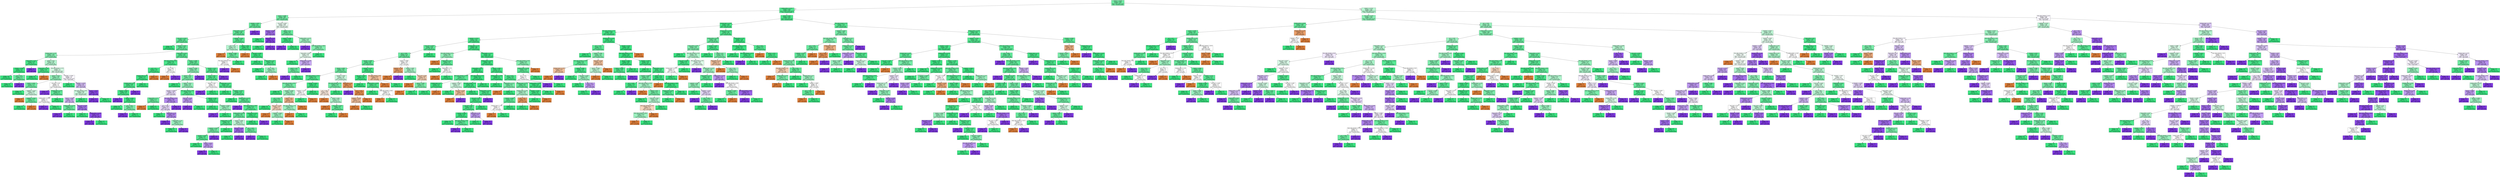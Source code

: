 digraph Tree {
node [shape=box, style="filled", color="black", fontname="helvetica"] ;
edge [fontname="helvetica"] ;
0 [label="alcohol <= 10.625\nentropy = 0.935\nsamples = 5197\nvalue = [197, 3979, 1021]\nclass = Standard quality", fillcolor="#73eda6"] ;
1 [label="volatile_acidity <= 0.215\nentropy = 0.656\nsamples = 3101\nvalue = [139.0, 2718.0, 244.0]\nclass = Standard quality", fillcolor="#54e892"] ;
0 -> 1 [labeldistance=2.5, labelangle=45, headlabel="True"] ;
2 [label="density <= 0.998\nentropy = 0.885\nsamples = 626\nvalue = [13, 480, 133]\nclass = Standard quality", fillcolor="#74eda6"] ;
1 -> 2 ;
3 [label="sulphates <= 0.815\nentropy = 0.79\nsamples = 516\nvalue = [13, 422, 81]\nclass = Standard quality", fillcolor="#64eb9c"] ;
2 -> 3 ;
4 [label="fixed_acidity <= 8.25\nentropy = 0.764\nsamples = 509\nvalue = [13, 422, 74]\nclass = Standard quality", fillcolor="#61ea9a"] ;
3 -> 4 ;
5 [label="citric_acid <= 0.235\nentropy = 0.743\nsamples = 458\nvalue = [7, 378, 73]\nclass = Standard quality", fillcolor="#62ea9b"] ;
4 -> 5 ;
6 [label="entropy = 0.0\nsamples = 35\nvalue = [0, 35, 0]\nclass = Standard quality", fillcolor="#39e581"] ;
5 -> 6 ;
7 [label="chlorides <= 0.041\nentropy = 0.781\nsamples = 423\nvalue = [7, 343, 73]\nclass = Standard quality", fillcolor="#66eb9e"] ;
5 -> 7 ;
8 [label="residual_sugar <= 1.45\nentropy = 1.019\nsamples = 123\nvalue = [4, 87, 32]\nclass = Standard quality", fillcolor="#87efb3"] ;
7 -> 8 ;
9 [label="fixed_acidity <= 8.15\nentropy = 0.378\nsamples = 41\nvalue = [0, 38, 3]\nclass = Standard quality", fillcolor="#49e78b"] ;
8 -> 9 ;
10 [label="chlorides <= 0.038\nentropy = 0.172\nsamples = 39\nvalue = [0, 38, 1]\nclass = Standard quality", fillcolor="#3ee684"] ;
9 -> 10 ;
11 [label="entropy = 0.0\nsamples = 34\nvalue = [0, 34, 0]\nclass = Standard quality", fillcolor="#39e581"] ;
10 -> 11 ;
12 [label="pH <= 3.33\nentropy = 0.722\nsamples = 5\nvalue = [0, 4, 1]\nclass = Standard quality", fillcolor="#6aeca0"] ;
10 -> 12 ;
13 [label="entropy = 0.0\nsamples = 4\nvalue = [0, 4, 0]\nclass = Standard quality", fillcolor="#39e581"] ;
12 -> 13 ;
14 [label="entropy = 0.0\nsamples = 1\nvalue = [0, 0, 1]\nclass = High quality", fillcolor="#8139e5"] ;
12 -> 14 ;
15 [label="entropy = 0.0\nsamples = 2\nvalue = [0, 0, 2]\nclass = High quality", fillcolor="#8139e5"] ;
9 -> 15 ;
16 [label="alcohol <= 9.25\nentropy = 1.187\nsamples = 82\nvalue = [4, 49, 29]\nclass = Standard quality", fillcolor="#b4f5cf"] ;
8 -> 16 ;
17 [label="fixed_acidity <= 7.85\nentropy = 0.414\nsamples = 12\nvalue = [1, 11, 0]\nclass = Standard quality", fillcolor="#4be78c"] ;
16 -> 17 ;
18 [label="entropy = 0.0\nsamples = 11\nvalue = [0, 11, 0]\nclass = Standard quality", fillcolor="#39e581"] ;
17 -> 18 ;
19 [label="entropy = 0.0\nsamples = 1\nvalue = [1, 0, 0]\nclass = Low quality", fillcolor="#e58139"] ;
17 -> 19 ;
20 [label="free_sulfur_dioxide <= 27.5\nentropy = 1.2\nsamples = 70\nvalue = [3.0, 38.0, 29.0]\nclass = Standard quality", fillcolor="#d4f9e3"] ;
16 -> 20 ;
21 [label="alcohol <= 10.35\nentropy = 1.264\nsamples = 23\nvalue = [3, 15, 5]\nclass = Standard quality", fillcolor="#91f1b9"] ;
20 -> 21 ;
22 [label="alcohol <= 10.05\nentropy = 0.779\nsamples = 13\nvalue = [3, 10, 0]\nclass = Standard quality", fillcolor="#74eda7"] ;
21 -> 22 ;
23 [label="entropy = 0.0\nsamples = 6\nvalue = [0, 6, 0]\nclass = Standard quality", fillcolor="#39e581"] ;
22 -> 23 ;
24 [label="sulphates <= 0.515\nentropy = 0.985\nsamples = 7\nvalue = [3, 4, 0]\nclass = Standard quality", fillcolor="#cef8e0"] ;
22 -> 24 ;
25 [label="entropy = 0.0\nsamples = 2\nvalue = [2, 0, 0]\nclass = Low quality", fillcolor="#e58139"] ;
24 -> 25 ;
26 [label="sulphates <= 0.625\nentropy = 0.722\nsamples = 5\nvalue = [1, 4, 0]\nclass = Standard quality", fillcolor="#6aeca0"] ;
24 -> 26 ;
27 [label="entropy = 0.0\nsamples = 4\nvalue = [0, 4, 0]\nclass = Standard quality", fillcolor="#39e581"] ;
26 -> 27 ;
28 [label="entropy = 0.0\nsamples = 1\nvalue = [1, 0, 0]\nclass = Low quality", fillcolor="#e58139"] ;
26 -> 28 ;
29 [label="citric_acid <= 0.29\nentropy = 1.0\nsamples = 10\nvalue = [0, 5, 5]\nclass = Standard quality", fillcolor="#ffffff"] ;
21 -> 29 ;
30 [label="entropy = 0.0\nsamples = 4\nvalue = [0, 0, 4]\nclass = High quality", fillcolor="#8139e5"] ;
29 -> 30 ;
31 [label="residual_sugar <= 4.35\nentropy = 0.65\nsamples = 6\nvalue = [0, 5, 1]\nclass = Standard quality", fillcolor="#61ea9a"] ;
29 -> 31 ;
32 [label="volatile_acidity <= 0.185\nentropy = 1.0\nsamples = 2\nvalue = [0, 1, 1]\nclass = Standard quality", fillcolor="#ffffff"] ;
31 -> 32 ;
33 [label="entropy = 0.0\nsamples = 1\nvalue = [0, 0, 1]\nclass = High quality", fillcolor="#8139e5"] ;
32 -> 33 ;
34 [label="entropy = 0.0\nsamples = 1\nvalue = [0, 1, 0]\nclass = Standard quality", fillcolor="#39e581"] ;
32 -> 34 ;
35 [label="entropy = 0.0\nsamples = 4\nvalue = [0, 4, 0]\nclass = Standard quality", fillcolor="#39e581"] ;
31 -> 35 ;
36 [label="chlorides <= 0.034\nentropy = 1.0\nsamples = 47\nvalue = [0.0, 23.0, 24.0]\nclass = High quality", fillcolor="#faf7fe"] ;
20 -> 36 ;
37 [label="entropy = 0.0\nsamples = 7\nvalue = [0, 7, 0]\nclass = Standard quality", fillcolor="#39e581"] ;
36 -> 37 ;
38 [label="sulphates <= 0.555\nentropy = 0.971\nsamples = 40\nvalue = [0, 16, 24]\nclass = High quality", fillcolor="#d5bdf6"] ;
36 -> 38 ;
39 [label="free_sulfur_dioxide <= 45.5\nentropy = 0.983\nsamples = 26\nvalue = [0.0, 15.0, 11.0]\nclass = Standard quality", fillcolor="#caf8dd"] ;
38 -> 39 ;
40 [label="density <= 0.993\nentropy = 0.964\nsamples = 18\nvalue = [0, 7, 11]\nclass = High quality", fillcolor="#d1b7f6"] ;
39 -> 40 ;
41 [label="volatile_acidity <= 0.145\nentropy = 0.722\nsamples = 5\nvalue = [0, 4, 1]\nclass = Standard quality", fillcolor="#6aeca0"] ;
40 -> 41 ;
42 [label="entropy = 0.0\nsamples = 1\nvalue = [0, 0, 1]\nclass = High quality", fillcolor="#8139e5"] ;
41 -> 42 ;
43 [label="entropy = 0.0\nsamples = 4\nvalue = [0, 4, 0]\nclass = Standard quality", fillcolor="#39e581"] ;
41 -> 43 ;
44 [label="citric_acid <= 0.265\nentropy = 0.779\nsamples = 13\nvalue = [0, 3, 10]\nclass = High quality", fillcolor="#a774ed"] ;
40 -> 44 ;
45 [label="entropy = 0.0\nsamples = 2\nvalue = [0, 2, 0]\nclass = Standard quality", fillcolor="#39e581"] ;
44 -> 45 ;
46 [label="volatile_acidity <= 0.205\nentropy = 0.439\nsamples = 11\nvalue = [0, 1, 10]\nclass = High quality", fillcolor="#8e4de8"] ;
44 -> 46 ;
47 [label="entropy = 0.0\nsamples = 10\nvalue = [0, 0, 10]\nclass = High quality", fillcolor="#8139e5"] ;
46 -> 47 ;
48 [label="entropy = 0.0\nsamples = 1\nvalue = [0, 1, 0]\nclass = Standard quality", fillcolor="#39e581"] ;
46 -> 48 ;
49 [label="entropy = 0.0\nsamples = 8\nvalue = [0, 8, 0]\nclass = Standard quality", fillcolor="#39e581"] ;
39 -> 49 ;
50 [label="alcohol <= 10.55\nentropy = 0.371\nsamples = 14\nvalue = [0, 1, 13]\nclass = High quality", fillcolor="#8b48e7"] ;
38 -> 50 ;
51 [label="entropy = 0.0\nsamples = 13\nvalue = [0, 0, 13]\nclass = High quality", fillcolor="#8139e5"] ;
50 -> 51 ;
52 [label="entropy = 0.0\nsamples = 1\nvalue = [0, 1, 0]\nclass = Standard quality", fillcolor="#39e581"] ;
50 -> 52 ;
53 [label="fixed_acidity <= 6.45\nentropy = 0.654\nsamples = 300\nvalue = [3, 256, 41]\nclass = Standard quality", fillcolor="#5be996"] ;
7 -> 53 ;
54 [label="free_sulfur_dioxide <= 68.5\nentropy = 0.48\nsamples = 74\nvalue = [2, 68, 4]\nclass = Standard quality", fillcolor="#4ae78c"] ;
53 -> 54 ;
55 [label="pH <= 3.7\nentropy = 0.355\nsamples = 72\nvalue = [1, 68, 3]\nclass = Standard quality", fillcolor="#44e788"] ;
54 -> 55 ;
56 [label="residual_sugar <= 3.3\nentropy = 0.253\nsamples = 71\nvalue = [0, 68, 3]\nclass = Standard quality", fillcolor="#42e687"] ;
55 -> 56 ;
57 [label="residual_sugar <= 3.0\nentropy = 0.469\nsamples = 30\nvalue = [0, 27, 3]\nclass = Standard quality", fillcolor="#4fe88f"] ;
56 -> 57 ;
58 [label="chlorides <= 0.042\nentropy = 0.362\nsamples = 29\nvalue = [0, 27, 2]\nclass = Standard quality", fillcolor="#48e78a"] ;
57 -> 58 ;
59 [label="entropy = 0.0\nsamples = 1\nvalue = [0, 0, 1]\nclass = High quality", fillcolor="#8139e5"] ;
58 -> 59 ;
60 [label="density <= 0.994\nentropy = 0.222\nsamples = 28\nvalue = [0, 27, 1]\nclass = Standard quality", fillcolor="#40e686"] ;
58 -> 60 ;
61 [label="entropy = 0.0\nsamples = 24\nvalue = [0, 24, 0]\nclass = Standard quality", fillcolor="#39e581"] ;
60 -> 61 ;
62 [label="pH <= 3.335\nentropy = 0.811\nsamples = 4\nvalue = [0, 3, 1]\nclass = Standard quality", fillcolor="#7beeab"] ;
60 -> 62 ;
63 [label="entropy = 0.0\nsamples = 1\nvalue = [0, 0, 1]\nclass = High quality", fillcolor="#8139e5"] ;
62 -> 63 ;
64 [label="entropy = 0.0\nsamples = 3\nvalue = [0, 3, 0]\nclass = Standard quality", fillcolor="#39e581"] ;
62 -> 64 ;
65 [label="entropy = 0.0\nsamples = 1\nvalue = [0, 0, 1]\nclass = High quality", fillcolor="#8139e5"] ;
57 -> 65 ;
66 [label="entropy = 0.0\nsamples = 41\nvalue = [0, 41, 0]\nclass = Standard quality", fillcolor="#39e581"] ;
56 -> 66 ;
67 [label="entropy = 0.0\nsamples = 1\nvalue = [1, 0, 0]\nclass = Low quality", fillcolor="#e58139"] ;
55 -> 67 ;
68 [label="pH <= 2.945\nentropy = 1.0\nsamples = 2\nvalue = [1, 0, 1]\nclass = Low quality", fillcolor="#ffffff"] ;
54 -> 68 ;
69 [label="entropy = 0.0\nsamples = 1\nvalue = [1, 0, 0]\nclass = Low quality", fillcolor="#e58139"] ;
68 -> 69 ;
70 [label="entropy = 0.0\nsamples = 1\nvalue = [0, 0, 1]\nclass = High quality", fillcolor="#8139e5"] ;
68 -> 70 ;
71 [label="density <= 0.994\nentropy = 0.683\nsamples = 226\nvalue = [1, 188, 37]\nclass = Standard quality", fillcolor="#61ea9a"] ;
53 -> 71 ;
72 [label="density <= 0.994\nentropy = 0.982\nsamples = 59\nvalue = [1, 41, 17]\nclass = Standard quality", fillcolor="#8ef0b7"] ;
71 -> 72 ;
73 [label="alcohol <= 9.25\nentropy = 0.913\nsamples = 55\nvalue = [1, 41, 13]\nclass = Standard quality", fillcolor="#7beeab"] ;
72 -> 73 ;
74 [label="entropy = 0.0\nsamples = 12\nvalue = [0, 12, 0]\nclass = Standard quality", fillcolor="#39e581"] ;
73 -> 74 ;
75 [label="alcohol <= 10.15\nentropy = 1.031\nsamples = 43\nvalue = [1, 29, 13]\nclass = Standard quality", fillcolor="#95f1bc"] ;
73 -> 75 ;
76 [label="chlorides <= 0.044\nentropy = 1.236\nsamples = 19\nvalue = [1, 8, 10]\nclass = High quality", fillcolor="#e8dbfa"] ;
75 -> 76 ;
77 [label="fixed_acidity <= 7.0\nentropy = 0.722\nsamples = 5\nvalue = [1, 4, 0]\nclass = Standard quality", fillcolor="#6aeca0"] ;
76 -> 77 ;
78 [label="entropy = 0.0\nsamples = 1\nvalue = [1, 0, 0]\nclass = Low quality", fillcolor="#e58139"] ;
77 -> 78 ;
79 [label="entropy = 0.0\nsamples = 4\nvalue = [0, 4, 0]\nclass = Standard quality", fillcolor="#39e581"] ;
77 -> 79 ;
80 [label="free_sulfur_dioxide <= 44.0\nentropy = 0.863\nsamples = 14\nvalue = [0, 4, 10]\nclass = High quality", fillcolor="#b388ef"] ;
76 -> 80 ;
81 [label="pH <= 3.135\nentropy = 0.991\nsamples = 9\nvalue = [0, 4, 5]\nclass = High quality", fillcolor="#e6d7fa"] ;
80 -> 81 ;
82 [label="entropy = 0.0\nsamples = 2\nvalue = [0, 2, 0]\nclass = Standard quality", fillcolor="#39e581"] ;
81 -> 82 ;
83 [label="fixed_acidity <= 7.5\nentropy = 0.863\nsamples = 7\nvalue = [0, 2, 5]\nclass = High quality", fillcolor="#b388ef"] ;
81 -> 83 ;
84 [label="entropy = 0.0\nsamples = 4\nvalue = [0, 0, 4]\nclass = High quality", fillcolor="#8139e5"] ;
83 -> 84 ;
85 [label="fixed_acidity <= 7.8\nentropy = 0.918\nsamples = 3\nvalue = [0, 2, 1]\nclass = Standard quality", fillcolor="#9cf2c0"] ;
83 -> 85 ;
86 [label="entropy = 0.0\nsamples = 2\nvalue = [0, 2, 0]\nclass = Standard quality", fillcolor="#39e581"] ;
85 -> 86 ;
87 [label="entropy = 0.0\nsamples = 1\nvalue = [0, 0, 1]\nclass = High quality", fillcolor="#8139e5"] ;
85 -> 87 ;
88 [label="entropy = 0.0\nsamples = 5\nvalue = [0, 0, 5]\nclass = High quality", fillcolor="#8139e5"] ;
80 -> 88 ;
89 [label="total_sulfur_dioxide <= 98.0\nentropy = 0.544\nsamples = 24\nvalue = [0, 21, 3]\nclass = Standard quality", fillcolor="#55e993"] ;
75 -> 89 ;
90 [label="citric_acid <= 0.39\nentropy = 0.918\nsamples = 3\nvalue = [0, 1, 2]\nclass = High quality", fillcolor="#c09cf2"] ;
89 -> 90 ;
91 [label="entropy = 0.0\nsamples = 2\nvalue = [0, 0, 2]\nclass = High quality", fillcolor="#8139e5"] ;
90 -> 91 ;
92 [label="entropy = 0.0\nsamples = 1\nvalue = [0, 1, 0]\nclass = Standard quality", fillcolor="#39e581"] ;
90 -> 92 ;
93 [label="sulphates <= 0.64\nentropy = 0.276\nsamples = 21\nvalue = [0, 20, 1]\nclass = Standard quality", fillcolor="#43e687"] ;
89 -> 93 ;
94 [label="entropy = 0.0\nsamples = 18\nvalue = [0, 18, 0]\nclass = Standard quality", fillcolor="#39e581"] ;
93 -> 94 ;
95 [label="chlorides <= 0.043\nentropy = 0.918\nsamples = 3\nvalue = [0, 2, 1]\nclass = Standard quality", fillcolor="#9cf2c0"] ;
93 -> 95 ;
96 [label="entropy = 0.0\nsamples = 1\nvalue = [0, 0, 1]\nclass = High quality", fillcolor="#8139e5"] ;
95 -> 96 ;
97 [label="entropy = 0.0\nsamples = 2\nvalue = [0, 2, 0]\nclass = Standard quality", fillcolor="#39e581"] ;
95 -> 97 ;
98 [label="entropy = 0.0\nsamples = 4\nvalue = [0, 0, 4]\nclass = High quality", fillcolor="#8139e5"] ;
72 -> 98 ;
99 [label="chlorides <= 0.12\nentropy = 0.529\nsamples = 167\nvalue = [0, 147, 20]\nclass = Standard quality", fillcolor="#54e992"] ;
71 -> 99 ;
100 [label="alcohol <= 9.05\nentropy = 0.497\nsamples = 165\nvalue = [0, 147, 18]\nclass = Standard quality", fillcolor="#51e890"] ;
99 -> 100 ;
101 [label="density <= 0.997\nentropy = 1.0\nsamples = 8\nvalue = [0, 4, 4]\nclass = Standard quality", fillcolor="#ffffff"] ;
100 -> 101 ;
102 [label="entropy = 0.0\nsamples = 4\nvalue = [0, 0, 4]\nclass = High quality", fillcolor="#8139e5"] ;
101 -> 102 ;
103 [label="entropy = 0.0\nsamples = 4\nvalue = [0, 4, 0]\nclass = Standard quality", fillcolor="#39e581"] ;
101 -> 103 ;
104 [label="residual_sugar <= 4.55\nentropy = 0.434\nsamples = 157\nvalue = [0.0, 143.0, 14.0]\nclass = Standard quality", fillcolor="#4ce88d"] ;
100 -> 104 ;
105 [label="entropy = 0.0\nsamples = 34\nvalue = [0, 34, 0]\nclass = Standard quality", fillcolor="#39e581"] ;
104 -> 105 ;
106 [label="sulphates <= 0.395\nentropy = 0.511\nsamples = 123\nvalue = [0, 109, 14]\nclass = Standard quality", fillcolor="#52e891"] ;
104 -> 106 ;
107 [label="entropy = 0.0\nsamples = 29\nvalue = [0, 29, 0]\nclass = Standard quality", fillcolor="#39e581"] ;
106 -> 107 ;
108 [label="volatile_acidity <= 0.113\nentropy = 0.607\nsamples = 94\nvalue = [0, 80, 14]\nclass = Standard quality", fillcolor="#5cea97"] ;
106 -> 108 ;
109 [label="entropy = 0.0\nsamples = 3\nvalue = [0, 0, 3]\nclass = High quality", fillcolor="#8139e5"] ;
108 -> 109 ;
110 [label="total_sulfur_dioxide <= 168.0\nentropy = 0.532\nsamples = 91\nvalue = [0, 80, 11]\nclass = Standard quality", fillcolor="#54e992"] ;
108 -> 110 ;
111 [label="volatile_acidity <= 0.195\nentropy = 0.691\nsamples = 54\nvalue = [0, 44, 10]\nclass = Standard quality", fillcolor="#66eb9e"] ;
110 -> 111 ;
112 [label="volatile_acidity <= 0.16\nentropy = 0.477\nsamples = 39\nvalue = [0, 35, 4]\nclass = Standard quality", fillcolor="#50e88f"] ;
111 -> 112 ;
113 [label="sulphates <= 0.515\nentropy = 0.787\nsamples = 17\nvalue = [0, 13, 4]\nclass = Standard quality", fillcolor="#76eda8"] ;
112 -> 113 ;
114 [label="chlorides <= 0.057\nentropy = 0.567\nsamples = 15\nvalue = [0, 13, 2]\nclass = Standard quality", fillcolor="#57e994"] ;
113 -> 114 ;
115 [label="entropy = 0.0\nsamples = 12\nvalue = [0, 12, 0]\nclass = Standard quality", fillcolor="#39e581"] ;
114 -> 115 ;
116 [label="alcohol <= 10.25\nentropy = 0.918\nsamples = 3\nvalue = [0, 1, 2]\nclass = High quality", fillcolor="#c09cf2"] ;
114 -> 116 ;
117 [label="entropy = 0.0\nsamples = 2\nvalue = [0, 0, 2]\nclass = High quality", fillcolor="#8139e5"] ;
116 -> 117 ;
118 [label="entropy = 0.0\nsamples = 1\nvalue = [0, 1, 0]\nclass = Standard quality", fillcolor="#39e581"] ;
116 -> 118 ;
119 [label="entropy = 0.0\nsamples = 2\nvalue = [0, 0, 2]\nclass = High quality", fillcolor="#8139e5"] ;
113 -> 119 ;
120 [label="entropy = 0.0\nsamples = 22\nvalue = [0, 22, 0]\nclass = Standard quality", fillcolor="#39e581"] ;
112 -> 120 ;
121 [label="density <= 0.995\nentropy = 0.971\nsamples = 15\nvalue = [0, 9, 6]\nclass = Standard quality", fillcolor="#bdf6d5"] ;
111 -> 121 ;
122 [label="citric_acid <= 0.26\nentropy = 0.722\nsamples = 5\nvalue = [0, 1, 4]\nclass = High quality", fillcolor="#a06aec"] ;
121 -> 122 ;
123 [label="entropy = 0.0\nsamples = 1\nvalue = [0, 1, 0]\nclass = Standard quality", fillcolor="#39e581"] ;
122 -> 123 ;
124 [label="entropy = 0.0\nsamples = 4\nvalue = [0, 0, 4]\nclass = High quality", fillcolor="#8139e5"] ;
122 -> 124 ;
125 [label="pH <= 2.935\nentropy = 0.722\nsamples = 10\nvalue = [0, 8, 2]\nclass = Standard quality", fillcolor="#6aeca0"] ;
121 -> 125 ;
126 [label="entropy = 0.0\nsamples = 2\nvalue = [0, 0, 2]\nclass = High quality", fillcolor="#8139e5"] ;
125 -> 126 ;
127 [label="entropy = 0.0\nsamples = 8\nvalue = [0, 8, 0]\nclass = Standard quality", fillcolor="#39e581"] ;
125 -> 127 ;
128 [label="fixed_acidity <= 7.95\nentropy = 0.179\nsamples = 37\nvalue = [0, 36, 1]\nclass = Standard quality", fillcolor="#3ee684"] ;
110 -> 128 ;
129 [label="entropy = 0.0\nsamples = 36\nvalue = [0, 36, 0]\nclass = Standard quality", fillcolor="#39e581"] ;
128 -> 129 ;
130 [label="entropy = 0.0\nsamples = 1\nvalue = [0, 0, 1]\nclass = High quality", fillcolor="#8139e5"] ;
128 -> 130 ;
131 [label="entropy = 0.0\nsamples = 2\nvalue = [0, 0, 2]\nclass = High quality", fillcolor="#8139e5"] ;
99 -> 131 ;
132 [label="sulphates <= 0.365\nentropy = 0.658\nsamples = 51\nvalue = [6, 44, 1]\nclass = Standard quality", fillcolor="#58e995"] ;
4 -> 132 ;
133 [label="pH <= 2.9\nentropy = 1.281\nsamples = 12\nvalue = [4, 7, 1]\nclass = Standard quality", fillcolor="#b5f5d0"] ;
132 -> 133 ;
134 [label="entropy = 0.0\nsamples = 3\nvalue = [3, 0, 0]\nclass = Low quality", fillcolor="#e58139"] ;
133 -> 134 ;
135 [label="density <= 0.992\nentropy = 0.986\nsamples = 9\nvalue = [1, 7, 1]\nclass = Standard quality", fillcolor="#6aeca0"] ;
133 -> 135 ;
136 [label="free_sulfur_dioxide <= 25.5\nentropy = 1.0\nsamples = 2\nvalue = [1, 0, 1]\nclass = Low quality", fillcolor="#ffffff"] ;
135 -> 136 ;
137 [label="entropy = 0.0\nsamples = 1\nvalue = [0, 0, 1]\nclass = High quality", fillcolor="#8139e5"] ;
136 -> 137 ;
138 [label="entropy = 0.0\nsamples = 1\nvalue = [1, 0, 0]\nclass = Low quality", fillcolor="#e58139"] ;
136 -> 138 ;
139 [label="entropy = 0.0\nsamples = 7\nvalue = [0, 7, 0]\nclass = Standard quality", fillcolor="#39e581"] ;
135 -> 139 ;
140 [label="alcohol <= 9.05\nentropy = 0.292\nsamples = 39\nvalue = [2, 37, 0]\nclass = Standard quality", fillcolor="#44e688"] ;
132 -> 140 ;
141 [label="entropy = 0.0\nsamples = 1\nvalue = [1, 0, 0]\nclass = Low quality", fillcolor="#e58139"] ;
140 -> 141 ;
142 [label="citric_acid <= 0.485\nentropy = 0.176\nsamples = 38\nvalue = [1, 37, 0]\nclass = Standard quality", fillcolor="#3ee684"] ;
140 -> 142 ;
143 [label="entropy = 0.0\nsamples = 28\nvalue = [0, 28, 0]\nclass = Standard quality", fillcolor="#39e581"] ;
142 -> 143 ;
144 [label="fixed_acidity <= 8.9\nentropy = 0.469\nsamples = 10\nvalue = [1, 9, 0]\nclass = Standard quality", fillcolor="#4fe88f"] ;
142 -> 144 ;
145 [label="entropy = 0.0\nsamples = 7\nvalue = [0, 7, 0]\nclass = Standard quality", fillcolor="#39e581"] ;
144 -> 145 ;
146 [label="pH <= 3.06\nentropy = 0.918\nsamples = 3\nvalue = [1, 2, 0]\nclass = Standard quality", fillcolor="#9cf2c0"] ;
144 -> 146 ;
147 [label="entropy = 0.0\nsamples = 2\nvalue = [0, 2, 0]\nclass = Standard quality", fillcolor="#39e581"] ;
146 -> 147 ;
148 [label="entropy = 0.0\nsamples = 1\nvalue = [1, 0, 0]\nclass = Low quality", fillcolor="#e58139"] ;
146 -> 148 ;
149 [label="entropy = 0.0\nsamples = 7\nvalue = [0, 0, 7]\nclass = High quality", fillcolor="#8139e5"] ;
3 -> 149 ;
150 [label="citric_acid <= 0.305\nentropy = 0.998\nsamples = 110\nvalue = [0.0, 58.0, 52.0]\nclass = Standard quality", fillcolor="#ebfcf2"] ;
2 -> 150 ;
151 [label="chlorides <= 0.048\nentropy = 0.744\nsamples = 52\nvalue = [0, 11, 41]\nclass = High quality", fillcolor="#a36eec"] ;
150 -> 151 ;
152 [label="entropy = 0.0\nsamples = 9\nvalue = [0, 9, 0]\nclass = Standard quality", fillcolor="#39e581"] ;
151 -> 152 ;
153 [label="fixed_acidity <= 6.7\nentropy = 0.271\nsamples = 43\nvalue = [0, 2, 41]\nclass = High quality", fillcolor="#8743e6"] ;
151 -> 153 ;
154 [label="entropy = 0.0\nsamples = 2\nvalue = [0, 2, 0]\nclass = Standard quality", fillcolor="#39e581"] ;
153 -> 154 ;
155 [label="entropy = 0.0\nsamples = 41\nvalue = [0, 0, 41]\nclass = High quality", fillcolor="#8139e5"] ;
153 -> 155 ;
156 [label="density <= 1.0\nentropy = 0.701\nsamples = 58\nvalue = [0, 47, 11]\nclass = Standard quality", fillcolor="#67eb9e"] ;
150 -> 156 ;
157 [label="density <= 0.998\nentropy = 0.216\nsamples = 29\nvalue = [0, 28, 1]\nclass = Standard quality", fillcolor="#40e686"] ;
156 -> 157 ;
158 [label="entropy = 0.0\nsamples = 1\nvalue = [0, 0, 1]\nclass = High quality", fillcolor="#8139e5"] ;
157 -> 158 ;
159 [label="entropy = 0.0\nsamples = 28\nvalue = [0, 28, 0]\nclass = Standard quality", fillcolor="#39e581"] ;
157 -> 159 ;
160 [label="volatile_acidity <= 0.175\nentropy = 0.929\nsamples = 29\nvalue = [0, 19, 10]\nclass = Standard quality", fillcolor="#a1f3c3"] ;
156 -> 160 ;
161 [label="entropy = 0.0\nsamples = 3\nvalue = [0, 0, 3]\nclass = High quality", fillcolor="#8139e5"] ;
160 -> 161 ;
162 [label="total_sulfur_dioxide <= 168.5\nentropy = 0.84\nsamples = 26\nvalue = [0, 19, 7]\nclass = Standard quality", fillcolor="#82efaf"] ;
160 -> 162 ;
163 [label="fixed_acidity <= 6.85\nentropy = 0.997\nsamples = 15\nvalue = [0, 8, 7]\nclass = Standard quality", fillcolor="#e6fcef"] ;
162 -> 163 ;
164 [label="entropy = 0.0\nsamples = 4\nvalue = [0, 4, 0]\nclass = Standard quality", fillcolor="#39e581"] ;
163 -> 164 ;
165 [label="volatile_acidity <= 0.185\nentropy = 0.946\nsamples = 11\nvalue = [0, 4, 7]\nclass = High quality", fillcolor="#c9aaf4"] ;
163 -> 165 ;
166 [label="alcohol <= 8.8\nentropy = 0.722\nsamples = 5\nvalue = [0, 4, 1]\nclass = Standard quality", fillcolor="#6aeca0"] ;
165 -> 166 ;
167 [label="entropy = 0.0\nsamples = 1\nvalue = [0, 0, 1]\nclass = High quality", fillcolor="#8139e5"] ;
166 -> 167 ;
168 [label="entropy = 0.0\nsamples = 4\nvalue = [0, 4, 0]\nclass = Standard quality", fillcolor="#39e581"] ;
166 -> 168 ;
169 [label="entropy = 0.0\nsamples = 6\nvalue = [0, 0, 6]\nclass = High quality", fillcolor="#8139e5"] ;
165 -> 169 ;
170 [label="entropy = 0.0\nsamples = 11\nvalue = [0, 11, 0]\nclass = Standard quality", fillcolor="#39e581"] ;
162 -> 170 ;
171 [label="alcohol <= 9.925\nentropy = 0.551\nsamples = 2475\nvalue = [126, 2238, 111]\nclass = Standard quality", fillcolor="#4de88e"] ;
1 -> 171 ;
172 [label="residual_sugar <= 13.05\nentropy = 0.449\nsamples = 1742\nvalue = [86, 1613, 43]\nclass = Standard quality", fillcolor="#48e78b"] ;
171 -> 172 ;
173 [label="free_sulfur_dioxide <= 27.5\nentropy = 0.388\nsamples = 1412\nvalue = [78, 1320, 14]\nclass = Standard quality", fillcolor="#47e78a"] ;
172 -> 173 ;
174 [label="sulphates <= 0.515\nentropy = 0.513\nsamples = 704\nvalue = [59, 636, 9]\nclass = Standard quality", fillcolor="#4ee88e"] ;
173 -> 174 ;
175 [label="citric_acid <= 0.405\nentropy = 0.691\nsamples = 244\nvalue = [38, 204, 2]\nclass = Standard quality", fillcolor="#5fea99"] ;
174 -> 175 ;
176 [label="pH <= 3.365\nentropy = 0.772\nsamples = 203\nvalue = [38, 163, 2]\nclass = Standard quality", fillcolor="#69eba0"] ;
175 -> 176 ;
177 [label="chlorides <= 0.069\nentropy = 0.676\nsamples = 184\nvalue = [29, 154, 1]\nclass = Standard quality", fillcolor="#5fea99"] ;
176 -> 177 ;
178 [label="density <= 0.995\nentropy = 0.813\nsamples = 118\nvalue = [25, 92, 1]\nclass = Standard quality", fillcolor="#70eca4"] ;
177 -> 178 ;
179 [label="total_sulfur_dioxide <= 114.0\nentropy = 0.512\nsamples = 79\nvalue = [9, 70, 0]\nclass = Standard quality", fillcolor="#52e891"] ;
178 -> 179 ;
180 [label="total_sulfur_dioxide <= 80.5\nentropy = 0.787\nsamples = 34\nvalue = [8, 26, 0]\nclass = Standard quality", fillcolor="#76eda8"] ;
179 -> 180 ;
181 [label="entropy = 0.0\nsamples = 10\nvalue = [0, 10, 0]\nclass = Standard quality", fillcolor="#39e581"] ;
180 -> 181 ;
182 [label="chlorides <= 0.056\nentropy = 0.918\nsamples = 24\nvalue = [8, 16, 0]\nclass = Standard quality", fillcolor="#9cf2c0"] ;
180 -> 182 ;
183 [label="pH <= 3.215\nentropy = 0.672\nsamples = 17\nvalue = [3, 14, 0]\nclass = Standard quality", fillcolor="#63eb9c"] ;
182 -> 183 ;
184 [label="entropy = 0.0\nsamples = 12\nvalue = [0, 12, 0]\nclass = Standard quality", fillcolor="#39e581"] ;
183 -> 184 ;
185 [label="citric_acid <= 0.195\nentropy = 0.971\nsamples = 5\nvalue = [3, 2, 0]\nclass = Low quality", fillcolor="#f6d5bd"] ;
183 -> 185 ;
186 [label="entropy = 0.0\nsamples = 2\nvalue = [2, 0, 0]\nclass = Low quality", fillcolor="#e58139"] ;
185 -> 186 ;
187 [label="chlorides <= 0.048\nentropy = 0.918\nsamples = 3\nvalue = [1, 2, 0]\nclass = Standard quality", fillcolor="#9cf2c0"] ;
185 -> 187 ;
188 [label="entropy = 0.0\nsamples = 2\nvalue = [0, 2, 0]\nclass = Standard quality", fillcolor="#39e581"] ;
187 -> 188 ;
189 [label="entropy = 0.0\nsamples = 1\nvalue = [1, 0, 0]\nclass = Low quality", fillcolor="#e58139"] ;
187 -> 189 ;
190 [label="alcohol <= 9.1\nentropy = 0.863\nsamples = 7\nvalue = [5, 2, 0]\nclass = Low quality", fillcolor="#efb388"] ;
182 -> 190 ;
191 [label="free_sulfur_dioxide <= 13.5\nentropy = 0.918\nsamples = 3\nvalue = [1, 2, 0]\nclass = Standard quality", fillcolor="#9cf2c0"] ;
190 -> 191 ;
192 [label="entropy = 0.0\nsamples = 1\nvalue = [1, 0, 0]\nclass = Low quality", fillcolor="#e58139"] ;
191 -> 192 ;
193 [label="entropy = 0.0\nsamples = 2\nvalue = [0, 2, 0]\nclass = Standard quality", fillcolor="#39e581"] ;
191 -> 193 ;
194 [label="entropy = 0.0\nsamples = 4\nvalue = [4, 0, 0]\nclass = Low quality", fillcolor="#e58139"] ;
190 -> 194 ;
195 [label="chlorides <= 0.035\nentropy = 0.154\nsamples = 45\nvalue = [1, 44, 0]\nclass = Standard quality", fillcolor="#3de684"] ;
179 -> 195 ;
196 [label="sulphates <= 0.43\nentropy = 1.0\nsamples = 2\nvalue = [1, 1, 0]\nclass = Low quality", fillcolor="#ffffff"] ;
195 -> 196 ;
197 [label="entropy = 0.0\nsamples = 1\nvalue = [0, 1, 0]\nclass = Standard quality", fillcolor="#39e581"] ;
196 -> 197 ;
198 [label="entropy = 0.0\nsamples = 1\nvalue = [1, 0, 0]\nclass = Low quality", fillcolor="#e58139"] ;
196 -> 198 ;
199 [label="entropy = 0.0\nsamples = 43\nvalue = [0, 43, 0]\nclass = Standard quality", fillcolor="#39e581"] ;
195 -> 199 ;
200 [label="chlorides <= 0.053\nentropy = 1.129\nsamples = 39\nvalue = [16, 22, 1]\nclass = Standard quality", fillcolor="#cbf8de"] ;
178 -> 200 ;
201 [label="free_sulfur_dioxide <= 17.0\nentropy = 0.764\nsamples = 27\nvalue = [6, 21, 0]\nclass = Standard quality", fillcolor="#72eca5"] ;
200 -> 201 ;
202 [label="pH <= 3.165\nentropy = 0.994\nsamples = 11\nvalue = [6, 5, 0]\nclass = Low quality", fillcolor="#fbeade"] ;
201 -> 202 ;
203 [label="entropy = 0.0\nsamples = 3\nvalue = [3, 0, 0]\nclass = Low quality", fillcolor="#e58139"] ;
202 -> 203 ;
204 [label="alcohol <= 8.95\nentropy = 0.954\nsamples = 8\nvalue = [3, 5, 0]\nclass = Standard quality", fillcolor="#b0f5cd"] ;
202 -> 204 ;
205 [label="entropy = 0.0\nsamples = 2\nvalue = [2, 0, 0]\nclass = Low quality", fillcolor="#e58139"] ;
204 -> 205 ;
206 [label="citric_acid <= 0.355\nentropy = 0.65\nsamples = 6\nvalue = [1, 5, 0]\nclass = Standard quality", fillcolor="#61ea9a"] ;
204 -> 206 ;
207 [label="entropy = 0.0\nsamples = 5\nvalue = [0, 5, 0]\nclass = Standard quality", fillcolor="#39e581"] ;
206 -> 207 ;
208 [label="entropy = 0.0\nsamples = 1\nvalue = [1, 0, 0]\nclass = Low quality", fillcolor="#e58139"] ;
206 -> 208 ;
209 [label="entropy = 0.0\nsamples = 16\nvalue = [0, 16, 0]\nclass = Standard quality", fillcolor="#39e581"] ;
201 -> 209 ;
210 [label="fixed_acidity <= 6.2\nentropy = 0.817\nsamples = 12\nvalue = [10, 1, 1]\nclass = Low quality", fillcolor="#ea985d"] ;
200 -> 210 ;
211 [label="entropy = 0.0\nsamples = 1\nvalue = [0, 0, 1]\nclass = High quality", fillcolor="#8139e5"] ;
210 -> 211 ;
212 [label="pH <= 3.125\nentropy = 0.439\nsamples = 11\nvalue = [10, 1, 0]\nclass = Low quality", fillcolor="#e88e4d"] ;
210 -> 212 ;
213 [label="sulphates <= 0.475\nentropy = 0.918\nsamples = 3\nvalue = [2, 1, 0]\nclass = Low quality", fillcolor="#f2c09c"] ;
212 -> 213 ;
214 [label="entropy = 0.0\nsamples = 2\nvalue = [2, 0, 0]\nclass = Low quality", fillcolor="#e58139"] ;
213 -> 214 ;
215 [label="entropy = 0.0\nsamples = 1\nvalue = [0, 1, 0]\nclass = Standard quality", fillcolor="#39e581"] ;
213 -> 215 ;
216 [label="entropy = 0.0\nsamples = 8\nvalue = [8, 0, 0]\nclass = Low quality", fillcolor="#e58139"] ;
212 -> 216 ;
217 [label="chlorides <= 0.128\nentropy = 0.33\nsamples = 66\nvalue = [4, 62, 0]\nclass = Standard quality", fillcolor="#46e789"] ;
177 -> 217 ;
218 [label="citric_acid <= 0.265\nentropy = 0.203\nsamples = 63\nvalue = [2, 61, 0]\nclass = Standard quality", fillcolor="#3fe685"] ;
217 -> 218 ;
219 [label="entropy = 0.0\nsamples = 42\nvalue = [0, 42, 0]\nclass = Standard quality", fillcolor="#39e581"] ;
218 -> 219 ;
220 [label="volatile_acidity <= 0.605\nentropy = 0.454\nsamples = 21\nvalue = [2, 19, 0]\nclass = Standard quality", fillcolor="#4ee88e"] ;
218 -> 220 ;
221 [label="entropy = 0.0\nsamples = 17\nvalue = [0, 17, 0]\nclass = Standard quality", fillcolor="#39e581"] ;
220 -> 221 ;
222 [label="total_sulfur_dioxide <= 68.5\nentropy = 1.0\nsamples = 4\nvalue = [2, 2, 0]\nclass = Low quality", fillcolor="#ffffff"] ;
220 -> 222 ;
223 [label="entropy = 0.0\nsamples = 2\nvalue = [2, 0, 0]\nclass = Low quality", fillcolor="#e58139"] ;
222 -> 223 ;
224 [label="entropy = 0.0\nsamples = 2\nvalue = [0, 2, 0]\nclass = Standard quality", fillcolor="#39e581"] ;
222 -> 224 ;
225 [label="free_sulfur_dioxide <= 16.5\nentropy = 0.918\nsamples = 3\nvalue = [2, 1, 0]\nclass = Low quality", fillcolor="#f2c09c"] ;
217 -> 225 ;
226 [label="entropy = 0.0\nsamples = 2\nvalue = [2, 0, 0]\nclass = Low quality", fillcolor="#e58139"] ;
225 -> 226 ;
227 [label="entropy = 0.0\nsamples = 1\nvalue = [0, 1, 0]\nclass = Standard quality", fillcolor="#39e581"] ;
225 -> 227 ;
228 [label="density <= 0.996\nentropy = 1.245\nsamples = 19\nvalue = [9, 9, 1]\nclass = Low quality", fillcolor="#ffffff"] ;
176 -> 228 ;
229 [label="sulphates <= 0.49\nentropy = 0.722\nsamples = 5\nvalue = [4, 0, 1]\nclass = Low quality", fillcolor="#eca06a"] ;
228 -> 229 ;
230 [label="entropy = 0.0\nsamples = 4\nvalue = [4, 0, 0]\nclass = Low quality", fillcolor="#e58139"] ;
229 -> 230 ;
231 [label="entropy = 0.0\nsamples = 1\nvalue = [0, 0, 1]\nclass = High quality", fillcolor="#8139e5"] ;
229 -> 231 ;
232 [label="density <= 0.997\nentropy = 0.94\nsamples = 14\nvalue = [5, 9, 0]\nclass = Standard quality", fillcolor="#a7f3c7"] ;
228 -> 232 ;
233 [label="entropy = 0.0\nsamples = 6\nvalue = [0, 6, 0]\nclass = Standard quality", fillcolor="#39e581"] ;
232 -> 233 ;
234 [label="citric_acid <= 0.09\nentropy = 0.954\nsamples = 8\nvalue = [5, 3, 0]\nclass = Low quality", fillcolor="#f5cdb0"] ;
232 -> 234 ;
235 [label="entropy = 0.0\nsamples = 4\nvalue = [4, 0, 0]\nclass = Low quality", fillcolor="#e58139"] ;
234 -> 235 ;
236 [label="density <= 0.997\nentropy = 0.811\nsamples = 4\nvalue = [1, 3, 0]\nclass = Standard quality", fillcolor="#7beeab"] ;
234 -> 236 ;
237 [label="entropy = 0.0\nsamples = 1\nvalue = [1, 0, 0]\nclass = Low quality", fillcolor="#e58139"] ;
236 -> 237 ;
238 [label="entropy = 0.0\nsamples = 3\nvalue = [0, 3, 0]\nclass = Standard quality", fillcolor="#39e581"] ;
236 -> 238 ;
239 [label="entropy = 0.0\nsamples = 41\nvalue = [0, 41, 0]\nclass = Standard quality", fillcolor="#39e581"] ;
175 -> 239 ;
240 [label="residual_sugar <= 1.35\nentropy = 0.38\nsamples = 460\nvalue = [21, 432, 7]\nclass = Standard quality", fillcolor="#46e789"] ;
174 -> 240 ;
241 [label="free_sulfur_dioxide <= 8.0\nentropy = 0.896\nsamples = 16\nvalue = [5, 11, 0]\nclass = Standard quality", fillcolor="#93f1ba"] ;
240 -> 241 ;
242 [label="entropy = 0.0\nsamples = 3\nvalue = [3, 0, 0]\nclass = Low quality", fillcolor="#e58139"] ;
241 -> 242 ;
243 [label="fixed_acidity <= 6.8\nentropy = 0.619\nsamples = 13\nvalue = [2, 11, 0]\nclass = Standard quality", fillcolor="#5dea98"] ;
241 -> 243 ;
244 [label="entropy = 0.0\nsamples = 9\nvalue = [0, 9, 0]\nclass = Standard quality", fillcolor="#39e581"] ;
243 -> 244 ;
245 [label="fixed_acidity <= 7.8\nentropy = 1.0\nsamples = 4\nvalue = [2, 2, 0]\nclass = Low quality", fillcolor="#ffffff"] ;
243 -> 245 ;
246 [label="entropy = 0.0\nsamples = 2\nvalue = [2, 0, 0]\nclass = Low quality", fillcolor="#e58139"] ;
245 -> 246 ;
247 [label="entropy = 0.0\nsamples = 2\nvalue = [0, 2, 0]\nclass = Standard quality", fillcolor="#39e581"] ;
245 -> 247 ;
248 [label="fixed_acidity <= 11.55\nentropy = 0.34\nsamples = 444\nvalue = [16.0, 421.0, 7.0]\nclass = Standard quality", fillcolor="#44e688"] ;
240 -> 248 ;
249 [label="volatile_acidity <= 0.587\nentropy = 0.287\nsamples = 428\nvalue = [13, 410, 5]\nclass = Standard quality", fillcolor="#42e686"] ;
248 -> 249 ;
250 [label="fixed_acidity <= 6.45\nentropy = 0.23\nsamples = 257\nvalue = [3, 249, 5]\nclass = Standard quality", fillcolor="#3fe685"] ;
249 -> 250 ;
251 [label="total_sulfur_dioxide <= 150.5\nentropy = 0.725\nsamples = 27\nvalue = [3, 23, 1]\nclass = Standard quality", fillcolor="#5ae996"] ;
250 -> 251 ;
252 [label="residual_sugar <= 6.1\nentropy = 0.276\nsamples = 21\nvalue = [1, 20, 0]\nclass = Standard quality", fillcolor="#43e687"] ;
251 -> 252 ;
253 [label="entropy = 0.0\nsamples = 20\nvalue = [0, 20, 0]\nclass = Standard quality", fillcolor="#39e581"] ;
252 -> 253 ;
254 [label="entropy = 0.0\nsamples = 1\nvalue = [1, 0, 0]\nclass = Low quality", fillcolor="#e58139"] ;
252 -> 254 ;
255 [label="sulphates <= 0.625\nentropy = 1.459\nsamples = 6\nvalue = [2, 3, 1]\nclass = Standard quality", fillcolor="#cef8e0"] ;
251 -> 255 ;
256 [label="entropy = 0.0\nsamples = 3\nvalue = [0, 3, 0]\nclass = Standard quality", fillcolor="#39e581"] ;
255 -> 256 ;
257 [label="citric_acid <= 0.205\nentropy = 0.918\nsamples = 3\nvalue = [2, 0, 1]\nclass = Low quality", fillcolor="#f2c09c"] ;
255 -> 257 ;
258 [label="entropy = 0.0\nsamples = 2\nvalue = [2, 0, 0]\nclass = Low quality", fillcolor="#e58139"] ;
257 -> 258 ;
259 [label="entropy = 0.0\nsamples = 1\nvalue = [0, 0, 1]\nclass = High quality", fillcolor="#8139e5"] ;
257 -> 259 ;
260 [label="total_sulfur_dioxide <= 45.5\nentropy = 0.127\nsamples = 230\nvalue = [0, 226, 4]\nclass = Standard quality", fillcolor="#3de583"] ;
250 -> 260 ;
261 [label="free_sulfur_dioxide <= 8.5\nentropy = 0.227\nsamples = 109\nvalue = [0, 105, 4]\nclass = Standard quality", fillcolor="#41e686"] ;
260 -> 261 ;
262 [label="entropy = 0.0\nsamples = 55\nvalue = [0, 55, 0]\nclass = Standard quality", fillcolor="#39e581"] ;
261 -> 262 ;
263 [label="volatile_acidity <= 0.577\nentropy = 0.381\nsamples = 54\nvalue = [0, 50, 4]\nclass = Standard quality", fillcolor="#49e78b"] ;
261 -> 263 ;
264 [label="citric_acid <= 0.35\nentropy = 0.314\nsamples = 53\nvalue = [0, 50, 3]\nclass = Standard quality", fillcolor="#45e789"] ;
263 -> 264 ;
265 [label="citric_acid <= 0.27\nentropy = 0.449\nsamples = 32\nvalue = [0, 29, 3]\nclass = Standard quality", fillcolor="#4de88e"] ;
264 -> 265 ;
266 [label="chlorides <= 0.083\nentropy = 0.216\nsamples = 29\nvalue = [0, 28, 1]\nclass = Standard quality", fillcolor="#40e686"] ;
265 -> 266 ;
267 [label="entropy = 0.0\nsamples = 22\nvalue = [0, 22, 0]\nclass = Standard quality", fillcolor="#39e581"] ;
266 -> 267 ;
268 [label="total_sulfur_dioxide <= 36.0\nentropy = 0.592\nsamples = 7\nvalue = [0, 6, 1]\nclass = Standard quality", fillcolor="#5ae996"] ;
266 -> 268 ;
269 [label="entropy = 0.0\nsamples = 1\nvalue = [0, 0, 1]\nclass = High quality", fillcolor="#8139e5"] ;
268 -> 269 ;
270 [label="entropy = 0.0\nsamples = 6\nvalue = [0, 6, 0]\nclass = Standard quality", fillcolor="#39e581"] ;
268 -> 270 ;
271 [label="fixed_acidity <= 7.8\nentropy = 0.918\nsamples = 3\nvalue = [0, 1, 2]\nclass = High quality", fillcolor="#c09cf2"] ;
265 -> 271 ;
272 [label="entropy = 0.0\nsamples = 1\nvalue = [0, 1, 0]\nclass = Standard quality", fillcolor="#39e581"] ;
271 -> 272 ;
273 [label="entropy = 0.0\nsamples = 2\nvalue = [0, 0, 2]\nclass = High quality", fillcolor="#8139e5"] ;
271 -> 273 ;
274 [label="entropy = 0.0\nsamples = 21\nvalue = [0, 21, 0]\nclass = Standard quality", fillcolor="#39e581"] ;
264 -> 274 ;
275 [label="entropy = 0.0\nsamples = 1\nvalue = [0, 0, 1]\nclass = High quality", fillcolor="#8139e5"] ;
263 -> 275 ;
276 [label="entropy = 0.0\nsamples = 121\nvalue = [0, 121, 0]\nclass = Standard quality", fillcolor="#39e581"] ;
260 -> 276 ;
277 [label="density <= 0.997\nentropy = 0.321\nsamples = 171\nvalue = [10, 161, 0]\nclass = Standard quality", fillcolor="#45e789"] ;
249 -> 277 ;
278 [label="volatile_acidity <= 0.955\nentropy = 0.1\nsamples = 77\nvalue = [1, 76, 0]\nclass = Standard quality", fillcolor="#3ce583"] ;
277 -> 278 ;
279 [label="entropy = 0.0\nsamples = 73\nvalue = [0, 73, 0]\nclass = Standard quality", fillcolor="#39e581"] ;
278 -> 279 ;
280 [label="fixed_acidity <= 7.15\nentropy = 0.811\nsamples = 4\nvalue = [1, 3, 0]\nclass = Standard quality", fillcolor="#7beeab"] ;
278 -> 280 ;
281 [label="entropy = 0.0\nsamples = 1\nvalue = [1, 0, 0]\nclass = Low quality", fillcolor="#e58139"] ;
280 -> 281 ;
282 [label="entropy = 0.0\nsamples = 3\nvalue = [0, 3, 0]\nclass = Standard quality", fillcolor="#39e581"] ;
280 -> 282 ;
283 [label="pH <= 3.315\nentropy = 0.455\nsamples = 94\nvalue = [9, 85, 0]\nclass = Standard quality", fillcolor="#4ee88e"] ;
277 -> 283 ;
284 [label="residual_sugar <= 2.25\nentropy = 0.675\nsamples = 45\nvalue = [8, 37, 0]\nclass = Standard quality", fillcolor="#64eb9c"] ;
283 -> 284 ;
285 [label="residual_sugar <= 2.05\nentropy = 0.949\nsamples = 19\nvalue = [7, 12, 0]\nclass = Standard quality", fillcolor="#acf4ca"] ;
284 -> 285 ;
286 [label="chlorides <= 0.082\nentropy = 0.619\nsamples = 13\nvalue = [2, 11, 0]\nclass = Standard quality", fillcolor="#5dea98"] ;
285 -> 286 ;
287 [label="residual_sugar <= 1.65\nentropy = 1.0\nsamples = 4\nvalue = [2, 2, 0]\nclass = Low quality", fillcolor="#ffffff"] ;
286 -> 287 ;
288 [label="entropy = 0.0\nsamples = 2\nvalue = [2, 0, 0]\nclass = Low quality", fillcolor="#e58139"] ;
287 -> 288 ;
289 [label="entropy = 0.0\nsamples = 2\nvalue = [0, 2, 0]\nclass = Standard quality", fillcolor="#39e581"] ;
287 -> 289 ;
290 [label="entropy = 0.0\nsamples = 9\nvalue = [0, 9, 0]\nclass = Standard quality", fillcolor="#39e581"] ;
286 -> 290 ;
291 [label="pH <= 3.12\nentropy = 0.65\nsamples = 6\nvalue = [5, 1, 0]\nclass = Low quality", fillcolor="#ea9a61"] ;
285 -> 291 ;
292 [label="entropy = 0.0\nsamples = 1\nvalue = [0, 1, 0]\nclass = Standard quality", fillcolor="#39e581"] ;
291 -> 292 ;
293 [label="entropy = 0.0\nsamples = 5\nvalue = [5, 0, 0]\nclass = Low quality", fillcolor="#e58139"] ;
291 -> 293 ;
294 [label="chlorides <= 0.201\nentropy = 0.235\nsamples = 26\nvalue = [1, 25, 0]\nclass = Standard quality", fillcolor="#41e686"] ;
284 -> 294 ;
295 [label="entropy = 0.0\nsamples = 25\nvalue = [0, 25, 0]\nclass = Standard quality", fillcolor="#39e581"] ;
294 -> 295 ;
296 [label="entropy = 0.0\nsamples = 1\nvalue = [1, 0, 0]\nclass = Low quality", fillcolor="#e58139"] ;
294 -> 296 ;
297 [label="volatile_acidity <= 0.855\nentropy = 0.144\nsamples = 49\nvalue = [1.0, 48.0, 0.0]\nclass = Standard quality", fillcolor="#3de684"] ;
283 -> 297 ;
298 [label="entropy = 0.0\nsamples = 48\nvalue = [0, 48, 0]\nclass = Standard quality", fillcolor="#39e581"] ;
297 -> 298 ;
299 [label="entropy = 0.0\nsamples = 1\nvalue = [1, 0, 0]\nclass = Low quality", fillcolor="#e58139"] ;
297 -> 299 ;
300 [label="total_sulfur_dioxide <= 45.0\nentropy = 1.199\nsamples = 16\nvalue = [3, 11, 2]\nclass = Standard quality", fillcolor="#85efb1"] ;
248 -> 300 ;
301 [label="volatile_acidity <= 0.295\nentropy = 0.619\nsamples = 13\nvalue = [0, 11, 2]\nclass = Standard quality", fillcolor="#5dea98"] ;
300 -> 301 ;
302 [label="pH <= 3.125\nentropy = 1.0\nsamples = 4\nvalue = [0, 2, 2]\nclass = Standard quality", fillcolor="#ffffff"] ;
301 -> 302 ;
303 [label="entropy = 0.0\nsamples = 2\nvalue = [0, 0, 2]\nclass = High quality", fillcolor="#8139e5"] ;
302 -> 303 ;
304 [label="entropy = 0.0\nsamples = 2\nvalue = [0, 2, 0]\nclass = Standard quality", fillcolor="#39e581"] ;
302 -> 304 ;
305 [label="entropy = 0.0\nsamples = 9\nvalue = [0, 9, 0]\nclass = Standard quality", fillcolor="#39e581"] ;
301 -> 305 ;
306 [label="entropy = 0.0\nsamples = 3\nvalue = [3, 0, 0]\nclass = Low quality", fillcolor="#e58139"] ;
300 -> 306 ;
307 [label="residual_sugar <= 1.625\nentropy = 0.239\nsamples = 708\nvalue = [19, 684, 5]\nclass = Standard quality", fillcolor="#40e685"] ;
173 -> 307 ;
308 [label="pH <= 3.135\nentropy = 0.76\nsamples = 70\nvalue = [8, 59, 3]\nclass = Standard quality", fillcolor="#5cea97"] ;
307 -> 308 ;
309 [label="entropy = 0.0\nsamples = 32\nvalue = [0, 32, 0]\nclass = Standard quality", fillcolor="#39e581"] ;
308 -> 309 ;
310 [label="density <= 0.994\nentropy = 1.113\nsamples = 38\nvalue = [8, 27, 3]\nclass = Standard quality", fillcolor="#82efaf"] ;
308 -> 310 ;
311 [label="total_sulfur_dioxide <= 103.0\nentropy = 0.831\nsamples = 29\nvalue = [2, 24, 3]\nclass = Standard quality", fillcolor="#5fea99"] ;
310 -> 311 ;
312 [label="residual_sugar <= 1.25\nentropy = 0.918\nsamples = 3\nvalue = [2, 0, 1]\nclass = Low quality", fillcolor="#f2c09c"] ;
311 -> 312 ;
313 [label="entropy = 0.0\nsamples = 2\nvalue = [2, 0, 0]\nclass = Low quality", fillcolor="#e58139"] ;
312 -> 313 ;
314 [label="entropy = 0.0\nsamples = 1\nvalue = [0, 0, 1]\nclass = High quality", fillcolor="#8139e5"] ;
312 -> 314 ;
315 [label="density <= 0.993\nentropy = 0.391\nsamples = 26\nvalue = [0, 24, 2]\nclass = Standard quality", fillcolor="#49e78c"] ;
311 -> 315 ;
316 [label="entropy = 0.0\nsamples = 20\nvalue = [0, 20, 0]\nclass = Standard quality", fillcolor="#39e581"] ;
315 -> 316 ;
317 [label="citric_acid <= 0.205\nentropy = 0.918\nsamples = 6\nvalue = [0, 4, 2]\nclass = Standard quality", fillcolor="#9cf2c0"] ;
315 -> 317 ;
318 [label="entropy = 0.0\nsamples = 3\nvalue = [0, 3, 0]\nclass = Standard quality", fillcolor="#39e581"] ;
317 -> 318 ;
319 [label="pH <= 3.17\nentropy = 0.918\nsamples = 3\nvalue = [0, 1, 2]\nclass = High quality", fillcolor="#c09cf2"] ;
317 -> 319 ;
320 [label="entropy = 0.0\nsamples = 1\nvalue = [0, 1, 0]\nclass = Standard quality", fillcolor="#39e581"] ;
319 -> 320 ;
321 [label="entropy = 0.0\nsamples = 2\nvalue = [0, 0, 2]\nclass = High quality", fillcolor="#8139e5"] ;
319 -> 321 ;
322 [label="citric_acid <= 0.34\nentropy = 0.918\nsamples = 9\nvalue = [6, 3, 0]\nclass = Low quality", fillcolor="#f2c09c"] ;
310 -> 322 ;
323 [label="density <= 0.995\nentropy = 0.971\nsamples = 5\nvalue = [2, 3, 0]\nclass = Standard quality", fillcolor="#bdf6d5"] ;
322 -> 323 ;
324 [label="entropy = 0.0\nsamples = 2\nvalue = [2, 0, 0]\nclass = Low quality", fillcolor="#e58139"] ;
323 -> 324 ;
325 [label="entropy = 0.0\nsamples = 3\nvalue = [0, 3, 0]\nclass = Standard quality", fillcolor="#39e581"] ;
323 -> 325 ;
326 [label="entropy = 0.0\nsamples = 4\nvalue = [4, 0, 0]\nclass = Low quality", fillcolor="#e58139"] ;
322 -> 326 ;
327 [label="chlorides <= 0.242\nentropy = 0.156\nsamples = 638\nvalue = [11, 625, 2]\nclass = Standard quality", fillcolor="#3de684"] ;
307 -> 327 ;
328 [label="total_sulfur_dioxide <= 179.5\nentropy = 0.138\nsamples = 636\nvalue = [9, 625, 2]\nclass = Standard quality", fillcolor="#3ce583"] ;
327 -> 328 ;
329 [label="density <= 0.993\nentropy = 0.028\nsamples = 357\nvalue = [0, 356, 1]\nclass = Standard quality", fillcolor="#3ae581"] ;
328 -> 329 ;
330 [label="density <= 0.993\nentropy = 0.469\nsamples = 10\nvalue = [0, 9, 1]\nclass = Standard quality", fillcolor="#4fe88f"] ;
329 -> 330 ;
331 [label="entropy = 0.0\nsamples = 9\nvalue = [0, 9, 0]\nclass = Standard quality", fillcolor="#39e581"] ;
330 -> 331 ;
332 [label="entropy = 0.0\nsamples = 1\nvalue = [0, 0, 1]\nclass = High quality", fillcolor="#8139e5"] ;
330 -> 332 ;
333 [label="entropy = 0.0\nsamples = 347\nvalue = [0, 347, 0]\nclass = Standard quality", fillcolor="#39e581"] ;
329 -> 333 ;
334 [label="sulphates <= 0.485\nentropy = 0.24\nsamples = 279\nvalue = [9, 269, 1]\nclass = Standard quality", fillcolor="#40e686"] ;
328 -> 334 ;
335 [label="entropy = 0.0\nsamples = 127\nvalue = [0, 127, 0]\nclass = Standard quality", fillcolor="#39e581"] ;
334 -> 335 ;
336 [label="fixed_acidity <= 6.35\nentropy = 0.381\nsamples = 152\nvalue = [9, 142, 1]\nclass = Standard quality", fillcolor="#47e78a"] ;
334 -> 336 ;
337 [label="chlorides <= 0.048\nentropy = 0.887\nsamples = 32\nvalue = [6, 25, 1]\nclass = Standard quality", fillcolor="#6eeca3"] ;
336 -> 337 ;
338 [label="pH <= 3.345\nentropy = 0.353\nsamples = 15\nvalue = [0, 14, 1]\nclass = Standard quality", fillcolor="#47e78a"] ;
337 -> 338 ;
339 [label="entropy = 0.0\nsamples = 14\nvalue = [0, 14, 0]\nclass = Standard quality", fillcolor="#39e581"] ;
338 -> 339 ;
340 [label="entropy = 0.0\nsamples = 1\nvalue = [0, 0, 1]\nclass = High quality", fillcolor="#8139e5"] ;
338 -> 340 ;
341 [label="total_sulfur_dioxide <= 201.0\nentropy = 0.937\nsamples = 17\nvalue = [6, 11, 0]\nclass = Standard quality", fillcolor="#a5f3c6"] ;
337 -> 341 ;
342 [label="entropy = 0.0\nsamples = 3\nvalue = [3, 0, 0]\nclass = Low quality", fillcolor="#e58139"] ;
341 -> 342 ;
343 [label="alcohol <= 9.25\nentropy = 0.75\nsamples = 14\nvalue = [3, 11, 0]\nclass = Standard quality", fillcolor="#6feca3"] ;
341 -> 343 ;
344 [label="entropy = 0.0\nsamples = 6\nvalue = [0, 6, 0]\nclass = Standard quality", fillcolor="#39e581"] ;
343 -> 344 ;
345 [label="citric_acid <= 0.46\nentropy = 0.954\nsamples = 8\nvalue = [3, 5, 0]\nclass = Standard quality", fillcolor="#b0f5cd"] ;
343 -> 345 ;
346 [label="total_sulfur_dioxide <= 210.5\nentropy = 0.971\nsamples = 5\nvalue = [3, 2, 0]\nclass = Low quality", fillcolor="#f6d5bd"] ;
345 -> 346 ;
347 [label="total_sulfur_dioxide <= 206.5\nentropy = 0.918\nsamples = 3\nvalue = [1, 2, 0]\nclass = Standard quality", fillcolor="#9cf2c0"] ;
346 -> 347 ;
348 [label="entropy = 0.0\nsamples = 1\nvalue = [1, 0, 0]\nclass = Low quality", fillcolor="#e58139"] ;
347 -> 348 ;
349 [label="entropy = 0.0\nsamples = 2\nvalue = [0, 2, 0]\nclass = Standard quality", fillcolor="#39e581"] ;
347 -> 349 ;
350 [label="entropy = 0.0\nsamples = 2\nvalue = [2, 0, 0]\nclass = Low quality", fillcolor="#e58139"] ;
346 -> 350 ;
351 [label="entropy = 0.0\nsamples = 3\nvalue = [0, 3, 0]\nclass = Standard quality", fillcolor="#39e581"] ;
345 -> 351 ;
352 [label="alcohol <= 8.7\nentropy = 0.169\nsamples = 120\nvalue = [3, 117, 0]\nclass = Standard quality", fillcolor="#3ee684"] ;
336 -> 352 ;
353 [label="entropy = 0.0\nsamples = 2\nvalue = [2, 0, 0]\nclass = Low quality", fillcolor="#e58139"] ;
352 -> 353 ;
354 [label="total_sulfur_dioxide <= 180.5\nentropy = 0.071\nsamples = 118\nvalue = [1, 117, 0]\nclass = Standard quality", fillcolor="#3be582"] ;
352 -> 354 ;
355 [label="residual_sugar <= 9.05\nentropy = 0.544\nsamples = 8\nvalue = [1, 7, 0]\nclass = Standard quality", fillcolor="#55e993"] ;
354 -> 355 ;
356 [label="entropy = 0.0\nsamples = 7\nvalue = [0, 7, 0]\nclass = Standard quality", fillcolor="#39e581"] ;
355 -> 356 ;
357 [label="entropy = 0.0\nsamples = 1\nvalue = [1, 0, 0]\nclass = Low quality", fillcolor="#e58139"] ;
355 -> 357 ;
358 [label="entropy = 0.0\nsamples = 110\nvalue = [0, 110, 0]\nclass = Standard quality", fillcolor="#39e581"] ;
354 -> 358 ;
359 [label="entropy = 0.0\nsamples = 2\nvalue = [2, 0, 0]\nclass = Low quality", fillcolor="#e58139"] ;
327 -> 359 ;
360 [label="residual_sugar <= 15.35\nentropy = 0.591\nsamples = 330\nvalue = [8, 293, 29]\nclass = Standard quality", fillcolor="#51e890"] ;
172 -> 360 ;
361 [label="volatile_acidity <= 0.305\nentropy = 0.882\nsamples = 162\nvalue = [6, 128, 28]\nclass = Standard quality", fillcolor="#6beca1"] ;
360 -> 361 ;
362 [label="fixed_acidity <= 6.85\nentropy = 0.942\nsamples = 110\nvalue = [2.0, 80.0, 28.0]\nclass = Standard quality", fillcolor="#81efaf"] ;
361 -> 362 ;
363 [label="entropy = 0.0\nsamples = 32\nvalue = [0, 32, 0]\nclass = Standard quality", fillcolor="#39e581"] ;
362 -> 363 ;
364 [label="free_sulfur_dioxide <= 33.5\nentropy = 1.097\nsamples = 78\nvalue = [2, 48, 28]\nclass = Standard quality", fillcolor="#b0f5cd"] ;
362 -> 364 ;
365 [label="citric_acid <= 0.275\nentropy = 0.353\nsamples = 15\nvalue = [1, 14, 0]\nclass = Standard quality", fillcolor="#47e78a"] ;
364 -> 365 ;
366 [label="residual_sugar <= 14.75\nentropy = 1.0\nsamples = 2\nvalue = [1, 1, 0]\nclass = Low quality", fillcolor="#ffffff"] ;
365 -> 366 ;
367 [label="entropy = 0.0\nsamples = 1\nvalue = [0, 1, 0]\nclass = Standard quality", fillcolor="#39e581"] ;
366 -> 367 ;
368 [label="entropy = 0.0\nsamples = 1\nvalue = [1, 0, 0]\nclass = Low quality", fillcolor="#e58139"] ;
366 -> 368 ;
369 [label="entropy = 0.0\nsamples = 13\nvalue = [0, 13, 0]\nclass = Standard quality", fillcolor="#39e581"] ;
365 -> 369 ;
370 [label="free_sulfur_dioxide <= 39.5\nentropy = 1.095\nsamples = 63\nvalue = [1, 34, 28]\nclass = Standard quality", fillcolor="#ddfbe9"] ;
364 -> 370 ;
371 [label="entropy = 0.0\nsamples = 11\nvalue = [0, 0, 11]\nclass = High quality", fillcolor="#8139e5"] ;
370 -> 371 ;
372 [label="residual_sugar <= 14.35\nentropy = 1.038\nsamples = 52\nvalue = [1, 34, 17]\nclass = Standard quality", fillcolor="#9ff2c2"] ;
370 -> 372 ;
373 [label="fixed_acidity <= 7.35\nentropy = 0.602\nsamples = 34\nvalue = [0, 29, 5]\nclass = Standard quality", fillcolor="#5be997"] ;
372 -> 373 ;
374 [label="sulphates <= 0.46\nentropy = 0.896\nsamples = 16\nvalue = [0, 11, 5]\nclass = Standard quality", fillcolor="#93f1ba"] ;
373 -> 374 ;
375 [label="entropy = 0.0\nsamples = 7\nvalue = [0, 7, 0]\nclass = Standard quality", fillcolor="#39e581"] ;
374 -> 375 ;
376 [label="sulphates <= 0.525\nentropy = 0.991\nsamples = 9\nvalue = [0, 4, 5]\nclass = High quality", fillcolor="#e6d7fa"] ;
374 -> 376 ;
377 [label="entropy = 0.0\nsamples = 4\nvalue = [0, 0, 4]\nclass = High quality", fillcolor="#8139e5"] ;
376 -> 377 ;
378 [label="pH <= 3.265\nentropy = 0.722\nsamples = 5\nvalue = [0, 4, 1]\nclass = Standard quality", fillcolor="#6aeca0"] ;
376 -> 378 ;
379 [label="entropy = 0.0\nsamples = 4\nvalue = [0, 4, 0]\nclass = Standard quality", fillcolor="#39e581"] ;
378 -> 379 ;
380 [label="entropy = 0.0\nsamples = 1\nvalue = [0, 0, 1]\nclass = High quality", fillcolor="#8139e5"] ;
378 -> 380 ;
381 [label="entropy = 0.0\nsamples = 18\nvalue = [0, 18, 0]\nclass = Standard quality", fillcolor="#39e581"] ;
373 -> 381 ;
382 [label="volatile_acidity <= 0.225\nentropy = 1.135\nsamples = 18\nvalue = [1, 5, 12]\nclass = High quality", fillcolor="#bb94f1"] ;
372 -> 382 ;
383 [label="entropy = 0.0\nsamples = 7\nvalue = [0, 0, 7]\nclass = High quality", fillcolor="#8139e5"] ;
382 -> 383 ;
384 [label="free_sulfur_dioxide <= 48.0\nentropy = 1.349\nsamples = 11\nvalue = [1, 5, 5]\nclass = Standard quality", fillcolor="#ffffff"] ;
382 -> 384 ;
385 [label="chlorides <= 0.062\nentropy = 0.722\nsamples = 5\nvalue = [1, 4, 0]\nclass = Standard quality", fillcolor="#6aeca0"] ;
384 -> 385 ;
386 [label="entropy = 0.0\nsamples = 4\nvalue = [0, 4, 0]\nclass = Standard quality", fillcolor="#39e581"] ;
385 -> 386 ;
387 [label="entropy = 0.0\nsamples = 1\nvalue = [1, 0, 0]\nclass = Low quality", fillcolor="#e58139"] ;
385 -> 387 ;
388 [label="free_sulfur_dioxide <= 66.5\nentropy = 0.65\nsamples = 6\nvalue = [0, 1, 5]\nclass = High quality", fillcolor="#9a61ea"] ;
384 -> 388 ;
389 [label="entropy = 0.0\nsamples = 5\nvalue = [0, 0, 5]\nclass = High quality", fillcolor="#8139e5"] ;
388 -> 389 ;
390 [label="entropy = 0.0\nsamples = 1\nvalue = [0, 1, 0]\nclass = Standard quality", fillcolor="#39e581"] ;
388 -> 390 ;
391 [label="chlorides <= 0.054\nentropy = 0.391\nsamples = 52\nvalue = [4, 48, 0]\nclass = Standard quality", fillcolor="#49e78c"] ;
361 -> 391 ;
392 [label="entropy = 0.0\nsamples = 36\nvalue = [0, 36, 0]\nclass = Standard quality", fillcolor="#39e581"] ;
391 -> 392 ;
393 [label="alcohol <= 9.1\nentropy = 0.811\nsamples = 16\nvalue = [4, 12, 0]\nclass = Standard quality", fillcolor="#7beeab"] ;
391 -> 393 ;
394 [label="fixed_acidity <= 7.35\nentropy = 0.918\nsamples = 6\nvalue = [4, 2, 0]\nclass = Low quality", fillcolor="#f2c09c"] ;
393 -> 394 ;
395 [label="entropy = 0.0\nsamples = 3\nvalue = [3, 0, 0]\nclass = Low quality", fillcolor="#e58139"] ;
394 -> 395 ;
396 [label="pH <= 3.19\nentropy = 0.918\nsamples = 3\nvalue = [1, 2, 0]\nclass = Standard quality", fillcolor="#9cf2c0"] ;
394 -> 396 ;
397 [label="entropy = 0.0\nsamples = 2\nvalue = [0, 2, 0]\nclass = Standard quality", fillcolor="#39e581"] ;
396 -> 397 ;
398 [label="entropy = 0.0\nsamples = 1\nvalue = [1, 0, 0]\nclass = Low quality", fillcolor="#e58139"] ;
396 -> 398 ;
399 [label="entropy = 0.0\nsamples = 10\nvalue = [0, 10, 0]\nclass = Standard quality", fillcolor="#39e581"] ;
393 -> 399 ;
400 [label="fixed_acidity <= 7.95\nentropy = 0.146\nsamples = 168\nvalue = [2, 165, 1]\nclass = Standard quality", fillcolor="#3de583"] ;
360 -> 400 ;
401 [label="total_sulfur_dioxide <= 193.0\nentropy = 0.057\nsamples = 151\nvalue = [0, 150, 1]\nclass = Standard quality", fillcolor="#3ae582"] ;
400 -> 401 ;
402 [label="entropy = 0.0\nsamples = 122\nvalue = [0, 122, 0]\nclass = Standard quality", fillcolor="#39e581"] ;
401 -> 402 ;
403 [label="free_sulfur_dioxide <= 42.75\nentropy = 0.216\nsamples = 29\nvalue = [0, 28, 1]\nclass = Standard quality", fillcolor="#40e686"] ;
401 -> 403 ;
404 [label="entropy = 0.0\nsamples = 1\nvalue = [0, 0, 1]\nclass = High quality", fillcolor="#8139e5"] ;
403 -> 404 ;
405 [label="entropy = 0.0\nsamples = 28\nvalue = [0, 28, 0]\nclass = Standard quality", fillcolor="#39e581"] ;
403 -> 405 ;
406 [label="pH <= 2.935\nentropy = 0.523\nsamples = 17\nvalue = [2, 15, 0]\nclass = Standard quality", fillcolor="#53e892"] ;
400 -> 406 ;
407 [label="entropy = 0.0\nsamples = 1\nvalue = [1, 0, 0]\nclass = Low quality", fillcolor="#e58139"] ;
406 -> 407 ;
408 [label="alcohol <= 9.75\nentropy = 0.337\nsamples = 16\nvalue = [1, 15, 0]\nclass = Standard quality", fillcolor="#46e789"] ;
406 -> 408 ;
409 [label="entropy = 0.0\nsamples = 15\nvalue = [0, 15, 0]\nclass = Standard quality", fillcolor="#39e581"] ;
408 -> 409 ;
410 [label="entropy = 0.0\nsamples = 1\nvalue = [1, 0, 0]\nclass = Low quality", fillcolor="#e58139"] ;
408 -> 410 ;
411 [label="free_sulfur_dioxide <= 9.5\nentropy = 0.743\nsamples = 733\nvalue = [40, 625, 68]\nclass = Standard quality", fillcolor="#59e995"] ;
171 -> 411 ;
412 [label="sulphates <= 0.635\nentropy = 1.095\nsamples = 107\nvalue = [19, 78, 10]\nclass = Standard quality", fillcolor="#7aeeab"] ;
411 -> 412 ;
413 [label="total_sulfur_dioxide <= 65.5\nentropy = 0.938\nsamples = 71\nvalue = [19, 51, 1]\nclass = Standard quality", fillcolor="#85efb1"] ;
412 -> 413 ;
414 [label="pH <= 3.505\nentropy = 0.715\nsamples = 61\nvalue = [12, 49, 0]\nclass = Standard quality", fillcolor="#69eba0"] ;
413 -> 414 ;
415 [label="sulphates <= 0.575\nentropy = 0.657\nsamples = 59\nvalue = [10, 49, 0]\nclass = Standard quality", fillcolor="#61ea9b"] ;
414 -> 415 ;
416 [label="residual_sugar <= 1.65\nentropy = 0.811\nsamples = 40\nvalue = [10, 30, 0]\nclass = Standard quality", fillcolor="#7beeab"] ;
415 -> 416 ;
417 [label="free_sulfur_dioxide <= 5.5\nentropy = 0.954\nsamples = 8\nvalue = [5, 3, 0]\nclass = Low quality", fillcolor="#f5cdb0"] ;
416 -> 417 ;
418 [label="entropy = 0.0\nsamples = 4\nvalue = [4, 0, 0]\nclass = Low quality", fillcolor="#e58139"] ;
417 -> 418 ;
419 [label="volatile_acidity <= 0.25\nentropy = 0.811\nsamples = 4\nvalue = [1, 3, 0]\nclass = Standard quality", fillcolor="#7beeab"] ;
417 -> 419 ;
420 [label="entropy = 0.0\nsamples = 1\nvalue = [1, 0, 0]\nclass = Low quality", fillcolor="#e58139"] ;
419 -> 420 ;
421 [label="entropy = 0.0\nsamples = 3\nvalue = [0, 3, 0]\nclass = Standard quality", fillcolor="#39e581"] ;
419 -> 421 ;
422 [label="pH <= 3.25\nentropy = 0.625\nsamples = 32\nvalue = [5, 27, 0]\nclass = Standard quality", fillcolor="#5eea98"] ;
416 -> 422 ;
423 [label="entropy = 0.0\nsamples = 17\nvalue = [0, 17, 0]\nclass = Standard quality", fillcolor="#39e581"] ;
422 -> 423 ;
424 [label="residual_sugar <= 2.0\nentropy = 0.918\nsamples = 15\nvalue = [5, 10, 0]\nclass = Standard quality", fillcolor="#9cf2c0"] ;
422 -> 424 ;
425 [label="entropy = 0.0\nsamples = 5\nvalue = [0, 5, 0]\nclass = Standard quality", fillcolor="#39e581"] ;
424 -> 425 ;
426 [label="density <= 0.996\nentropy = 1.0\nsamples = 10\nvalue = [5, 5, 0]\nclass = Low quality", fillcolor="#ffffff"] ;
424 -> 426 ;
427 [label="pH <= 3.325\nentropy = 0.65\nsamples = 6\nvalue = [1, 5, 0]\nclass = Standard quality", fillcolor="#61ea9a"] ;
426 -> 427 ;
428 [label="entropy = 0.0\nsamples = 1\nvalue = [1, 0, 0]\nclass = Low quality", fillcolor="#e58139"] ;
427 -> 428 ;
429 [label="entropy = 0.0\nsamples = 5\nvalue = [0, 5, 0]\nclass = Standard quality", fillcolor="#39e581"] ;
427 -> 429 ;
430 [label="entropy = 0.0\nsamples = 4\nvalue = [4, 0, 0]\nclass = Low quality", fillcolor="#e58139"] ;
426 -> 430 ;
431 [label="entropy = 0.0\nsamples = 19\nvalue = [0, 19, 0]\nclass = Standard quality", fillcolor="#39e581"] ;
415 -> 431 ;
432 [label="entropy = 0.0\nsamples = 2\nvalue = [2, 0, 0]\nclass = Low quality", fillcolor="#e58139"] ;
414 -> 432 ;
433 [label="volatile_acidity <= 0.405\nentropy = 1.157\nsamples = 10\nvalue = [7, 2, 1]\nclass = Low quality", fillcolor="#efb083"] ;
413 -> 433 ;
434 [label="pH <= 3.395\nentropy = 0.544\nsamples = 8\nvalue = [7, 0, 1]\nclass = Low quality", fillcolor="#e99355"] ;
433 -> 434 ;
435 [label="entropy = 0.0\nsamples = 7\nvalue = [7, 0, 0]\nclass = Low quality", fillcolor="#e58139"] ;
434 -> 435 ;
436 [label="entropy = 0.0\nsamples = 1\nvalue = [0, 0, 1]\nclass = High quality", fillcolor="#8139e5"] ;
434 -> 436 ;
437 [label="entropy = 0.0\nsamples = 2\nvalue = [0, 2, 0]\nclass = Standard quality", fillcolor="#39e581"] ;
433 -> 437 ;
438 [label="fixed_acidity <= 12.7\nentropy = 0.811\nsamples = 36\nvalue = [0, 27, 9]\nclass = Standard quality", fillcolor="#7beeab"] ;
412 -> 438 ;
439 [label="volatile_acidity <= 0.34\nentropy = 0.734\nsamples = 34\nvalue = [0, 27, 7]\nclass = Standard quality", fillcolor="#6ceca2"] ;
438 -> 439 ;
440 [label="volatile_acidity <= 0.285\nentropy = 0.918\nsamples = 6\nvalue = [0, 2, 4]\nclass = High quality", fillcolor="#c09cf2"] ;
439 -> 440 ;
441 [label="density <= 0.997\nentropy = 0.918\nsamples = 3\nvalue = [0, 2, 1]\nclass = Standard quality", fillcolor="#9cf2c0"] ;
440 -> 441 ;
442 [label="entropy = 0.0\nsamples = 1\nvalue = [0, 0, 1]\nclass = High quality", fillcolor="#8139e5"] ;
441 -> 442 ;
443 [label="entropy = 0.0\nsamples = 2\nvalue = [0, 2, 0]\nclass = Standard quality", fillcolor="#39e581"] ;
441 -> 443 ;
444 [label="entropy = 0.0\nsamples = 3\nvalue = [0, 0, 3]\nclass = High quality", fillcolor="#8139e5"] ;
440 -> 444 ;
445 [label="fixed_acidity <= 8.05\nentropy = 0.491\nsamples = 28\nvalue = [0, 25, 3]\nclass = Standard quality", fillcolor="#51e890"] ;
439 -> 445 ;
446 [label="fixed_acidity <= 7.3\nentropy = 0.985\nsamples = 7\nvalue = [0, 4, 3]\nclass = Standard quality", fillcolor="#cef8e0"] ;
445 -> 446 ;
447 [label="entropy = 0.0\nsamples = 4\nvalue = [0, 4, 0]\nclass = Standard quality", fillcolor="#39e581"] ;
446 -> 447 ;
448 [label="entropy = 0.0\nsamples = 3\nvalue = [0, 0, 3]\nclass = High quality", fillcolor="#8139e5"] ;
446 -> 448 ;
449 [label="entropy = 0.0\nsamples = 21\nvalue = [0, 21, 0]\nclass = Standard quality", fillcolor="#39e581"] ;
445 -> 449 ;
450 [label="entropy = 0.0\nsamples = 2\nvalue = [0, 0, 2]\nclass = High quality", fillcolor="#8139e5"] ;
438 -> 450 ;
451 [label="volatile_acidity <= 0.595\nentropy = 0.652\nsamples = 626\nvalue = [21, 547, 58]\nclass = Standard quality", fillcolor="#55e993"] ;
411 -> 451 ;
452 [label="sulphates <= 0.505\nentropy = 0.617\nsamples = 558\nvalue = [12.0, 490.0, 56.0]\nclass = Standard quality", fillcolor="#54e992"] ;
451 -> 452 ;
453 [label="chlorides <= 0.037\nentropy = 0.478\nsamples = 239\nvalue = [8.0, 220.0, 11.0]\nclass = Standard quality", fillcolor="#4ae78c"] ;
452 -> 453 ;
454 [label="residual_sugar <= 4.85\nentropy = 0.699\nsamples = 64\nvalue = [1, 54, 9]\nclass = Standard quality", fillcolor="#5dea98"] ;
453 -> 454 ;
455 [label="citric_acid <= 0.435\nentropy = 0.242\nsamples = 25\nvalue = [1, 24, 0]\nclass = Standard quality", fillcolor="#41e686"] ;
454 -> 455 ;
456 [label="entropy = 0.0\nsamples = 24\nvalue = [0, 24, 0]\nclass = Standard quality", fillcolor="#39e581"] ;
455 -> 456 ;
457 [label="entropy = 0.0\nsamples = 1\nvalue = [1, 0, 0]\nclass = Low quality", fillcolor="#e58139"] ;
455 -> 457 ;
458 [label="total_sulfur_dioxide <= 146.0\nentropy = 0.779\nsamples = 39\nvalue = [0, 30, 9]\nclass = Standard quality", fillcolor="#74eda7"] ;
454 -> 458 ;
459 [label="chlorides <= 0.033\nentropy = 0.906\nsamples = 28\nvalue = [0, 19, 9]\nclass = Standard quality", fillcolor="#97f1bd"] ;
458 -> 459 ;
460 [label="total_sulfur_dioxide <= 139.5\nentropy = 0.391\nsamples = 13\nvalue = [0, 12, 1]\nclass = Standard quality", fillcolor="#49e78c"] ;
459 -> 460 ;
461 [label="entropy = 0.0\nsamples = 12\nvalue = [0, 12, 0]\nclass = Standard quality", fillcolor="#39e581"] ;
460 -> 461 ;
462 [label="entropy = 0.0\nsamples = 1\nvalue = [0, 0, 1]\nclass = High quality", fillcolor="#8139e5"] ;
460 -> 462 ;
463 [label="sulphates <= 0.44\nentropy = 0.997\nsamples = 15\nvalue = [0, 7, 8]\nclass = High quality", fillcolor="#efe6fc"] ;
459 -> 463 ;
464 [label="residual_sugar <= 5.4\nentropy = 0.98\nsamples = 12\nvalue = [0, 7, 5]\nclass = Standard quality", fillcolor="#c6f8db"] ;
463 -> 464 ;
465 [label="entropy = 0.0\nsamples = 2\nvalue = [0, 0, 2]\nclass = High quality", fillcolor="#8139e5"] ;
464 -> 465 ;
466 [label="fixed_acidity <= 7.65\nentropy = 0.881\nsamples = 10\nvalue = [0, 7, 3]\nclass = Standard quality", fillcolor="#8ef0b7"] ;
464 -> 466 ;
467 [label="entropy = 0.0\nsamples = 6\nvalue = [0, 6, 0]\nclass = Standard quality", fillcolor="#39e581"] ;
466 -> 467 ;
468 [label="sulphates <= 0.405\nentropy = 0.811\nsamples = 4\nvalue = [0, 1, 3]\nclass = High quality", fillcolor="#ab7bee"] ;
466 -> 468 ;
469 [label="entropy = 0.0\nsamples = 3\nvalue = [0, 0, 3]\nclass = High quality", fillcolor="#8139e5"] ;
468 -> 469 ;
470 [label="entropy = 0.0\nsamples = 1\nvalue = [0, 1, 0]\nclass = Standard quality", fillcolor="#39e581"] ;
468 -> 470 ;
471 [label="entropy = 0.0\nsamples = 3\nvalue = [0, 0, 3]\nclass = High quality", fillcolor="#8139e5"] ;
463 -> 471 ;
472 [label="entropy = 0.0\nsamples = 11\nvalue = [0, 11, 0]\nclass = Standard quality", fillcolor="#39e581"] ;
458 -> 472 ;
473 [label="volatile_acidity <= 0.275\nentropy = 0.332\nsamples = 175\nvalue = [7, 166, 2]\nclass = Standard quality", fillcolor="#44e688"] ;
453 -> 473 ;
474 [label="sulphates <= 0.475\nentropy = 0.151\nsamples = 92\nvalue = [0, 90, 2]\nclass = Standard quality", fillcolor="#3de684"] ;
473 -> 474 ;
475 [label="entropy = 0.0\nsamples = 63\nvalue = [0, 63, 0]\nclass = Standard quality", fillcolor="#39e581"] ;
474 -> 475 ;
476 [label="volatile_acidity <= 0.255\nentropy = 0.362\nsamples = 29\nvalue = [0, 27, 2]\nclass = Standard quality", fillcolor="#48e78a"] ;
474 -> 476 ;
477 [label="entropy = 0.0\nsamples = 20\nvalue = [0, 20, 0]\nclass = Standard quality", fillcolor="#39e581"] ;
476 -> 477 ;
478 [label="sulphates <= 0.495\nentropy = 0.764\nsamples = 9\nvalue = [0, 7, 2]\nclass = Standard quality", fillcolor="#72eca5"] ;
476 -> 478 ;
479 [label="chlorides <= 0.057\nentropy = 0.918\nsamples = 3\nvalue = [0, 1, 2]\nclass = High quality", fillcolor="#c09cf2"] ;
478 -> 479 ;
480 [label="entropy = 0.0\nsamples = 2\nvalue = [0, 0, 2]\nclass = High quality", fillcolor="#8139e5"] ;
479 -> 480 ;
481 [label="entropy = 0.0\nsamples = 1\nvalue = [0, 1, 0]\nclass = Standard quality", fillcolor="#39e581"] ;
479 -> 481 ;
482 [label="entropy = 0.0\nsamples = 6\nvalue = [0, 6, 0]\nclass = Standard quality", fillcolor="#39e581"] ;
478 -> 482 ;
483 [label="chlorides <= 0.045\nentropy = 0.417\nsamples = 83\nvalue = [7.0, 76.0, 0.0]\nclass = Standard quality", fillcolor="#4be78d"] ;
473 -> 483 ;
484 [label="total_sulfur_dioxide <= 85.5\nentropy = 0.696\nsamples = 32\nvalue = [6, 26, 0]\nclass = Standard quality", fillcolor="#67eb9e"] ;
483 -> 484 ;
485 [label="citric_acid <= 0.165\nentropy = 1.0\nsamples = 6\nvalue = [3, 3, 0]\nclass = Low quality", fillcolor="#ffffff"] ;
484 -> 485 ;
486 [label="entropy = 0.0\nsamples = 2\nvalue = [0, 2, 0]\nclass = Standard quality", fillcolor="#39e581"] ;
485 -> 486 ;
487 [label="sulphates <= 0.265\nentropy = 0.811\nsamples = 4\nvalue = [3, 1, 0]\nclass = Low quality", fillcolor="#eeab7b"] ;
485 -> 487 ;
488 [label="entropy = 0.0\nsamples = 1\nvalue = [0, 1, 0]\nclass = Standard quality", fillcolor="#39e581"] ;
487 -> 488 ;
489 [label="entropy = 0.0\nsamples = 3\nvalue = [3, 0, 0]\nclass = Low quality", fillcolor="#e58139"] ;
487 -> 489 ;
490 [label="total_sulfur_dioxide <= 213.75\nentropy = 0.516\nsamples = 26\nvalue = [3, 23, 0]\nclass = Standard quality", fillcolor="#53e891"] ;
484 -> 490 ;
491 [label="density <= 0.996\nentropy = 0.402\nsamples = 25\nvalue = [2, 23, 0]\nclass = Standard quality", fillcolor="#4ae78c"] ;
490 -> 491 ;
492 [label="entropy = 0.0\nsamples = 19\nvalue = [0, 19, 0]\nclass = Standard quality", fillcolor="#39e581"] ;
491 -> 492 ;
493 [label="free_sulfur_dioxide <= 30.5\nentropy = 0.918\nsamples = 6\nvalue = [2, 4, 0]\nclass = Standard quality", fillcolor="#9cf2c0"] ;
491 -> 493 ;
494 [label="entropy = 0.0\nsamples = 2\nvalue = [2, 0, 0]\nclass = Low quality", fillcolor="#e58139"] ;
493 -> 494 ;
495 [label="entropy = 0.0\nsamples = 4\nvalue = [0, 4, 0]\nclass = Standard quality", fillcolor="#39e581"] ;
493 -> 495 ;
496 [label="entropy = 0.0\nsamples = 1\nvalue = [1, 0, 0]\nclass = Low quality", fillcolor="#e58139"] ;
490 -> 496 ;
497 [label="sulphates <= 0.495\nentropy = 0.139\nsamples = 51\nvalue = [1, 50, 0]\nclass = Standard quality", fillcolor="#3de684"] ;
483 -> 497 ;
498 [label="entropy = 0.0\nsamples = 48\nvalue = [0, 48, 0]\nclass = Standard quality", fillcolor="#39e581"] ;
497 -> 498 ;
499 [label="residual_sugar <= 2.15\nentropy = 0.918\nsamples = 3\nvalue = [1, 2, 0]\nclass = Standard quality", fillcolor="#9cf2c0"] ;
497 -> 499 ;
500 [label="entropy = 0.0\nsamples = 2\nvalue = [0, 2, 0]\nclass = Standard quality", fillcolor="#39e581"] ;
499 -> 500 ;
501 [label="entropy = 0.0\nsamples = 1\nvalue = [1, 0, 0]\nclass = Low quality", fillcolor="#e58139"] ;
499 -> 501 ;
502 [label="total_sulfur_dioxide <= 172.5\nentropy = 0.681\nsamples = 319\nvalue = [4.0, 270.0, 45.0]\nclass = Standard quality", fillcolor="#5cea98"] ;
452 -> 502 ;
503 [label="pH <= 2.955\nentropy = 0.684\nsamples = 259\nvalue = [1, 215, 43]\nclass = Standard quality", fillcolor="#61ea9b"] ;
502 -> 503 ;
504 [label="entropy = 0.0\nsamples = 3\nvalue = [0, 0, 3]\nclass = High quality", fillcolor="#8139e5"] ;
503 -> 504 ;
505 [label="total_sulfur_dioxide <= 167.5\nentropy = 0.661\nsamples = 256\nvalue = [1, 215, 40]\nclass = Standard quality", fillcolor="#5fea99"] ;
503 -> 505 ;
506 [label="total_sulfur_dioxide <= 18.5\nentropy = 0.624\nsamples = 248\nvalue = [1, 212, 35]\nclass = Standard quality", fillcolor="#5ae996"] ;
505 -> 506 ;
507 [label="entropy = 0.0\nsamples = 2\nvalue = [0, 0, 2]\nclass = High quality", fillcolor="#8139e5"] ;
506 -> 507 ;
508 [label="fixed_acidity <= 7.95\nentropy = 0.606\nsamples = 246\nvalue = [1, 212, 33]\nclass = Standard quality", fillcolor="#59e995"] ;
506 -> 508 ;
509 [label="chlorides <= 0.069\nentropy = 0.483\nsamples = 182\nvalue = [0, 163, 19]\nclass = Standard quality", fillcolor="#50e890"] ;
508 -> 509 ;
510 [label="pH <= 3.385\nentropy = 0.615\nsamples = 125\nvalue = [0, 106, 19]\nclass = Standard quality", fillcolor="#5cea98"] ;
509 -> 510 ;
511 [label="density <= 0.997\nentropy = 0.49\nsamples = 103\nvalue = [0, 92, 11]\nclass = Standard quality", fillcolor="#51e890"] ;
510 -> 511 ;
512 [label="free_sulfur_dioxide <= 16.5\nentropy = 0.38\nsamples = 95\nvalue = [0.0, 88.0, 7.0]\nclass = Standard quality", fillcolor="#49e78b"] ;
511 -> 512 ;
513 [label="density <= 0.993\nentropy = 0.918\nsamples = 12\nvalue = [0, 8, 4]\nclass = Standard quality", fillcolor="#9cf2c0"] ;
512 -> 513 ;
514 [label="fixed_acidity <= 6.15\nentropy = 0.722\nsamples = 5\nvalue = [0, 1, 4]\nclass = High quality", fillcolor="#a06aec"] ;
513 -> 514 ;
515 [label="entropy = 0.0\nsamples = 1\nvalue = [0, 1, 0]\nclass = Standard quality", fillcolor="#39e581"] ;
514 -> 515 ;
516 [label="entropy = 0.0\nsamples = 4\nvalue = [0, 0, 4]\nclass = High quality", fillcolor="#8139e5"] ;
514 -> 516 ;
517 [label="entropy = 0.0\nsamples = 7\nvalue = [0, 7, 0]\nclass = Standard quality", fillcolor="#39e581"] ;
513 -> 517 ;
518 [label="residual_sugar <= 7.05\nentropy = 0.224\nsamples = 83\nvalue = [0, 80, 3]\nclass = Standard quality", fillcolor="#40e686"] ;
512 -> 518 ;
519 [label="entropy = 0.0\nsamples = 50\nvalue = [0, 50, 0]\nclass = Standard quality", fillcolor="#39e581"] ;
518 -> 519 ;
520 [label="fixed_acidity <= 5.8\nentropy = 0.439\nsamples = 33\nvalue = [0, 30, 3]\nclass = Standard quality", fillcolor="#4de88e"] ;
518 -> 520 ;
521 [label="entropy = 0.0\nsamples = 1\nvalue = [0, 0, 1]\nclass = High quality", fillcolor="#8139e5"] ;
520 -> 521 ;
522 [label="citric_acid <= 0.37\nentropy = 0.337\nsamples = 32\nvalue = [0, 30, 2]\nclass = Standard quality", fillcolor="#46e789"] ;
520 -> 522 ;
523 [label="entropy = 0.0\nsamples = 25\nvalue = [0, 25, 0]\nclass = Standard quality", fillcolor="#39e581"] ;
522 -> 523 ;
524 [label="citric_acid <= 0.435\nentropy = 0.863\nsamples = 7\nvalue = [0, 5, 2]\nclass = Standard quality", fillcolor="#88efb3"] ;
522 -> 524 ;
525 [label="free_sulfur_dioxide <= 26.5\nentropy = 0.918\nsamples = 3\nvalue = [0, 1, 2]\nclass = High quality", fillcolor="#c09cf2"] ;
524 -> 525 ;
526 [label="entropy = 0.0\nsamples = 1\nvalue = [0, 1, 0]\nclass = Standard quality", fillcolor="#39e581"] ;
525 -> 526 ;
527 [label="entropy = 0.0\nsamples = 2\nvalue = [0, 0, 2]\nclass = High quality", fillcolor="#8139e5"] ;
525 -> 527 ;
528 [label="entropy = 0.0\nsamples = 4\nvalue = [0, 4, 0]\nclass = Standard quality", fillcolor="#39e581"] ;
524 -> 528 ;
529 [label="density <= 0.997\nentropy = 1.0\nsamples = 8\nvalue = [0, 4, 4]\nclass = Standard quality", fillcolor="#ffffff"] ;
511 -> 529 ;
530 [label="entropy = 0.0\nsamples = 4\nvalue = [0, 0, 4]\nclass = High quality", fillcolor="#8139e5"] ;
529 -> 530 ;
531 [label="entropy = 0.0\nsamples = 4\nvalue = [0, 4, 0]\nclass = Standard quality", fillcolor="#39e581"] ;
529 -> 531 ;
532 [label="residual_sugar <= 1.85\nentropy = 0.946\nsamples = 22\nvalue = [0, 14, 8]\nclass = Standard quality", fillcolor="#aaf4c9"] ;
510 -> 532 ;
533 [label="chlorides <= 0.039\nentropy = 0.961\nsamples = 13\nvalue = [0, 5, 8]\nclass = High quality", fillcolor="#d0b5f5"] ;
532 -> 533 ;
534 [label="entropy = 0.0\nsamples = 3\nvalue = [0, 3, 0]\nclass = Standard quality", fillcolor="#39e581"] ;
533 -> 534 ;
535 [label="free_sulfur_dioxide <= 20.5\nentropy = 0.722\nsamples = 10\nvalue = [0, 2, 8]\nclass = High quality", fillcolor="#a06aec"] ;
533 -> 535 ;
536 [label="citric_acid <= 0.235\nentropy = 1.0\nsamples = 4\nvalue = [0, 2, 2]\nclass = Standard quality", fillcolor="#ffffff"] ;
535 -> 536 ;
537 [label="entropy = 0.0\nsamples = 2\nvalue = [0, 0, 2]\nclass = High quality", fillcolor="#8139e5"] ;
536 -> 537 ;
538 [label="entropy = 0.0\nsamples = 2\nvalue = [0, 2, 0]\nclass = Standard quality", fillcolor="#39e581"] ;
536 -> 538 ;
539 [label="entropy = 0.0\nsamples = 6\nvalue = [0, 0, 6]\nclass = High quality", fillcolor="#8139e5"] ;
535 -> 539 ;
540 [label="entropy = 0.0\nsamples = 9\nvalue = [0, 9, 0]\nclass = Standard quality", fillcolor="#39e581"] ;
532 -> 540 ;
541 [label="entropy = 0.0\nsamples = 57\nvalue = [0, 57, 0]\nclass = Standard quality", fillcolor="#39e581"] ;
509 -> 541 ;
542 [label="alcohol <= 10.35\nentropy = 0.868\nsamples = 64\nvalue = [1, 49, 14]\nclass = Standard quality", fillcolor="#74eda7"] ;
508 -> 542 ;
543 [label="density <= 0.998\nentropy = 0.657\nsamples = 38\nvalue = [1, 33, 4]\nclass = Standard quality", fillcolor="#56e994"] ;
542 -> 543 ;
544 [label="total_sulfur_dioxide <= 47.5\nentropy = 0.912\nsamples = 23\nvalue = [1, 18, 4]\nclass = Standard quality", fillcolor="#6deca2"] ;
543 -> 544 ;
545 [label="entropy = 0.0\nsamples = 10\nvalue = [0, 10, 0]\nclass = Standard quality", fillcolor="#39e581"] ;
544 -> 545 ;
546 [label="chlorides <= 0.069\nentropy = 1.239\nsamples = 13\nvalue = [1, 8, 4]\nclass = Standard quality", fillcolor="#a7f3c7"] ;
544 -> 546 ;
547 [label="pH <= 3.14\nentropy = 0.922\nsamples = 10\nvalue = [1, 8, 1]\nclass = Standard quality", fillcolor="#65eb9d"] ;
546 -> 547 ;
548 [label="total_sulfur_dioxide <= 131.5\nentropy = 1.0\nsamples = 2\nvalue = [1, 0, 1]\nclass = Low quality", fillcolor="#ffffff"] ;
547 -> 548 ;
549 [label="entropy = 0.0\nsamples = 1\nvalue = [1, 0, 0]\nclass = Low quality", fillcolor="#e58139"] ;
548 -> 549 ;
550 [label="entropy = 0.0\nsamples = 1\nvalue = [0, 0, 1]\nclass = High quality", fillcolor="#8139e5"] ;
548 -> 550 ;
551 [label="entropy = 0.0\nsamples = 8\nvalue = [0, 8, 0]\nclass = Standard quality", fillcolor="#39e581"] ;
547 -> 551 ;
552 [label="entropy = 0.0\nsamples = 3\nvalue = [0, 0, 3]\nclass = High quality", fillcolor="#8139e5"] ;
546 -> 552 ;
553 [label="entropy = 0.0\nsamples = 15\nvalue = [0, 15, 0]\nclass = Standard quality", fillcolor="#39e581"] ;
543 -> 553 ;
554 [label="citric_acid <= 0.355\nentropy = 0.961\nsamples = 26\nvalue = [0, 16, 10]\nclass = Standard quality", fillcolor="#b5f5d0"] ;
542 -> 554 ;
555 [label="pH <= 3.195\nentropy = 0.592\nsamples = 7\nvalue = [0, 1, 6]\nclass = High quality", fillcolor="#965ae9"] ;
554 -> 555 ;
556 [label="entropy = 0.0\nsamples = 1\nvalue = [0, 1, 0]\nclass = Standard quality", fillcolor="#39e581"] ;
555 -> 556 ;
557 [label="entropy = 0.0\nsamples = 6\nvalue = [0, 0, 6]\nclass = High quality", fillcolor="#8139e5"] ;
555 -> 557 ;
558 [label="free_sulfur_dioxide <= 17.5\nentropy = 0.742\nsamples = 19\nvalue = [0, 15, 4]\nclass = Standard quality", fillcolor="#6eeca3"] ;
554 -> 558 ;
559 [label="sulphates <= 0.74\nentropy = 0.991\nsamples = 9\nvalue = [0, 5, 4]\nclass = Standard quality", fillcolor="#d7fae6"] ;
558 -> 559 ;
560 [label="density <= 0.997\nentropy = 0.65\nsamples = 6\nvalue = [0, 5, 1]\nclass = Standard quality", fillcolor="#61ea9a"] ;
559 -> 560 ;
561 [label="entropy = 0.0\nsamples = 1\nvalue = [0, 0, 1]\nclass = High quality", fillcolor="#8139e5"] ;
560 -> 561 ;
562 [label="entropy = 0.0\nsamples = 5\nvalue = [0, 5, 0]\nclass = Standard quality", fillcolor="#39e581"] ;
560 -> 562 ;
563 [label="entropy = 0.0\nsamples = 3\nvalue = [0, 0, 3]\nclass = High quality", fillcolor="#8139e5"] ;
559 -> 563 ;
564 [label="entropy = 0.0\nsamples = 10\nvalue = [0, 10, 0]\nclass = Standard quality", fillcolor="#39e581"] ;
558 -> 564 ;
565 [label="chlorides <= 0.047\nentropy = 0.954\nsamples = 8\nvalue = [0, 3, 5]\nclass = High quality", fillcolor="#cdb0f5"] ;
505 -> 565 ;
566 [label="total_sulfur_dioxide <= 168.5\nentropy = 0.811\nsamples = 4\nvalue = [0, 3, 1]\nclass = Standard quality", fillcolor="#7beeab"] ;
565 -> 566 ;
567 [label="entropy = 0.0\nsamples = 1\nvalue = [0, 0, 1]\nclass = High quality", fillcolor="#8139e5"] ;
566 -> 567 ;
568 [label="entropy = 0.0\nsamples = 3\nvalue = [0, 3, 0]\nclass = Standard quality", fillcolor="#39e581"] ;
566 -> 568 ;
569 [label="entropy = 0.0\nsamples = 4\nvalue = [0, 0, 4]\nclass = High quality", fillcolor="#8139e5"] ;
565 -> 569 ;
570 [label="residual_sugar <= 1.3\nentropy = 0.495\nsamples = 60\nvalue = [3, 55, 2]\nclass = Standard quality", fillcolor="#4ae78c"] ;
502 -> 570 ;
571 [label="entropy = 0.0\nsamples = 1\nvalue = [0, 0, 1]\nclass = High quality", fillcolor="#8139e5"] ;
570 -> 571 ;
572 [label="residual_sugar <= 5.5\nentropy = 0.413\nsamples = 59\nvalue = [3, 55, 1]\nclass = Standard quality", fillcolor="#47e78a"] ;
570 -> 572 ;
573 [label="residual_sugar <= 2.8\nentropy = 0.575\nsamples = 22\nvalue = [3, 19, 0]\nclass = Standard quality", fillcolor="#58e995"] ;
572 -> 573 ;
574 [label="entropy = 0.0\nsamples = 14\nvalue = [0, 14, 0]\nclass = Standard quality", fillcolor="#39e581"] ;
573 -> 574 ;
575 [label="fixed_acidity <= 6.85\nentropy = 0.954\nsamples = 8\nvalue = [3, 5, 0]\nclass = Standard quality", fillcolor="#b0f5cd"] ;
573 -> 575 ;
576 [label="residual_sugar <= 3.15\nentropy = 0.65\nsamples = 6\nvalue = [1, 5, 0]\nclass = Standard quality", fillcolor="#61ea9a"] ;
575 -> 576 ;
577 [label="entropy = 0.0\nsamples = 1\nvalue = [1, 0, 0]\nclass = Low quality", fillcolor="#e58139"] ;
576 -> 577 ;
578 [label="entropy = 0.0\nsamples = 5\nvalue = [0, 5, 0]\nclass = Standard quality", fillcolor="#39e581"] ;
576 -> 578 ;
579 [label="entropy = 0.0\nsamples = 2\nvalue = [2, 0, 0]\nclass = Low quality", fillcolor="#e58139"] ;
575 -> 579 ;
580 [label="chlorides <= 0.039\nentropy = 0.179\nsamples = 37\nvalue = [0, 36, 1]\nclass = Standard quality", fillcolor="#3ee684"] ;
572 -> 580 ;
581 [label="pH <= 3.35\nentropy = 0.811\nsamples = 4\nvalue = [0, 3, 1]\nclass = Standard quality", fillcolor="#7beeab"] ;
580 -> 581 ;
582 [label="entropy = 0.0\nsamples = 3\nvalue = [0, 3, 0]\nclass = Standard quality", fillcolor="#39e581"] ;
581 -> 582 ;
583 [label="entropy = 0.0\nsamples = 1\nvalue = [0, 0, 1]\nclass = High quality", fillcolor="#8139e5"] ;
581 -> 583 ;
584 [label="entropy = 0.0\nsamples = 33\nvalue = [0, 33, 0]\nclass = Standard quality", fillcolor="#39e581"] ;
580 -> 584 ;
585 [label="chlorides <= 0.058\nentropy = 0.749\nsamples = 68\nvalue = [9, 57, 2]\nclass = Standard quality", fillcolor="#5eea98"] ;
451 -> 585 ;
586 [label="alcohol <= 10.15\nentropy = 0.845\nsamples = 11\nvalue = [8, 3, 0]\nclass = Low quality", fillcolor="#efb083"] ;
585 -> 586 ;
587 [label="chlorides <= 0.052\nentropy = 0.811\nsamples = 4\nvalue = [1, 3, 0]\nclass = Standard quality", fillcolor="#7beeab"] ;
586 -> 587 ;
588 [label="entropy = 0.0\nsamples = 3\nvalue = [0, 3, 0]\nclass = Standard quality", fillcolor="#39e581"] ;
587 -> 588 ;
589 [label="entropy = 0.0\nsamples = 1\nvalue = [1, 0, 0]\nclass = Low quality", fillcolor="#e58139"] ;
587 -> 589 ;
590 [label="entropy = 0.0\nsamples = 7\nvalue = [7, 0, 0]\nclass = Low quality", fillcolor="#e58139"] ;
586 -> 590 ;
591 [label="residual_sugar <= 1.4\nentropy = 0.346\nsamples = 57\nvalue = [1, 54, 2]\nclass = Standard quality", fillcolor="#44e688"] ;
585 -> 591 ;
592 [label="entropy = 0.0\nsamples = 1\nvalue = [0, 0, 1]\nclass = High quality", fillcolor="#8139e5"] ;
591 -> 592 ;
593 [label="volatile_acidity <= 0.637\nentropy = 0.258\nsamples = 56\nvalue = [1, 54, 1]\nclass = Standard quality", fillcolor="#40e686"] ;
591 -> 593 ;
594 [label="volatile_acidity <= 0.632\nentropy = 0.669\nsamples = 16\nvalue = [1, 14, 1]\nclass = Standard quality", fillcolor="#53e892"] ;
593 -> 594 ;
595 [label="pH <= 3.495\nentropy = 0.353\nsamples = 15\nvalue = [0, 14, 1]\nclass = Standard quality", fillcolor="#47e78a"] ;
594 -> 595 ;
596 [label="entropy = 0.0\nsamples = 14\nvalue = [0, 14, 0]\nclass = Standard quality", fillcolor="#39e581"] ;
595 -> 596 ;
597 [label="entropy = 0.0\nsamples = 1\nvalue = [0, 0, 1]\nclass = High quality", fillcolor="#8139e5"] ;
595 -> 597 ;
598 [label="entropy = 0.0\nsamples = 1\nvalue = [1, 0, 0]\nclass = Low quality", fillcolor="#e58139"] ;
594 -> 598 ;
599 [label="entropy = 0.0\nsamples = 40\nvalue = [0, 40, 0]\nclass = Standard quality", fillcolor="#39e581"] ;
593 -> 599 ;
600 [label="alcohol <= 11.742\nentropy = 1.115\nsamples = 2096\nvalue = [58.0, 1261.0, 777.0]\nclass = Standard quality", fillcolor="#b6f5d1"] ;
0 -> 600 [labeldistance=2.5, labelangle=-45, headlabel="False"] ;
601 [label="citric_acid <= 0.235\nentropy = 1.053\nsamples = 1176\nvalue = [45.0, 818.0, 313.0]\nclass = Standard quality", fillcolor="#8bf0b5"] ;
600 -> 601 ;
602 [label="volatile_acidity <= 0.905\nentropy = 0.909\nsamples = 192\nvalue = [27, 153, 12]\nclass = Standard quality", fillcolor="#68eb9f"] ;
601 -> 602 ;
603 [label="alcohol <= 10.99\nentropy = 0.822\nsamples = 182\nvalue = [19, 151, 12]\nclass = Standard quality", fillcolor="#5fea99"] ;
602 -> 603 ;
604 [label="pH <= 3.57\nentropy = 0.362\nsamples = 70\nvalue = [1, 66, 3]\nclass = Standard quality", fillcolor="#45e789"] ;
603 -> 604 ;
605 [label="total_sulfur_dioxide <= 20.0\nentropy = 0.221\nsamples = 68\nvalue = [1, 66, 1]\nclass = Standard quality", fillcolor="#3fe685"] ;
604 -> 605 ;
606 [label="volatile_acidity <= 0.595\nentropy = 0.817\nsamples = 12\nvalue = [1, 10, 1]\nclass = Standard quality", fillcolor="#5dea98"] ;
605 -> 606 ;
607 [label="free_sulfur_dioxide <= 9.0\nentropy = 1.0\nsamples = 2\nvalue = [1, 0, 1]\nclass = Low quality", fillcolor="#ffffff"] ;
606 -> 607 ;
608 [label="entropy = 0.0\nsamples = 1\nvalue = [1, 0, 0]\nclass = Low quality", fillcolor="#e58139"] ;
607 -> 608 ;
609 [label="entropy = 0.0\nsamples = 1\nvalue = [0, 0, 1]\nclass = High quality", fillcolor="#8139e5"] ;
607 -> 609 ;
610 [label="entropy = 0.0\nsamples = 10\nvalue = [0, 10, 0]\nclass = Standard quality", fillcolor="#39e581"] ;
606 -> 610 ;
611 [label="entropy = 0.0\nsamples = 56\nvalue = [0, 56, 0]\nclass = Standard quality", fillcolor="#39e581"] ;
605 -> 611 ;
612 [label="entropy = 0.0\nsamples = 2\nvalue = [0, 0, 2]\nclass = High quality", fillcolor="#8139e5"] ;
604 -> 612 ;
613 [label="residual_sugar <= 2.95\nentropy = 1.018\nsamples = 112\nvalue = [18, 85, 9]\nclass = Standard quality", fillcolor="#72eca5"] ;
603 -> 613 ;
614 [label="sulphates <= 0.415\nentropy = 0.875\nsamples = 92\nvalue = [8, 75, 9]\nclass = Standard quality", fillcolor="#62ea9b"] ;
613 -> 614 ;
615 [label="free_sulfur_dioxide <= 11.0\nentropy = 1.483\nsamples = 12\nvalue = [5, 5, 2]\nclass = Low quality", fillcolor="#ffffff"] ;
614 -> 615 ;
616 [label="entropy = 0.0\nsamples = 4\nvalue = [4, 0, 0]\nclass = Low quality", fillcolor="#e58139"] ;
615 -> 616 ;
617 [label="fixed_acidity <= 6.2\nentropy = 1.299\nsamples = 8\nvalue = [1, 5, 2]\nclass = Standard quality", fillcolor="#9cf2c0"] ;
615 -> 617 ;
618 [label="pH <= 3.37\nentropy = 0.65\nsamples = 6\nvalue = [0, 5, 1]\nclass = Standard quality", fillcolor="#61ea9a"] ;
617 -> 618 ;
619 [label="entropy = 0.0\nsamples = 4\nvalue = [0, 4, 0]\nclass = Standard quality", fillcolor="#39e581"] ;
618 -> 619 ;
620 [label="volatile_acidity <= 0.29\nentropy = 1.0\nsamples = 2\nvalue = [0, 1, 1]\nclass = Standard quality", fillcolor="#ffffff"] ;
618 -> 620 ;
621 [label="entropy = 0.0\nsamples = 1\nvalue = [0, 0, 1]\nclass = High quality", fillcolor="#8139e5"] ;
620 -> 621 ;
622 [label="entropy = 0.0\nsamples = 1\nvalue = [0, 1, 0]\nclass = Standard quality", fillcolor="#39e581"] ;
620 -> 622 ;
623 [label="pH <= 3.23\nentropy = 1.0\nsamples = 2\nvalue = [1, 0, 1]\nclass = Low quality", fillcolor="#ffffff"] ;
617 -> 623 ;
624 [label="entropy = 0.0\nsamples = 1\nvalue = [0, 0, 1]\nclass = High quality", fillcolor="#8139e5"] ;
623 -> 624 ;
625 [label="entropy = 0.0\nsamples = 1\nvalue = [1, 0, 0]\nclass = Low quality", fillcolor="#e58139"] ;
623 -> 625 ;
626 [label="citric_acid <= 0.125\nentropy = 0.654\nsamples = 80\nvalue = [3, 70, 7]\nclass = Standard quality", fillcolor="#54e992"] ;
614 -> 626 ;
627 [label="free_sulfur_dioxide <= 5.5\nentropy = 0.898\nsamples = 50\nvalue = [3.0, 40.0, 7.0]\nclass = Standard quality", fillcolor="#67eb9e"] ;
626 -> 627 ;
628 [label="residual_sugar <= 1.95\nentropy = 1.0\nsamples = 4\nvalue = [2, 2, 0]\nclass = Low quality", fillcolor="#ffffff"] ;
627 -> 628 ;
629 [label="entropy = 0.0\nsamples = 2\nvalue = [0, 2, 0]\nclass = Standard quality", fillcolor="#39e581"] ;
628 -> 629 ;
630 [label="entropy = 0.0\nsamples = 2\nvalue = [2, 0, 0]\nclass = Low quality", fillcolor="#e58139"] ;
628 -> 630 ;
631 [label="density <= 0.992\nentropy = 0.761\nsamples = 46\nvalue = [1, 38, 7]\nclass = Standard quality", fillcolor="#62ea9b"] ;
627 -> 631 ;
632 [label="density <= 0.991\nentropy = 1.0\nsamples = 2\nvalue = [1, 0, 1]\nclass = Low quality", fillcolor="#ffffff"] ;
631 -> 632 ;
633 [label="entropy = 0.0\nsamples = 1\nvalue = [0, 0, 1]\nclass = High quality", fillcolor="#8139e5"] ;
632 -> 633 ;
634 [label="entropy = 0.0\nsamples = 1\nvalue = [1, 0, 0]\nclass = Low quality", fillcolor="#e58139"] ;
632 -> 634 ;
635 [label="alcohol <= 11.55\nentropy = 0.575\nsamples = 44\nvalue = [0, 38, 6]\nclass = Standard quality", fillcolor="#58e995"] ;
631 -> 635 ;
636 [label="chlorides <= 0.087\nentropy = 0.398\nsamples = 38\nvalue = [0, 35, 3]\nclass = Standard quality", fillcolor="#4ae78c"] ;
635 -> 636 ;
637 [label="entropy = 0.0\nsamples = 29\nvalue = [0, 29, 0]\nclass = Standard quality", fillcolor="#39e581"] ;
636 -> 637 ;
638 [label="density <= 0.995\nentropy = 0.918\nsamples = 9\nvalue = [0, 6, 3]\nclass = Standard quality", fillcolor="#9cf2c0"] ;
636 -> 638 ;
639 [label="entropy = 0.0\nsamples = 3\nvalue = [0, 0, 3]\nclass = High quality", fillcolor="#8139e5"] ;
638 -> 639 ;
640 [label="entropy = 0.0\nsamples = 6\nvalue = [0, 6, 0]\nclass = Standard quality", fillcolor="#39e581"] ;
638 -> 640 ;
641 [label="citric_acid <= 0.045\nentropy = 1.0\nsamples = 6\nvalue = [0, 3, 3]\nclass = Standard quality", fillcolor="#ffffff"] ;
635 -> 641 ;
642 [label="entropy = 0.0\nsamples = 3\nvalue = [0, 0, 3]\nclass = High quality", fillcolor="#8139e5"] ;
641 -> 642 ;
643 [label="entropy = 0.0\nsamples = 3\nvalue = [0, 3, 0]\nclass = Standard quality", fillcolor="#39e581"] ;
641 -> 643 ;
644 [label="entropy = 0.0\nsamples = 30\nvalue = [0, 30, 0]\nclass = Standard quality", fillcolor="#39e581"] ;
626 -> 644 ;
645 [label="total_sulfur_dioxide <= 107.0\nentropy = 1.0\nsamples = 20\nvalue = [10, 10, 0]\nclass = Low quality", fillcolor="#ffffff"] ;
613 -> 645 ;
646 [label="density <= 0.998\nentropy = 0.439\nsamples = 11\nvalue = [10, 1, 0]\nclass = Low quality", fillcolor="#e88e4d"] ;
645 -> 646 ;
647 [label="entropy = 0.0\nsamples = 10\nvalue = [10, 0, 0]\nclass = Low quality", fillcolor="#e58139"] ;
646 -> 647 ;
648 [label="entropy = 0.0\nsamples = 1\nvalue = [0, 1, 0]\nclass = Standard quality", fillcolor="#39e581"] ;
646 -> 648 ;
649 [label="entropy = 0.0\nsamples = 9\nvalue = [0, 9, 0]\nclass = Standard quality", fillcolor="#39e581"] ;
645 -> 649 ;
650 [label="residual_sugar <= 2.05\nentropy = 0.722\nsamples = 10\nvalue = [8, 2, 0]\nclass = Low quality", fillcolor="#eca06a"] ;
602 -> 650 ;
651 [label="sulphates <= 0.52\nentropy = 1.0\nsamples = 4\nvalue = [2, 2, 0]\nclass = Low quality", fillcolor="#ffffff"] ;
650 -> 651 ;
652 [label="entropy = 0.0\nsamples = 2\nvalue = [0, 2, 0]\nclass = Standard quality", fillcolor="#39e581"] ;
651 -> 652 ;
653 [label="entropy = 0.0\nsamples = 2\nvalue = [2, 0, 0]\nclass = Low quality", fillcolor="#e58139"] ;
651 -> 653 ;
654 [label="entropy = 0.0\nsamples = 6\nvalue = [6, 0, 0]\nclass = Low quality", fillcolor="#e58139"] ;
650 -> 654 ;
655 [label="pH <= 3.245\nentropy = 1.01\nsamples = 984\nvalue = [18, 665, 301]\nclass = Standard quality", fillcolor="#95f1bc"] ;
601 -> 655 ;
656 [label="volatile_acidity <= 0.252\nentropy = 0.956\nsamples = 609\nvalue = [13.0, 442.0, 154.0]\nclass = Standard quality", fillcolor="#82efaf"] ;
655 -> 656 ;
657 [label="pH <= 3.185\nentropy = 1.0\nsamples = 317\nvalue = [4, 210, 103]\nclass = Standard quality", fillcolor="#9cf2c0"] ;
656 -> 657 ;
658 [label="fixed_acidity <= 6.75\nentropy = 1.065\nsamples = 236\nvalue = [4, 144, 88]\nclass = Standard quality", fillcolor="#b4f5cf"] ;
657 -> 658 ;
659 [label="free_sulfur_dioxide <= 62.0\nentropy = 0.997\nsamples = 66\nvalue = [0, 31, 35]\nclass = High quality", fillcolor="#f1e8fc"] ;
658 -> 659 ;
660 [label="citric_acid <= 0.275\nentropy = 0.992\nsamples = 56\nvalue = [0, 31, 25]\nclass = Standard quality", fillcolor="#d9fae7"] ;
659 -> 660 ;
661 [label="entropy = 0.0\nsamples = 6\nvalue = [0, 6, 0]\nclass = Standard quality", fillcolor="#39e581"] ;
660 -> 661 ;
662 [label="sulphates <= 0.555\nentropy = 1.0\nsamples = 50\nvalue = [0, 25, 25]\nclass = Standard quality", fillcolor="#ffffff"] ;
660 -> 662 ;
663 [label="fixed_acidity <= 6.45\nentropy = 0.971\nsamples = 40\nvalue = [0, 16, 24]\nclass = High quality", fillcolor="#d5bdf6"] ;
662 -> 663 ;
664 [label="volatile_acidity <= 0.215\nentropy = 0.742\nsamples = 19\nvalue = [0, 4, 15]\nclass = High quality", fillcolor="#a36eec"] ;
663 -> 664 ;
665 [label="volatile_acidity <= 0.175\nentropy = 0.971\nsamples = 10\nvalue = [0, 4, 6]\nclass = High quality", fillcolor="#d5bdf6"] ;
664 -> 665 ;
666 [label="entropy = 0.0\nsamples = 5\nvalue = [0, 0, 5]\nclass = High quality", fillcolor="#8139e5"] ;
665 -> 666 ;
667 [label="fixed_acidity <= 5.85\nentropy = 0.722\nsamples = 5\nvalue = [0, 4, 1]\nclass = Standard quality", fillcolor="#6aeca0"] ;
665 -> 667 ;
668 [label="entropy = 0.0\nsamples = 1\nvalue = [0, 0, 1]\nclass = High quality", fillcolor="#8139e5"] ;
667 -> 668 ;
669 [label="entropy = 0.0\nsamples = 4\nvalue = [0, 4, 0]\nclass = Standard quality", fillcolor="#39e581"] ;
667 -> 669 ;
670 [label="entropy = 0.0\nsamples = 9\nvalue = [0, 0, 9]\nclass = High quality", fillcolor="#8139e5"] ;
664 -> 670 ;
671 [label="citric_acid <= 0.295\nentropy = 0.985\nsamples = 21\nvalue = [0, 12, 9]\nclass = Standard quality", fillcolor="#cef8e0"] ;
663 -> 671 ;
672 [label="sulphates <= 0.4\nentropy = 0.544\nsamples = 8\nvalue = [0, 1, 7]\nclass = High quality", fillcolor="#9355e9"] ;
671 -> 672 ;
673 [label="entropy = 0.0\nsamples = 1\nvalue = [0, 1, 0]\nclass = Standard quality", fillcolor="#39e581"] ;
672 -> 673 ;
674 [label="entropy = 0.0\nsamples = 7\nvalue = [0, 0, 7]\nclass = High quality", fillcolor="#8139e5"] ;
672 -> 674 ;
675 [label="alcohol <= 10.9\nentropy = 0.619\nsamples = 13\nvalue = [0, 11, 2]\nclass = Standard quality", fillcolor="#5dea98"] ;
671 -> 675 ;
676 [label="entropy = 0.0\nsamples = 2\nvalue = [0, 0, 2]\nclass = High quality", fillcolor="#8139e5"] ;
675 -> 676 ;
677 [label="entropy = 0.0\nsamples = 11\nvalue = [0, 11, 0]\nclass = Standard quality", fillcolor="#39e581"] ;
675 -> 677 ;
678 [label="sulphates <= 0.745\nentropy = 0.469\nsamples = 10\nvalue = [0, 9, 1]\nclass = Standard quality", fillcolor="#4fe88f"] ;
662 -> 678 ;
679 [label="entropy = 0.0\nsamples = 8\nvalue = [0, 8, 0]\nclass = Standard quality", fillcolor="#39e581"] ;
678 -> 679 ;
680 [label="citric_acid <= 0.385\nentropy = 1.0\nsamples = 2\nvalue = [0, 1, 1]\nclass = Standard quality", fillcolor="#ffffff"] ;
678 -> 680 ;
681 [label="entropy = 0.0\nsamples = 1\nvalue = [0, 1, 0]\nclass = Standard quality", fillcolor="#39e581"] ;
680 -> 681 ;
682 [label="entropy = 0.0\nsamples = 1\nvalue = [0, 0, 1]\nclass = High quality", fillcolor="#8139e5"] ;
680 -> 682 ;
683 [label="entropy = 0.0\nsamples = 10\nvalue = [0, 0, 10]\nclass = High quality", fillcolor="#8139e5"] ;
659 -> 683 ;
684 [label="total_sulfur_dioxide <= 149.0\nentropy = 1.043\nsamples = 170\nvalue = [4, 113, 53]\nclass = Standard quality", fillcolor="#99f2be"] ;
658 -> 684 ;
685 [label="pH <= 3.135\nentropy = 1.03\nsamples = 148\nvalue = [2, 94, 52]\nclass = Standard quality", fillcolor="#a8f4c8"] ;
684 -> 685 ;
686 [label="free_sulfur_dioxide <= 25.5\nentropy = 0.896\nsamples = 112\nvalue = [0, 77, 35]\nclass = Standard quality", fillcolor="#93f1ba"] ;
685 -> 686 ;
687 [label="free_sulfur_dioxide <= 15.5\nentropy = 0.658\nsamples = 47\nvalue = [0, 39, 8]\nclass = Standard quality", fillcolor="#62ea9b"] ;
686 -> 687 ;
688 [label="fixed_acidity <= 7.45\nentropy = 0.971\nsamples = 20\nvalue = [0, 12, 8]\nclass = Standard quality", fillcolor="#bdf6d5"] ;
687 -> 688 ;
689 [label="free_sulfur_dioxide <= 11.0\nentropy = 0.764\nsamples = 9\nvalue = [0, 2, 7]\nclass = High quality", fillcolor="#a572ec"] ;
688 -> 689 ;
690 [label="entropy = 0.0\nsamples = 2\nvalue = [0, 2, 0]\nclass = Standard quality", fillcolor="#39e581"] ;
689 -> 690 ;
691 [label="entropy = 0.0\nsamples = 7\nvalue = [0, 0, 7]\nclass = High quality", fillcolor="#8139e5"] ;
689 -> 691 ;
692 [label="volatile_acidity <= 0.15\nentropy = 0.439\nsamples = 11\nvalue = [0, 10, 1]\nclass = Standard quality", fillcolor="#4de88e"] ;
688 -> 692 ;
693 [label="entropy = 0.0\nsamples = 1\nvalue = [0, 0, 1]\nclass = High quality", fillcolor="#8139e5"] ;
692 -> 693 ;
694 [label="entropy = 0.0\nsamples = 10\nvalue = [0, 10, 0]\nclass = Standard quality", fillcolor="#39e581"] ;
692 -> 694 ;
695 [label="entropy = 0.0\nsamples = 27\nvalue = [0, 27, 0]\nclass = Standard quality", fillcolor="#39e581"] ;
687 -> 695 ;
696 [label="density <= 0.991\nentropy = 0.979\nsamples = 65\nvalue = [0, 38, 27]\nclass = Standard quality", fillcolor="#c6f7db"] ;
686 -> 696 ;
697 [label="entropy = 0.0\nsamples = 11\nvalue = [0, 11, 0]\nclass = Standard quality", fillcolor="#39e581"] ;
696 -> 697 ;
698 [label="citric_acid <= 0.475\nentropy = 1.0\nsamples = 54\nvalue = [0, 27, 27]\nclass = Standard quality", fillcolor="#ffffff"] ;
696 -> 698 ;
699 [label="pH <= 3.005\nentropy = 0.995\nsamples = 50\nvalue = [0, 27, 23]\nclass = Standard quality", fillcolor="#e2fbec"] ;
698 -> 699 ;
700 [label="residual_sugar <= 1.25\nentropy = 0.65\nsamples = 12\nvalue = [0, 10, 2]\nclass = Standard quality", fillcolor="#61ea9a"] ;
699 -> 700 ;
701 [label="entropy = 0.0\nsamples = 2\nvalue = [0, 0, 2]\nclass = High quality", fillcolor="#8139e5"] ;
700 -> 701 ;
702 [label="entropy = 0.0\nsamples = 10\nvalue = [0, 10, 0]\nclass = Standard quality", fillcolor="#39e581"] ;
700 -> 702 ;
703 [label="volatile_acidity <= 0.145\nentropy = 0.992\nsamples = 38\nvalue = [0.0, 17.0, 21.0]\nclass = High quality", fillcolor="#e7d9fa"] ;
699 -> 703 ;
704 [label="density <= 0.996\nentropy = 0.65\nsamples = 6\nvalue = [0, 5, 1]\nclass = Standard quality", fillcolor="#61ea9a"] ;
703 -> 704 ;
705 [label="entropy = 0.0\nsamples = 5\nvalue = [0, 5, 0]\nclass = Standard quality", fillcolor="#39e581"] ;
704 -> 705 ;
706 [label="entropy = 0.0\nsamples = 1\nvalue = [0, 0, 1]\nclass = High quality", fillcolor="#8139e5"] ;
704 -> 706 ;
707 [label="volatile_acidity <= 0.185\nentropy = 0.954\nsamples = 32\nvalue = [0, 12, 20]\nclass = High quality", fillcolor="#cdb0f5"] ;
703 -> 707 ;
708 [label="entropy = 0.0\nsamples = 7\nvalue = [0, 0, 7]\nclass = High quality", fillcolor="#8139e5"] ;
707 -> 708 ;
709 [label="density <= 0.993\nentropy = 0.999\nsamples = 25\nvalue = [0, 12, 13]\nclass = High quality", fillcolor="#f5f0fd"] ;
707 -> 709 ;
710 [label="residual_sugar <= 2.15\nentropy = 0.837\nsamples = 15\nvalue = [0, 4, 11]\nclass = High quality", fillcolor="#af81ee"] ;
709 -> 710 ;
711 [label="total_sulfur_dioxide <= 121.5\nentropy = 1.0\nsamples = 8\nvalue = [0, 4, 4]\nclass = Standard quality", fillcolor="#ffffff"] ;
710 -> 711 ;
712 [label="pH <= 3.085\nentropy = 0.722\nsamples = 5\nvalue = [0, 4, 1]\nclass = Standard quality", fillcolor="#6aeca0"] ;
711 -> 712 ;
713 [label="entropy = 0.0\nsamples = 1\nvalue = [0, 0, 1]\nclass = High quality", fillcolor="#8139e5"] ;
712 -> 713 ;
714 [label="entropy = 0.0\nsamples = 4\nvalue = [0, 4, 0]\nclass = Standard quality", fillcolor="#39e581"] ;
712 -> 714 ;
715 [label="entropy = 0.0\nsamples = 3\nvalue = [0, 0, 3]\nclass = High quality", fillcolor="#8139e5"] ;
711 -> 715 ;
716 [label="entropy = 0.0\nsamples = 7\nvalue = [0, 0, 7]\nclass = High quality", fillcolor="#8139e5"] ;
710 -> 716 ;
717 [label="total_sulfur_dioxide <= 127.5\nentropy = 0.722\nsamples = 10\nvalue = [0, 8, 2]\nclass = Standard quality", fillcolor="#6aeca0"] ;
709 -> 717 ;
718 [label="total_sulfur_dioxide <= 116.0\nentropy = 1.0\nsamples = 4\nvalue = [0, 2, 2]\nclass = Standard quality", fillcolor="#ffffff"] ;
717 -> 718 ;
719 [label="entropy = 0.0\nsamples = 2\nvalue = [0, 2, 0]\nclass = Standard quality", fillcolor="#39e581"] ;
718 -> 719 ;
720 [label="entropy = 0.0\nsamples = 2\nvalue = [0, 0, 2]\nclass = High quality", fillcolor="#8139e5"] ;
718 -> 720 ;
721 [label="entropy = 0.0\nsamples = 6\nvalue = [0, 6, 0]\nclass = Standard quality", fillcolor="#39e581"] ;
717 -> 721 ;
722 [label="entropy = 0.0\nsamples = 4\nvalue = [0, 0, 4]\nclass = High quality", fillcolor="#8139e5"] ;
698 -> 722 ;
723 [label="residual_sugar <= 1.325\nentropy = 1.254\nsamples = 36\nvalue = [2, 17, 17]\nclass = Standard quality", fillcolor="#ffffff"] ;
685 -> 723 ;
724 [label="free_sulfur_dioxide <= 20.0\nentropy = 0.863\nsamples = 7\nvalue = [2, 0, 5]\nclass = High quality", fillcolor="#b388ef"] ;
723 -> 724 ;
725 [label="entropy = 0.0\nsamples = 2\nvalue = [2, 0, 0]\nclass = Low quality", fillcolor="#e58139"] ;
724 -> 725 ;
726 [label="entropy = 0.0\nsamples = 5\nvalue = [0, 0, 5]\nclass = High quality", fillcolor="#8139e5"] ;
724 -> 726 ;
727 [label="residual_sugar <= 1.55\nentropy = 0.978\nsamples = 29\nvalue = [0, 17, 12]\nclass = Standard quality", fillcolor="#c5f7da"] ;
723 -> 727 ;
728 [label="entropy = 0.0\nsamples = 7\nvalue = [0, 7, 0]\nclass = Standard quality", fillcolor="#39e581"] ;
727 -> 728 ;
729 [label="alcohol <= 11.45\nentropy = 0.994\nsamples = 22\nvalue = [0, 10, 12]\nclass = High quality", fillcolor="#eadefb"] ;
727 -> 729 ;
730 [label="citric_acid <= 0.48\nentropy = 0.874\nsamples = 17\nvalue = [0, 5, 12]\nclass = High quality", fillcolor="#b58bf0"] ;
729 -> 730 ;
731 [label="fixed_acidity <= 7.0\nentropy = 0.722\nsamples = 15\nvalue = [0, 3, 12]\nclass = High quality", fillcolor="#a06aec"] ;
730 -> 731 ;
732 [label="chlorides <= 0.038\nentropy = 0.985\nsamples = 7\nvalue = [0, 3, 4]\nclass = High quality", fillcolor="#e0cef8"] ;
731 -> 732 ;
733 [label="entropy = 0.0\nsamples = 3\nvalue = [0, 0, 3]\nclass = High quality", fillcolor="#8139e5"] ;
732 -> 733 ;
734 [label="total_sulfur_dioxide <= 97.0\nentropy = 0.811\nsamples = 4\nvalue = [0, 3, 1]\nclass = Standard quality", fillcolor="#7beeab"] ;
732 -> 734 ;
735 [label="entropy = 0.0\nsamples = 1\nvalue = [0, 0, 1]\nclass = High quality", fillcolor="#8139e5"] ;
734 -> 735 ;
736 [label="entropy = 0.0\nsamples = 3\nvalue = [0, 3, 0]\nclass = Standard quality", fillcolor="#39e581"] ;
734 -> 736 ;
737 [label="entropy = 0.0\nsamples = 8\nvalue = [0, 0, 8]\nclass = High quality", fillcolor="#8139e5"] ;
731 -> 737 ;
738 [label="entropy = 0.0\nsamples = 2\nvalue = [0, 2, 0]\nclass = Standard quality", fillcolor="#39e581"] ;
730 -> 738 ;
739 [label="entropy = 0.0\nsamples = 5\nvalue = [0, 5, 0]\nclass = Standard quality", fillcolor="#39e581"] ;
729 -> 739 ;
740 [label="total_sulfur_dioxide <= 206.5\nentropy = 0.7\nsamples = 22\nvalue = [2, 19, 1]\nclass = Standard quality", fillcolor="#57e994"] ;
684 -> 740 ;
741 [label="alcohol <= 11.467\nentropy = 0.286\nsamples = 20\nvalue = [1, 19, 0]\nclass = Standard quality", fillcolor="#43e688"] ;
740 -> 741 ;
742 [label="entropy = 0.0\nsamples = 17\nvalue = [0, 17, 0]\nclass = Standard quality", fillcolor="#39e581"] ;
741 -> 742 ;
743 [label="citric_acid <= 0.34\nentropy = 0.918\nsamples = 3\nvalue = [1, 2, 0]\nclass = Standard quality", fillcolor="#9cf2c0"] ;
741 -> 743 ;
744 [label="entropy = 0.0\nsamples = 2\nvalue = [0, 2, 0]\nclass = Standard quality", fillcolor="#39e581"] ;
743 -> 744 ;
745 [label="entropy = 0.0\nsamples = 1\nvalue = [1, 0, 0]\nclass = Low quality", fillcolor="#e58139"] ;
743 -> 745 ;
746 [label="free_sulfur_dioxide <= 92.5\nentropy = 1.0\nsamples = 2\nvalue = [1, 0, 1]\nclass = Low quality", fillcolor="#ffffff"] ;
740 -> 746 ;
747 [label="entropy = 0.0\nsamples = 1\nvalue = [0, 0, 1]\nclass = High quality", fillcolor="#8139e5"] ;
746 -> 747 ;
748 [label="entropy = 0.0\nsamples = 1\nvalue = [1, 0, 0]\nclass = Low quality", fillcolor="#e58139"] ;
746 -> 748 ;
749 [label="residual_sugar <= 2.45\nentropy = 0.691\nsamples = 81\nvalue = [0, 66, 15]\nclass = Standard quality", fillcolor="#66eb9e"] ;
657 -> 749 ;
750 [label="free_sulfur_dioxide <= 46.0\nentropy = 0.927\nsamples = 38\nvalue = [0, 25, 13]\nclass = Standard quality", fillcolor="#a0f3c3"] ;
749 -> 750 ;
751 [label="chlorides <= 0.056\nentropy = 0.834\nsamples = 34\nvalue = [0, 25, 9]\nclass = Standard quality", fillcolor="#80eeae"] ;
750 -> 751 ;
752 [label="total_sulfur_dioxide <= 100.5\nentropy = 0.709\nsamples = 31\nvalue = [0, 25, 6]\nclass = Standard quality", fillcolor="#69eb9f"] ;
751 -> 752 ;
753 [label="entropy = 0.0\nsamples = 12\nvalue = [0, 12, 0]\nclass = Standard quality", fillcolor="#39e581"] ;
752 -> 753 ;
754 [label="total_sulfur_dioxide <= 104.0\nentropy = 0.9\nsamples = 19\nvalue = [0, 13, 6]\nclass = Standard quality", fillcolor="#94f1bb"] ;
752 -> 754 ;
755 [label="entropy = 0.0\nsamples = 4\nvalue = [0, 0, 4]\nclass = High quality", fillcolor="#8139e5"] ;
754 -> 755 ;
756 [label="alcohol <= 11.25\nentropy = 0.567\nsamples = 15\nvalue = [0, 13, 2]\nclass = Standard quality", fillcolor="#57e994"] ;
754 -> 756 ;
757 [label="entropy = 0.0\nsamples = 9\nvalue = [0, 9, 0]\nclass = Standard quality", fillcolor="#39e581"] ;
756 -> 757 ;
758 [label="sulphates <= 0.495\nentropy = 0.918\nsamples = 6\nvalue = [0, 4, 2]\nclass = Standard quality", fillcolor="#9cf2c0"] ;
756 -> 758 ;
759 [label="entropy = 0.0\nsamples = 2\nvalue = [0, 0, 2]\nclass = High quality", fillcolor="#8139e5"] ;
758 -> 759 ;
760 [label="entropy = 0.0\nsamples = 4\nvalue = [0, 4, 0]\nclass = Standard quality", fillcolor="#39e581"] ;
758 -> 760 ;
761 [label="entropy = 0.0\nsamples = 3\nvalue = [0, 0, 3]\nclass = High quality", fillcolor="#8139e5"] ;
751 -> 761 ;
762 [label="entropy = 0.0\nsamples = 4\nvalue = [0, 0, 4]\nclass = High quality", fillcolor="#8139e5"] ;
750 -> 762 ;
763 [label="citric_acid <= 0.285\nentropy = 0.271\nsamples = 43\nvalue = [0, 41, 2]\nclass = Standard quality", fillcolor="#43e687"] ;
749 -> 763 ;
764 [label="fixed_acidity <= 6.85\nentropy = 0.684\nsamples = 11\nvalue = [0, 9, 2]\nclass = Standard quality", fillcolor="#65eb9d"] ;
763 -> 764 ;
765 [label="entropy = 0.0\nsamples = 9\nvalue = [0, 9, 0]\nclass = Standard quality", fillcolor="#39e581"] ;
764 -> 765 ;
766 [label="entropy = 0.0\nsamples = 2\nvalue = [0, 0, 2]\nclass = High quality", fillcolor="#8139e5"] ;
764 -> 766 ;
767 [label="entropy = 0.0\nsamples = 32\nvalue = [0, 32, 0]\nclass = Standard quality", fillcolor="#39e581"] ;
763 -> 767 ;
768 [label="sulphates <= 0.715\nentropy = 0.858\nsamples = 292\nvalue = [9, 232, 51]\nclass = Standard quality", fillcolor="#6aeba0"] ;
656 -> 768 ;
769 [label="alcohol <= 10.933\nentropy = 0.804\nsamples = 253\nvalue = [9, 208, 36]\nclass = Standard quality", fillcolor="#62ea9b"] ;
768 -> 769 ;
770 [label="free_sulfur_dioxide <= 30.0\nentropy = 0.615\nsamples = 71\nvalue = [5, 63, 3]\nclass = Standard quality", fillcolor="#51e890"] ;
769 -> 770 ;
771 [label="free_sulfur_dioxide <= 27.0\nentropy = 0.821\nsamples = 47\nvalue = [5.0, 39.0, 3.0]\nclass = Standard quality", fillcolor="#5fea99"] ;
770 -> 771 ;
772 [label="volatile_acidity <= 0.61\nentropy = 0.631\nsamples = 43\nvalue = [3, 38, 2]\nclass = Standard quality", fillcolor="#52e891"] ;
771 -> 772 ;
773 [label="citric_acid <= 0.575\nentropy = 0.549\nsamples = 42\nvalue = [2, 38, 2]\nclass = Standard quality", fillcolor="#4de88e"] ;
772 -> 773 ;
774 [label="chlorides <= 0.029\nentropy = 0.357\nsamples = 37\nvalue = [1, 35, 1]\nclass = Standard quality", fillcolor="#44e688"] ;
773 -> 774 ;
775 [label="fixed_acidity <= 8.5\nentropy = 1.0\nsamples = 2\nvalue = [0, 1, 1]\nclass = Standard quality", fillcolor="#ffffff"] ;
774 -> 775 ;
776 [label="entropy = 0.0\nsamples = 1\nvalue = [0, 0, 1]\nclass = High quality", fillcolor="#8139e5"] ;
775 -> 776 ;
777 [label="entropy = 0.0\nsamples = 1\nvalue = [0, 1, 0]\nclass = Standard quality", fillcolor="#39e581"] ;
775 -> 777 ;
778 [label="volatile_acidity <= 0.47\nentropy = 0.187\nsamples = 35\nvalue = [1, 34, 0]\nclass = Standard quality", fillcolor="#3fe685"] ;
774 -> 778 ;
779 [label="entropy = 0.0\nsamples = 30\nvalue = [0, 30, 0]\nclass = Standard quality", fillcolor="#39e581"] ;
778 -> 779 ;
780 [label="residual_sugar <= 3.75\nentropy = 0.722\nsamples = 5\nvalue = [1, 4, 0]\nclass = Standard quality", fillcolor="#6aeca0"] ;
778 -> 780 ;
781 [label="entropy = 0.0\nsamples = 4\nvalue = [0, 4, 0]\nclass = Standard quality", fillcolor="#39e581"] ;
780 -> 781 ;
782 [label="entropy = 0.0\nsamples = 1\nvalue = [1, 0, 0]\nclass = Low quality", fillcolor="#e58139"] ;
780 -> 782 ;
783 [label="residual_sugar <= 1.95\nentropy = 1.371\nsamples = 5\nvalue = [1, 3, 1]\nclass = Standard quality", fillcolor="#9cf2c0"] ;
773 -> 783 ;
784 [label="entropy = 0.0\nsamples = 1\nvalue = [1, 0, 0]\nclass = Low quality", fillcolor="#e58139"] ;
783 -> 784 ;
785 [label="fixed_acidity <= 11.95\nentropy = 0.811\nsamples = 4\nvalue = [0, 3, 1]\nclass = Standard quality", fillcolor="#7beeab"] ;
783 -> 785 ;
786 [label="entropy = 0.0\nsamples = 3\nvalue = [0, 3, 0]\nclass = Standard quality", fillcolor="#39e581"] ;
785 -> 786 ;
787 [label="entropy = 0.0\nsamples = 1\nvalue = [0, 0, 1]\nclass = High quality", fillcolor="#8139e5"] ;
785 -> 787 ;
788 [label="entropy = 0.0\nsamples = 1\nvalue = [1, 0, 0]\nclass = Low quality", fillcolor="#e58139"] ;
772 -> 788 ;
789 [label="pH <= 3.075\nentropy = 1.5\nsamples = 4\nvalue = [2, 1, 1]\nclass = Low quality", fillcolor="#f6d5bd"] ;
771 -> 789 ;
790 [label="volatile_acidity <= 0.295\nentropy = 1.0\nsamples = 2\nvalue = [0, 1, 1]\nclass = Standard quality", fillcolor="#ffffff"] ;
789 -> 790 ;
791 [label="entropy = 0.0\nsamples = 1\nvalue = [0, 0, 1]\nclass = High quality", fillcolor="#8139e5"] ;
790 -> 791 ;
792 [label="entropy = 0.0\nsamples = 1\nvalue = [0, 1, 0]\nclass = Standard quality", fillcolor="#39e581"] ;
790 -> 792 ;
793 [label="entropy = 0.0\nsamples = 2\nvalue = [2, 0, 0]\nclass = Low quality", fillcolor="#e58139"] ;
789 -> 793 ;
794 [label="entropy = 0.0\nsamples = 24\nvalue = [0, 24, 0]\nclass = Standard quality", fillcolor="#39e581"] ;
770 -> 794 ;
795 [label="fixed_acidity <= 7.65\nentropy = 0.829\nsamples = 182\nvalue = [4, 145, 33]\nclass = Standard quality", fillcolor="#6aeba0"] ;
769 -> 795 ;
796 [label="volatile_acidity <= 0.275\nentropy = 0.639\nsamples = 125\nvalue = [1, 107, 17]\nclass = Standard quality", fillcolor="#5ae996"] ;
795 -> 796 ;
797 [label="free_sulfur_dioxide <= 68.5\nentropy = 0.216\nsamples = 29\nvalue = [1, 28, 0]\nclass = Standard quality", fillcolor="#40e686"] ;
796 -> 797 ;
798 [label="entropy = 0.0\nsamples = 28\nvalue = [0, 28, 0]\nclass = Standard quality", fillcolor="#39e581"] ;
797 -> 798 ;
799 [label="entropy = 0.0\nsamples = 1\nvalue = [1, 0, 0]\nclass = Low quality", fillcolor="#e58139"] ;
797 -> 799 ;
800 [label="free_sulfur_dioxide <= 28.5\nentropy = 0.674\nsamples = 96\nvalue = [0, 79, 17]\nclass = Standard quality", fillcolor="#64eb9c"] ;
796 -> 800 ;
801 [label="chlorides <= 0.037\nentropy = 0.396\nsamples = 64\nvalue = [0, 59, 5]\nclass = Standard quality", fillcolor="#4ae78c"] ;
800 -> 801 ;
802 [label="entropy = 0.0\nsamples = 26\nvalue = [0, 26, 0]\nclass = Standard quality", fillcolor="#39e581"] ;
801 -> 802 ;
803 [label="total_sulfur_dioxide <= 30.5\nentropy = 0.562\nsamples = 38\nvalue = [0, 33, 5]\nclass = Standard quality", fillcolor="#57e994"] ;
801 -> 803 ;
804 [label="entropy = 0.0\nsamples = 1\nvalue = [0, 0, 1]\nclass = High quality", fillcolor="#8139e5"] ;
803 -> 804 ;
805 [label="fixed_acidity <= 6.95\nentropy = 0.494\nsamples = 37\nvalue = [0, 33, 4]\nclass = Standard quality", fillcolor="#51e890"] ;
803 -> 805 ;
806 [label="chlorides <= 0.049\nentropy = 0.702\nsamples = 21\nvalue = [0, 17, 4]\nclass = Standard quality", fillcolor="#68eb9f"] ;
805 -> 806 ;
807 [label="volatile_acidity <= 0.355\nentropy = 0.918\nsamples = 12\nvalue = [0, 8, 4]\nclass = Standard quality", fillcolor="#9cf2c0"] ;
806 -> 807 ;
808 [label="fixed_acidity <= 6.75\nentropy = 0.985\nsamples = 7\nvalue = [0, 3, 4]\nclass = High quality", fillcolor="#e0cef8"] ;
807 -> 808 ;
809 [label="entropy = 0.0\nsamples = 3\nvalue = [0, 0, 3]\nclass = High quality", fillcolor="#8139e5"] ;
808 -> 809 ;
810 [label="volatile_acidity <= 0.32\nentropy = 0.811\nsamples = 4\nvalue = [0, 3, 1]\nclass = Standard quality", fillcolor="#7beeab"] ;
808 -> 810 ;
811 [label="entropy = 0.0\nsamples = 3\nvalue = [0, 3, 0]\nclass = Standard quality", fillcolor="#39e581"] ;
810 -> 811 ;
812 [label="entropy = 0.0\nsamples = 1\nvalue = [0, 0, 1]\nclass = High quality", fillcolor="#8139e5"] ;
810 -> 812 ;
813 [label="entropy = 0.0\nsamples = 5\nvalue = [0, 5, 0]\nclass = Standard quality", fillcolor="#39e581"] ;
807 -> 813 ;
814 [label="entropy = 0.0\nsamples = 9\nvalue = [0, 9, 0]\nclass = Standard quality", fillcolor="#39e581"] ;
806 -> 814 ;
815 [label="entropy = 0.0\nsamples = 16\nvalue = [0, 16, 0]\nclass = Standard quality", fillcolor="#39e581"] ;
805 -> 815 ;
816 [label="total_sulfur_dioxide <= 155.0\nentropy = 0.954\nsamples = 32\nvalue = [0, 20, 12]\nclass = Standard quality", fillcolor="#b0f5cd"] ;
800 -> 816 ;
817 [label="chlorides <= 0.045\nentropy = 1.0\nsamples = 24\nvalue = [0, 12, 12]\nclass = Standard quality", fillcolor="#ffffff"] ;
816 -> 817 ;
818 [label="density <= 0.992\nentropy = 0.896\nsamples = 16\nvalue = [0, 11, 5]\nclass = Standard quality", fillcolor="#93f1ba"] ;
817 -> 818 ;
819 [label="sulphates <= 0.435\nentropy = 0.991\nsamples = 9\nvalue = [0, 4, 5]\nclass = High quality", fillcolor="#e6d7fa"] ;
818 -> 819 ;
820 [label="entropy = 0.0\nsamples = 3\nvalue = [0, 0, 3]\nclass = High quality", fillcolor="#8139e5"] ;
819 -> 820 ;
821 [label="density <= 0.991\nentropy = 0.918\nsamples = 6\nvalue = [0, 4, 2]\nclass = Standard quality", fillcolor="#9cf2c0"] ;
819 -> 821 ;
822 [label="entropy = 0.0\nsamples = 2\nvalue = [0, 0, 2]\nclass = High quality", fillcolor="#8139e5"] ;
821 -> 822 ;
823 [label="entropy = 0.0\nsamples = 4\nvalue = [0, 4, 0]\nclass = Standard quality", fillcolor="#39e581"] ;
821 -> 823 ;
824 [label="entropy = 0.0\nsamples = 7\nvalue = [0, 7, 0]\nclass = Standard quality", fillcolor="#39e581"] ;
818 -> 824 ;
825 [label="density <= 0.991\nentropy = 0.544\nsamples = 8\nvalue = [0, 1, 7]\nclass = High quality", fillcolor="#9355e9"] ;
817 -> 825 ;
826 [label="entropy = 0.0\nsamples = 1\nvalue = [0, 1, 0]\nclass = Standard quality", fillcolor="#39e581"] ;
825 -> 826 ;
827 [label="entropy = 0.0\nsamples = 7\nvalue = [0, 0, 7]\nclass = High quality", fillcolor="#8139e5"] ;
825 -> 827 ;
828 [label="entropy = 0.0\nsamples = 8\nvalue = [0, 8, 0]\nclass = Standard quality", fillcolor="#39e581"] ;
816 -> 828 ;
829 [label="free_sulfur_dioxide <= 42.0\nentropy = 1.128\nsamples = 57\nvalue = [3, 38, 16]\nclass = Standard quality", fillcolor="#95f1bb"] ;
795 -> 829 ;
830 [label="citric_acid <= 0.365\nentropy = 1.207\nsamples = 49\nvalue = [3.0, 30.0, 16.0]\nclass = Standard quality", fillcolor="#abf4ca"] ;
829 -> 830 ;
831 [label="free_sulfur_dioxide <= 12.0\nentropy = 1.458\nsamples = 20\nvalue = [3, 8, 9]\nclass = High quality", fillcolor="#f5effd"] ;
830 -> 831 ;
832 [label="entropy = 0.0\nsamples = 2\nvalue = [2, 0, 0]\nclass = Low quality", fillcolor="#e58139"] ;
831 -> 832 ;
833 [label="alcohol <= 11.15\nentropy = 1.252\nsamples = 18\nvalue = [1, 8, 9]\nclass = High quality", fillcolor="#f2ebfc"] ;
831 -> 833 ;
834 [label="total_sulfur_dioxide <= 270.75\nentropy = 0.811\nsamples = 4\nvalue = [1, 3, 0]\nclass = Standard quality", fillcolor="#7beeab"] ;
833 -> 834 ;
835 [label="entropy = 0.0\nsamples = 3\nvalue = [0, 3, 0]\nclass = Standard quality", fillcolor="#39e581"] ;
834 -> 835 ;
836 [label="entropy = 0.0\nsamples = 1\nvalue = [1, 0, 0]\nclass = Low quality", fillcolor="#e58139"] ;
834 -> 836 ;
837 [label="volatile_acidity <= 0.35\nentropy = 0.94\nsamples = 14\nvalue = [0, 5, 9]\nclass = High quality", fillcolor="#c7a7f3"] ;
833 -> 837 ;
838 [label="residual_sugar <= 4.85\nentropy = 0.991\nsamples = 9\nvalue = [0, 5, 4]\nclass = Standard quality", fillcolor="#d7fae6"] ;
837 -> 838 ;
839 [label="volatile_acidity <= 0.26\nentropy = 0.722\nsamples = 5\nvalue = [0, 1, 4]\nclass = High quality", fillcolor="#a06aec"] ;
838 -> 839 ;
840 [label="entropy = 0.0\nsamples = 1\nvalue = [0, 1, 0]\nclass = Standard quality", fillcolor="#39e581"] ;
839 -> 840 ;
841 [label="entropy = 0.0\nsamples = 4\nvalue = [0, 0, 4]\nclass = High quality", fillcolor="#8139e5"] ;
839 -> 841 ;
842 [label="entropy = 0.0\nsamples = 4\nvalue = [0, 4, 0]\nclass = Standard quality", fillcolor="#39e581"] ;
838 -> 842 ;
843 [label="entropy = 0.0\nsamples = 5\nvalue = [0, 0, 5]\nclass = High quality", fillcolor="#8139e5"] ;
837 -> 843 ;
844 [label="chlorides <= 0.029\nentropy = 0.797\nsamples = 29\nvalue = [0, 22, 7]\nclass = Standard quality", fillcolor="#78eda9"] ;
830 -> 844 ;
845 [label="entropy = 0.0\nsamples = 2\nvalue = [0, 0, 2]\nclass = High quality", fillcolor="#8139e5"] ;
844 -> 845 ;
846 [label="sulphates <= 0.625\nentropy = 0.691\nsamples = 27\nvalue = [0, 22, 5]\nclass = Standard quality", fillcolor="#66eb9e"] ;
844 -> 846 ;
847 [label="sulphates <= 0.31\nentropy = 0.297\nsamples = 19\nvalue = [0, 18, 1]\nclass = Standard quality", fillcolor="#44e688"] ;
846 -> 847 ;
848 [label="entropy = 0.0\nsamples = 1\nvalue = [0, 0, 1]\nclass = High quality", fillcolor="#8139e5"] ;
847 -> 848 ;
849 [label="entropy = 0.0\nsamples = 18\nvalue = [0, 18, 0]\nclass = Standard quality", fillcolor="#39e581"] ;
847 -> 849 ;
850 [label="chlorides <= 0.079\nentropy = 1.0\nsamples = 8\nvalue = [0, 4, 4]\nclass = Standard quality", fillcolor="#ffffff"] ;
846 -> 850 ;
851 [label="entropy = 0.0\nsamples = 3\nvalue = [0, 0, 3]\nclass = High quality", fillcolor="#8139e5"] ;
850 -> 851 ;
852 [label="density <= 1.001\nentropy = 0.722\nsamples = 5\nvalue = [0, 4, 1]\nclass = Standard quality", fillcolor="#6aeca0"] ;
850 -> 852 ;
853 [label="entropy = 0.0\nsamples = 4\nvalue = [0, 4, 0]\nclass = Standard quality", fillcolor="#39e581"] ;
852 -> 853 ;
854 [label="entropy = 0.0\nsamples = 1\nvalue = [0, 0, 1]\nclass = High quality", fillcolor="#8139e5"] ;
852 -> 854 ;
855 [label="entropy = 0.0\nsamples = 8\nvalue = [0, 8, 0]\nclass = Standard quality", fillcolor="#39e581"] ;
829 -> 855 ;
856 [label="volatile_acidity <= 0.385\nentropy = 0.961\nsamples = 39\nvalue = [0, 24, 15]\nclass = Standard quality", fillcolor="#b5f5d0"] ;
768 -> 856 ;
857 [label="pH <= 3.16\nentropy = 0.567\nsamples = 15\nvalue = [0, 2, 13]\nclass = High quality", fillcolor="#9457e9"] ;
856 -> 857 ;
858 [label="density <= 0.996\nentropy = 0.971\nsamples = 5\nvalue = [0, 2, 3]\nclass = High quality", fillcolor="#d5bdf6"] ;
857 -> 858 ;
859 [label="pH <= 3.12\nentropy = 0.918\nsamples = 3\nvalue = [0, 2, 1]\nclass = Standard quality", fillcolor="#9cf2c0"] ;
858 -> 859 ;
860 [label="entropy = 0.0\nsamples = 1\nvalue = [0, 0, 1]\nclass = High quality", fillcolor="#8139e5"] ;
859 -> 860 ;
861 [label="entropy = 0.0\nsamples = 2\nvalue = [0, 2, 0]\nclass = Standard quality", fillcolor="#39e581"] ;
859 -> 861 ;
862 [label="entropy = 0.0\nsamples = 2\nvalue = [0, 0, 2]\nclass = High quality", fillcolor="#8139e5"] ;
858 -> 862 ;
863 [label="entropy = 0.0\nsamples = 10\nvalue = [0, 0, 10]\nclass = High quality", fillcolor="#8139e5"] ;
857 -> 863 ;
864 [label="citric_acid <= 0.555\nentropy = 0.414\nsamples = 24\nvalue = [0, 22, 2]\nclass = Standard quality", fillcolor="#4be78c"] ;
856 -> 864 ;
865 [label="entropy = 0.0\nsamples = 21\nvalue = [0, 21, 0]\nclass = Standard quality", fillcolor="#39e581"] ;
864 -> 865 ;
866 [label="sulphates <= 0.88\nentropy = 0.918\nsamples = 3\nvalue = [0, 1, 2]\nclass = High quality", fillcolor="#c09cf2"] ;
864 -> 866 ;
867 [label="entropy = 0.0\nsamples = 2\nvalue = [0, 0, 2]\nclass = High quality", fillcolor="#8139e5"] ;
866 -> 867 ;
868 [label="entropy = 0.0\nsamples = 1\nvalue = [0, 1, 0]\nclass = Standard quality", fillcolor="#39e581"] ;
866 -> 868 ;
869 [label="chlorides <= 0.075\nentropy = 1.059\nsamples = 375\nvalue = [5, 223, 147]\nclass = Standard quality", fillcolor="#bdf6d5"] ;
655 -> 869 ;
870 [label="chlorides <= 0.039\nentropy = 1.081\nsamples = 312\nvalue = [4, 167, 141]\nclass = Standard quality", fillcolor="#e1fbec"] ;
869 -> 870 ;
871 [label="sulphates <= 0.565\nentropy = 1.038\nsamples = 149\nvalue = [1, 64, 84]\nclass = High quality", fillcolor="#e1d0f9"] ;
870 -> 871 ;
872 [label="free_sulfur_dioxide <= 5.5\nentropy = 1.062\nsamples = 115\nvalue = [1.0, 59.0, 55.0]\nclass = Standard quality", fillcolor="#f2fdf7"] ;
871 -> 872 ;
873 [label="entropy = 0.0\nsamples = 1\nvalue = [1, 0, 0]\nclass = Low quality", fillcolor="#e58139"] ;
872 -> 873 ;
874 [label="sulphates <= 0.435\nentropy = 0.999\nsamples = 114\nvalue = [0.0, 59.0, 55.0]\nclass = Standard quality", fillcolor="#f2fdf6"] ;
872 -> 874 ;
875 [label="citric_acid <= 0.375\nentropy = 0.932\nsamples = 46\nvalue = [0, 16, 30]\nclass = High quality", fillcolor="#c4a3f3"] ;
874 -> 875 ;
876 [label="volatile_acidity <= 0.34\nentropy = 0.982\nsamples = 38\nvalue = [0, 16, 22]\nclass = High quality", fillcolor="#ddc9f8"] ;
875 -> 876 ;
877 [label="volatile_acidity <= 0.295\nentropy = 0.907\nsamples = 31\nvalue = [0, 10, 21]\nclass = High quality", fillcolor="#bd97f1"] ;
876 -> 877 ;
878 [label="volatile_acidity <= 0.16\nentropy = 0.971\nsamples = 25\nvalue = [0, 10, 15]\nclass = High quality", fillcolor="#d5bdf6"] ;
877 -> 878 ;
879 [label="entropy = 0.0\nsamples = 4\nvalue = [0, 0, 4]\nclass = High quality", fillcolor="#8139e5"] ;
878 -> 879 ;
880 [label="density <= 0.992\nentropy = 0.998\nsamples = 21\nvalue = [0, 10, 11]\nclass = High quality", fillcolor="#f4edfd"] ;
878 -> 880 ;
881 [label="residual_sugar <= 1.45\nentropy = 0.918\nsamples = 15\nvalue = [0, 5, 10]\nclass = High quality", fillcolor="#c09cf2"] ;
880 -> 881 ;
882 [label="chlorides <= 0.034\nentropy = 0.991\nsamples = 9\nvalue = [0, 5, 4]\nclass = Standard quality", fillcolor="#d7fae6"] ;
881 -> 882 ;
883 [label="alcohol <= 11.45\nentropy = 0.722\nsamples = 5\nvalue = [0, 1, 4]\nclass = High quality", fillcolor="#a06aec"] ;
882 -> 883 ;
884 [label="entropy = 0.0\nsamples = 4\nvalue = [0, 0, 4]\nclass = High quality", fillcolor="#8139e5"] ;
883 -> 884 ;
885 [label="entropy = 0.0\nsamples = 1\nvalue = [0, 1, 0]\nclass = Standard quality", fillcolor="#39e581"] ;
883 -> 885 ;
886 [label="entropy = 0.0\nsamples = 4\nvalue = [0, 4, 0]\nclass = Standard quality", fillcolor="#39e581"] ;
882 -> 886 ;
887 [label="entropy = 0.0\nsamples = 6\nvalue = [0, 0, 6]\nclass = High quality", fillcolor="#8139e5"] ;
881 -> 887 ;
888 [label="residual_sugar <= 10.125\nentropy = 0.65\nsamples = 6\nvalue = [0, 5, 1]\nclass = Standard quality", fillcolor="#61ea9a"] ;
880 -> 888 ;
889 [label="entropy = 0.0\nsamples = 5\nvalue = [0, 5, 0]\nclass = Standard quality", fillcolor="#39e581"] ;
888 -> 889 ;
890 [label="entropy = 0.0\nsamples = 1\nvalue = [0, 0, 1]\nclass = High quality", fillcolor="#8139e5"] ;
888 -> 890 ;
891 [label="entropy = 0.0\nsamples = 6\nvalue = [0, 0, 6]\nclass = High quality", fillcolor="#8139e5"] ;
877 -> 891 ;
892 [label="density <= 0.993\nentropy = 0.592\nsamples = 7\nvalue = [0, 6, 1]\nclass = Standard quality", fillcolor="#5ae996"] ;
876 -> 892 ;
893 [label="entropy = 0.0\nsamples = 6\nvalue = [0, 6, 0]\nclass = Standard quality", fillcolor="#39e581"] ;
892 -> 893 ;
894 [label="entropy = 0.0\nsamples = 1\nvalue = [0, 0, 1]\nclass = High quality", fillcolor="#8139e5"] ;
892 -> 894 ;
895 [label="entropy = 0.0\nsamples = 8\nvalue = [0, 0, 8]\nclass = High quality", fillcolor="#8139e5"] ;
875 -> 895 ;
896 [label="alcohol <= 10.85\nentropy = 0.949\nsamples = 68\nvalue = [0, 43, 25]\nclass = Standard quality", fillcolor="#acf4ca"] ;
874 -> 896 ;
897 [label="total_sulfur_dioxide <= 138.5\nentropy = 0.764\nsamples = 9\nvalue = [0, 2, 7]\nclass = High quality", fillcolor="#a572ec"] ;
896 -> 897 ;
898 [label="entropy = 0.0\nsamples = 6\nvalue = [0, 0, 6]\nclass = High quality", fillcolor="#8139e5"] ;
897 -> 898 ;
899 [label="fixed_acidity <= 5.85\nentropy = 0.918\nsamples = 3\nvalue = [0, 2, 1]\nclass = Standard quality", fillcolor="#9cf2c0"] ;
897 -> 899 ;
900 [label="entropy = 0.0\nsamples = 1\nvalue = [0, 0, 1]\nclass = High quality", fillcolor="#8139e5"] ;
899 -> 900 ;
901 [label="entropy = 0.0\nsamples = 2\nvalue = [0, 2, 0]\nclass = Standard quality", fillcolor="#39e581"] ;
899 -> 901 ;
902 [label="pH <= 3.485\nentropy = 0.887\nsamples = 59\nvalue = [0, 41, 18]\nclass = Standard quality", fillcolor="#90f0b8"] ;
896 -> 902 ;
903 [label="fixed_acidity <= 5.95\nentropy = 0.826\nsamples = 54\nvalue = [0, 40, 14]\nclass = Standard quality", fillcolor="#7eeead"] ;
902 -> 903 ;
904 [label="entropy = 0.0\nsamples = 14\nvalue = [0, 14, 0]\nclass = Standard quality", fillcolor="#39e581"] ;
903 -> 904 ;
905 [label="density <= 0.992\nentropy = 0.934\nsamples = 40\nvalue = [0, 26, 14]\nclass = Standard quality", fillcolor="#a4f3c5"] ;
903 -> 905 ;
906 [label="volatile_acidity <= 0.225\nentropy = 0.863\nsamples = 14\nvalue = [0, 4, 10]\nclass = High quality", fillcolor="#b388ef"] ;
905 -> 906 ;
907 [label="citric_acid <= 0.31\nentropy = 1.0\nsamples = 8\nvalue = [0, 4, 4]\nclass = Standard quality", fillcolor="#ffffff"] ;
906 -> 907 ;
908 [label="entropy = 0.0\nsamples = 3\nvalue = [0, 3, 0]\nclass = Standard quality", fillcolor="#39e581"] ;
907 -> 908 ;
909 [label="chlorides <= 0.029\nentropy = 0.722\nsamples = 5\nvalue = [0, 1, 4]\nclass = High quality", fillcolor="#a06aec"] ;
907 -> 909 ;
910 [label="entropy = 0.0\nsamples = 1\nvalue = [0, 1, 0]\nclass = Standard quality", fillcolor="#39e581"] ;
909 -> 910 ;
911 [label="entropy = 0.0\nsamples = 4\nvalue = [0, 0, 4]\nclass = High quality", fillcolor="#8139e5"] ;
909 -> 911 ;
912 [label="entropy = 0.0\nsamples = 6\nvalue = [0, 0, 6]\nclass = High quality", fillcolor="#8139e5"] ;
906 -> 912 ;
913 [label="citric_acid <= 0.295\nentropy = 0.619\nsamples = 26\nvalue = [0, 22, 4]\nclass = Standard quality", fillcolor="#5dea98"] ;
905 -> 913 ;
914 [label="citric_acid <= 0.285\nentropy = 0.971\nsamples = 10\nvalue = [0, 6, 4]\nclass = Standard quality", fillcolor="#bdf6d5"] ;
913 -> 914 ;
915 [label="entropy = 0.0\nsamples = 5\nvalue = [0, 5, 0]\nclass = Standard quality", fillcolor="#39e581"] ;
914 -> 915 ;
916 [label="chlorides <= 0.03\nentropy = 0.722\nsamples = 5\nvalue = [0, 1, 4]\nclass = High quality", fillcolor="#a06aec"] ;
914 -> 916 ;
917 [label="entropy = 0.0\nsamples = 1\nvalue = [0, 1, 0]\nclass = Standard quality", fillcolor="#39e581"] ;
916 -> 917 ;
918 [label="entropy = 0.0\nsamples = 4\nvalue = [0, 0, 4]\nclass = High quality", fillcolor="#8139e5"] ;
916 -> 918 ;
919 [label="entropy = 0.0\nsamples = 16\nvalue = [0, 16, 0]\nclass = Standard quality", fillcolor="#39e581"] ;
913 -> 919 ;
920 [label="total_sulfur_dioxide <= 120.0\nentropy = 0.722\nsamples = 5\nvalue = [0, 1, 4]\nclass = High quality", fillcolor="#a06aec"] ;
902 -> 920 ;
921 [label="entropy = 0.0\nsamples = 1\nvalue = [0, 1, 0]\nclass = Standard quality", fillcolor="#39e581"] ;
920 -> 921 ;
922 [label="entropy = 0.0\nsamples = 4\nvalue = [0, 0, 4]\nclass = High quality", fillcolor="#8139e5"] ;
920 -> 922 ;
923 [label="residual_sugar <= 2.05\nentropy = 0.602\nsamples = 34\nvalue = [0, 5, 29]\nclass = High quality", fillcolor="#975be9"] ;
871 -> 923 ;
924 [label="density <= 0.991\nentropy = 0.811\nsamples = 20\nvalue = [0, 5, 15]\nclass = High quality", fillcolor="#ab7bee"] ;
923 -> 924 ;
925 [label="entropy = 0.0\nsamples = 8\nvalue = [0, 0, 8]\nclass = High quality", fillcolor="#8139e5"] ;
924 -> 925 ;
926 [label="density <= 0.991\nentropy = 0.98\nsamples = 12\nvalue = [0, 5, 7]\nclass = High quality", fillcolor="#dbc6f8"] ;
924 -> 926 ;
927 [label="entropy = 0.0\nsamples = 3\nvalue = [0, 3, 0]\nclass = Standard quality", fillcolor="#39e581"] ;
926 -> 927 ;
928 [label="sulphates <= 0.705\nentropy = 0.764\nsamples = 9\nvalue = [0, 2, 7]\nclass = High quality", fillcolor="#a572ec"] ;
926 -> 928 ;
929 [label="entropy = 0.0\nsamples = 7\nvalue = [0, 0, 7]\nclass = High quality", fillcolor="#8139e5"] ;
928 -> 929 ;
930 [label="entropy = 0.0\nsamples = 2\nvalue = [0, 2, 0]\nclass = Standard quality", fillcolor="#39e581"] ;
928 -> 930 ;
931 [label="entropy = 0.0\nsamples = 14\nvalue = [0, 0, 14]\nclass = High quality", fillcolor="#8139e5"] ;
923 -> 931 ;
932 [label="residual_sugar <= 9.8\nentropy = 1.055\nsamples = 163\nvalue = [3, 103, 57]\nclass = Standard quality", fillcolor="#a9f4c8"] ;
870 -> 932 ;
933 [label="residual_sugar <= 0.8\nentropy = 0.992\nsamples = 159\nvalue = [1.0, 101.0, 57.0]\nclass = Standard quality", fillcolor="#aaf4c9"] ;
932 -> 933 ;
934 [label="entropy = 0.0\nsamples = 1\nvalue = [1, 0, 0]\nclass = Low quality", fillcolor="#e58139"] ;
933 -> 934 ;
935 [label="citric_acid <= 0.255\nentropy = 0.943\nsamples = 158\nvalue = [0, 101, 57]\nclass = Standard quality", fillcolor="#a9f4c8"] ;
933 -> 935 ;
936 [label="entropy = 0.0\nsamples = 11\nvalue = [0, 11, 0]\nclass = Standard quality", fillcolor="#39e581"] ;
935 -> 936 ;
937 [label="residual_sugar <= 1.95\nentropy = 0.963\nsamples = 147\nvalue = [0, 90, 57]\nclass = Standard quality", fillcolor="#b6f5d1"] ;
935 -> 937 ;
938 [label="pH <= 3.315\nentropy = 0.84\nsamples = 67\nvalue = [0, 49, 18]\nclass = Standard quality", fillcolor="#82efaf"] ;
937 -> 938 ;
939 [label="entropy = 0.0\nsamples = 25\nvalue = [0, 25, 0]\nclass = Standard quality", fillcolor="#39e581"] ;
938 -> 939 ;
940 [label="citric_acid <= 0.265\nentropy = 0.985\nsamples = 42\nvalue = [0, 24, 18]\nclass = Standard quality", fillcolor="#cef8e0"] ;
938 -> 940 ;
941 [label="entropy = 0.0\nsamples = 3\nvalue = [0, 0, 3]\nclass = High quality", fillcolor="#8139e5"] ;
940 -> 941 ;
942 [label="pH <= 3.365\nentropy = 0.961\nsamples = 39\nvalue = [0, 24, 15]\nclass = Standard quality", fillcolor="#b5f5d0"] ;
940 -> 942 ;
943 [label="sulphates <= 0.6\nentropy = 0.964\nsamples = 18\nvalue = [0, 7, 11]\nclass = High quality", fillcolor="#d1b7f6"] ;
942 -> 943 ;
944 [label="free_sulfur_dioxide <= 16.25\nentropy = 0.439\nsamples = 11\nvalue = [0, 1, 10]\nclass = High quality", fillcolor="#8e4de8"] ;
943 -> 944 ;
945 [label="entropy = 0.0\nsamples = 1\nvalue = [0, 1, 0]\nclass = Standard quality", fillcolor="#39e581"] ;
944 -> 945 ;
946 [label="entropy = 0.0\nsamples = 10\nvalue = [0, 0, 10]\nclass = High quality", fillcolor="#8139e5"] ;
944 -> 946 ;
947 [label="chlorides <= 0.067\nentropy = 0.592\nsamples = 7\nvalue = [0, 6, 1]\nclass = Standard quality", fillcolor="#5ae996"] ;
943 -> 947 ;
948 [label="entropy = 0.0\nsamples = 6\nvalue = [0, 6, 0]\nclass = Standard quality", fillcolor="#39e581"] ;
947 -> 948 ;
949 [label="entropy = 0.0\nsamples = 1\nvalue = [0, 0, 1]\nclass = High quality", fillcolor="#8139e5"] ;
947 -> 949 ;
950 [label="pH <= 3.525\nentropy = 0.702\nsamples = 21\nvalue = [0, 17, 4]\nclass = Standard quality", fillcolor="#68eb9f"] ;
942 -> 950 ;
951 [label="fixed_acidity <= 8.35\nentropy = 0.323\nsamples = 17\nvalue = [0, 16, 1]\nclass = Standard quality", fillcolor="#45e789"] ;
950 -> 951 ;
952 [label="entropy = 0.0\nsamples = 16\nvalue = [0, 16, 0]\nclass = Standard quality", fillcolor="#39e581"] ;
951 -> 952 ;
953 [label="entropy = 0.0\nsamples = 1\nvalue = [0, 0, 1]\nclass = High quality", fillcolor="#8139e5"] ;
951 -> 953 ;
954 [label="volatile_acidity <= 0.175\nentropy = 0.811\nsamples = 4\nvalue = [0, 1, 3]\nclass = High quality", fillcolor="#ab7bee"] ;
950 -> 954 ;
955 [label="entropy = 0.0\nsamples = 1\nvalue = [0, 1, 0]\nclass = Standard quality", fillcolor="#39e581"] ;
954 -> 955 ;
956 [label="entropy = 0.0\nsamples = 3\nvalue = [0, 0, 3]\nclass = High quality", fillcolor="#8139e5"] ;
954 -> 956 ;
957 [label="chlorides <= 0.043\nentropy = 1.0\nsamples = 80\nvalue = [0, 41, 39]\nclass = Standard quality", fillcolor="#f5fef9"] ;
937 -> 957 ;
958 [label="fixed_acidity <= 6.85\nentropy = 0.619\nsamples = 13\nvalue = [0, 11, 2]\nclass = Standard quality", fillcolor="#5dea98"] ;
957 -> 958 ;
959 [label="entropy = 0.0\nsamples = 9\nvalue = [0, 9, 0]\nclass = Standard quality", fillcolor="#39e581"] ;
958 -> 959 ;
960 [label="free_sulfur_dioxide <= 21.5\nentropy = 1.0\nsamples = 4\nvalue = [0, 2, 2]\nclass = Standard quality", fillcolor="#ffffff"] ;
958 -> 960 ;
961 [label="entropy = 0.0\nsamples = 2\nvalue = [0, 2, 0]\nclass = Standard quality", fillcolor="#39e581"] ;
960 -> 961 ;
962 [label="entropy = 0.0\nsamples = 2\nvalue = [0, 0, 2]\nclass = High quality", fillcolor="#8139e5"] ;
960 -> 962 ;
963 [label="chlorides <= 0.045\nentropy = 0.992\nsamples = 67\nvalue = [0, 30, 37]\nclass = High quality", fillcolor="#e7dafa"] ;
957 -> 963 ;
964 [label="pH <= 3.375\nentropy = 0.619\nsamples = 13\nvalue = [0, 2, 11]\nclass = High quality", fillcolor="#985dea"] ;
963 -> 964 ;
965 [label="entropy = 0.0\nsamples = 9\nvalue = [0, 0, 9]\nclass = High quality", fillcolor="#8139e5"] ;
964 -> 965 ;
966 [label="pH <= 3.435\nentropy = 1.0\nsamples = 4\nvalue = [0, 2, 2]\nclass = Standard quality", fillcolor="#ffffff"] ;
964 -> 966 ;
967 [label="entropy = 0.0\nsamples = 2\nvalue = [0, 2, 0]\nclass = Standard quality", fillcolor="#39e581"] ;
966 -> 967 ;
968 [label="entropy = 0.0\nsamples = 2\nvalue = [0, 0, 2]\nclass = High quality", fillcolor="#8139e5"] ;
966 -> 968 ;
969 [label="fixed_acidity <= 6.45\nentropy = 0.999\nsamples = 54\nvalue = [0, 28, 26]\nclass = Standard quality", fillcolor="#f1fdf6"] ;
963 -> 969 ;
970 [label="sulphates <= 0.765\nentropy = 0.414\nsamples = 12\nvalue = [0, 11, 1]\nclass = Standard quality", fillcolor="#4be78c"] ;
969 -> 970 ;
971 [label="entropy = 0.0\nsamples = 11\nvalue = [0, 11, 0]\nclass = Standard quality", fillcolor="#39e581"] ;
970 -> 971 ;
972 [label="entropy = 0.0\nsamples = 1\nvalue = [0, 0, 1]\nclass = High quality", fillcolor="#8139e5"] ;
970 -> 972 ;
973 [label="residual_sugar <= 7.85\nentropy = 0.974\nsamples = 42\nvalue = [0, 17, 25]\nclass = High quality", fillcolor="#d7c0f7"] ;
969 -> 973 ;
974 [label="residual_sugar <= 4.2\nentropy = 0.999\nsamples = 35\nvalue = [0, 17, 18]\nclass = High quality", fillcolor="#f8f4fe"] ;
973 -> 974 ;
975 [label="citric_acid <= 0.485\nentropy = 0.951\nsamples = 27\nvalue = [0, 10, 17]\nclass = High quality", fillcolor="#cbadf4"] ;
974 -> 975 ;
976 [label="free_sulfur_dioxide <= 30.5\nentropy = 0.702\nsamples = 21\nvalue = [0, 4, 17]\nclass = High quality", fillcolor="#9f68eb"] ;
975 -> 976 ;
977 [label="free_sulfur_dioxide <= 5.0\nentropy = 0.323\nsamples = 17\nvalue = [0, 1, 16]\nclass = High quality", fillcolor="#8945e7"] ;
976 -> 977 ;
978 [label="citric_acid <= 0.33\nentropy = 1.0\nsamples = 2\nvalue = [0, 1, 1]\nclass = Standard quality", fillcolor="#ffffff"] ;
977 -> 978 ;
979 [label="entropy = 0.0\nsamples = 1\nvalue = [0, 1, 0]\nclass = Standard quality", fillcolor="#39e581"] ;
978 -> 979 ;
980 [label="entropy = 0.0\nsamples = 1\nvalue = [0, 0, 1]\nclass = High quality", fillcolor="#8139e5"] ;
978 -> 980 ;
981 [label="entropy = 0.0\nsamples = 15\nvalue = [0, 0, 15]\nclass = High quality", fillcolor="#8139e5"] ;
977 -> 981 ;
982 [label="residual_sugar <= 2.35\nentropy = 0.811\nsamples = 4\nvalue = [0, 3, 1]\nclass = Standard quality", fillcolor="#7beeab"] ;
976 -> 982 ;
983 [label="entropy = 0.0\nsamples = 3\nvalue = [0, 3, 0]\nclass = Standard quality", fillcolor="#39e581"] ;
982 -> 983 ;
984 [label="entropy = 0.0\nsamples = 1\nvalue = [0, 0, 1]\nclass = High quality", fillcolor="#8139e5"] ;
982 -> 984 ;
985 [label="entropy = 0.0\nsamples = 6\nvalue = [0, 6, 0]\nclass = Standard quality", fillcolor="#39e581"] ;
975 -> 985 ;
986 [label="citric_acid <= 0.47\nentropy = 0.544\nsamples = 8\nvalue = [0, 7, 1]\nclass = Standard quality", fillcolor="#55e993"] ;
974 -> 986 ;
987 [label="entropy = 0.0\nsamples = 6\nvalue = [0, 6, 0]\nclass = Standard quality", fillcolor="#39e581"] ;
986 -> 987 ;
988 [label="sulphates <= 0.605\nentropy = 1.0\nsamples = 2\nvalue = [0, 1, 1]\nclass = Standard quality", fillcolor="#ffffff"] ;
986 -> 988 ;
989 [label="entropy = 0.0\nsamples = 1\nvalue = [0, 1, 0]\nclass = Standard quality", fillcolor="#39e581"] ;
988 -> 989 ;
990 [label="entropy = 0.0\nsamples = 1\nvalue = [0, 0, 1]\nclass = High quality", fillcolor="#8139e5"] ;
988 -> 990 ;
991 [label="entropy = 0.0\nsamples = 7\nvalue = [0, 0, 7]\nclass = High quality", fillcolor="#8139e5"] ;
973 -> 991 ;
992 [label="volatile_acidity <= 0.28\nentropy = 1.0\nsamples = 4\nvalue = [2, 2, 0]\nclass = Low quality", fillcolor="#ffffff"] ;
932 -> 992 ;
993 [label="entropy = 0.0\nsamples = 2\nvalue = [0, 2, 0]\nclass = Standard quality", fillcolor="#39e581"] ;
992 -> 993 ;
994 [label="entropy = 0.0\nsamples = 2\nvalue = [2, 0, 0]\nclass = Low quality", fillcolor="#e58139"] ;
992 -> 994 ;
995 [label="fixed_acidity <= 9.6\nentropy = 0.569\nsamples = 63\nvalue = [1, 56, 6]\nclass = Standard quality", fillcolor="#51e890"] ;
869 -> 995 ;
996 [label="total_sulfur_dioxide <= 7.5\nentropy = 0.144\nsamples = 49\nvalue = [1.0, 48.0, 0.0]\nclass = Standard quality", fillcolor="#3de684"] ;
995 -> 996 ;
997 [label="entropy = 0.0\nsamples = 1\nvalue = [1, 0, 0]\nclass = Low quality", fillcolor="#e58139"] ;
996 -> 997 ;
998 [label="entropy = 0.0\nsamples = 48\nvalue = [0, 48, 0]\nclass = Standard quality", fillcolor="#39e581"] ;
996 -> 998 ;
999 [label="chlorides <= 0.101\nentropy = 0.985\nsamples = 14\nvalue = [0, 8, 6]\nclass = Standard quality", fillcolor="#cef8e0"] ;
995 -> 999 ;
1000 [label="chlorides <= 0.08\nentropy = 0.811\nsamples = 8\nvalue = [0, 2, 6]\nclass = High quality", fillcolor="#ab7bee"] ;
999 -> 1000 ;
1001 [label="entropy = 0.0\nsamples = 2\nvalue = [0, 2, 0]\nclass = Standard quality", fillcolor="#39e581"] ;
1000 -> 1001 ;
1002 [label="entropy = 0.0\nsamples = 6\nvalue = [0, 0, 6]\nclass = High quality", fillcolor="#8139e5"] ;
1000 -> 1002 ;
1003 [label="entropy = 0.0\nsamples = 6\nvalue = [0, 6, 0]\nclass = Standard quality", fillcolor="#39e581"] ;
999 -> 1003 ;
1004 [label="free_sulfur_dioxide <= 21.5\nentropy = 1.093\nsamples = 920\nvalue = [13, 443, 464]\nclass = High quality", fillcolor="#f9f6fe"] ;
600 -> 1004 ;
1005 [label="sulphates <= 0.735\nentropy = 1.165\nsamples = 328\nvalue = [13, 193, 122]\nclass = Standard quality", fillcolor="#bbf6d4"] ;
1004 -> 1005 ;
1006 [label="sulphates <= 0.415\nentropy = 1.131\nsamples = 273\nvalue = [12.0, 176.0, 85.0]\nclass = Standard quality", fillcolor="#9ff2c2"] ;
1005 -> 1006 ;
1007 [label="free_sulfur_dioxide <= 7.5\nentropy = 1.336\nsamples = 70\nvalue = [6, 31, 33]\nclass = High quality", fillcolor="#f9f5fe"] ;
1006 -> 1007 ;
1008 [label="pH <= 3.285\nentropy = 0.811\nsamples = 12\nvalue = [3, 9, 0]\nclass = Standard quality", fillcolor="#7beeab"] ;
1007 -> 1008 ;
1009 [label="entropy = 0.0\nsamples = 8\nvalue = [0, 8, 0]\nclass = Standard quality", fillcolor="#39e581"] ;
1008 -> 1009 ;
1010 [label="density <= 0.988\nentropy = 0.811\nsamples = 4\nvalue = [3, 1, 0]\nclass = Low quality", fillcolor="#eeab7b"] ;
1008 -> 1010 ;
1011 [label="entropy = 0.0\nsamples = 1\nvalue = [0, 1, 0]\nclass = Standard quality", fillcolor="#39e581"] ;
1010 -> 1011 ;
1012 [label="entropy = 0.0\nsamples = 3\nvalue = [3, 0, 0]\nclass = Low quality", fillcolor="#e58139"] ;
1010 -> 1012 ;
1013 [label="citric_acid <= 0.38\nentropy = 1.214\nsamples = 58\nvalue = [3, 22, 33]\nclass = High quality", fillcolor="#d8c2f7"] ;
1007 -> 1013 ;
1014 [label="fixed_acidity <= 6.4\nentropy = 0.995\nsamples = 48\nvalue = [0, 22, 26]\nclass = High quality", fillcolor="#ece1fb"] ;
1013 -> 1014 ;
1015 [label="residual_sugar <= 1.0\nentropy = 0.439\nsamples = 22\nvalue = [0, 2, 20]\nclass = High quality", fillcolor="#8e4de8"] ;
1014 -> 1015 ;
1016 [label="entropy = 0.0\nsamples = 1\nvalue = [0, 1, 0]\nclass = Standard quality", fillcolor="#39e581"] ;
1015 -> 1016 ;
1017 [label="alcohol <= 11.85\nentropy = 0.276\nsamples = 21\nvalue = [0, 1, 20]\nclass = High quality", fillcolor="#8743e6"] ;
1015 -> 1017 ;
1018 [label="citric_acid <= 0.285\nentropy = 1.0\nsamples = 2\nvalue = [0, 1, 1]\nclass = Standard quality", fillcolor="#ffffff"] ;
1017 -> 1018 ;
1019 [label="entropy = 0.0\nsamples = 1\nvalue = [0, 0, 1]\nclass = High quality", fillcolor="#8139e5"] ;
1018 -> 1019 ;
1020 [label="entropy = 0.0\nsamples = 1\nvalue = [0, 1, 0]\nclass = Standard quality", fillcolor="#39e581"] ;
1018 -> 1020 ;
1021 [label="entropy = 0.0\nsamples = 19\nvalue = [0, 0, 19]\nclass = High quality", fillcolor="#8139e5"] ;
1017 -> 1021 ;
1022 [label="pH <= 3.095\nentropy = 0.779\nsamples = 26\nvalue = [0, 20, 6]\nclass = Standard quality", fillcolor="#74eda7"] ;
1014 -> 1022 ;
1023 [label="entropy = 0.0\nsamples = 13\nvalue = [0, 13, 0]\nclass = Standard quality", fillcolor="#39e581"] ;
1022 -> 1023 ;
1024 [label="volatile_acidity <= 0.325\nentropy = 0.996\nsamples = 13\nvalue = [0, 7, 6]\nclass = Standard quality", fillcolor="#e3fbed"] ;
1022 -> 1024 ;
1025 [label="volatile_acidity <= 0.148\nentropy = 0.592\nsamples = 7\nvalue = [0, 6, 1]\nclass = Standard quality", fillcolor="#5ae996"] ;
1024 -> 1025 ;
1026 [label="entropy = 0.0\nsamples = 1\nvalue = [0, 0, 1]\nclass = High quality", fillcolor="#8139e5"] ;
1025 -> 1026 ;
1027 [label="entropy = 0.0\nsamples = 6\nvalue = [0, 6, 0]\nclass = Standard quality", fillcolor="#39e581"] ;
1025 -> 1027 ;
1028 [label="citric_acid <= 0.14\nentropy = 0.65\nsamples = 6\nvalue = [0, 1, 5]\nclass = High quality", fillcolor="#9a61ea"] ;
1024 -> 1028 ;
1029 [label="entropy = 0.0\nsamples = 1\nvalue = [0, 1, 0]\nclass = Standard quality", fillcolor="#39e581"] ;
1028 -> 1029 ;
1030 [label="entropy = 0.0\nsamples = 5\nvalue = [0, 0, 5]\nclass = High quality", fillcolor="#8139e5"] ;
1028 -> 1030 ;
1031 [label="volatile_acidity <= 0.3\nentropy = 0.881\nsamples = 10\nvalue = [3, 0, 7]\nclass = High quality", fillcolor="#b78ef0"] ;
1013 -> 1031 ;
1032 [label="entropy = 0.0\nsamples = 6\nvalue = [0, 0, 6]\nclass = High quality", fillcolor="#8139e5"] ;
1031 -> 1032 ;
1033 [label="chlorides <= 0.029\nentropy = 0.811\nsamples = 4\nvalue = [3, 0, 1]\nclass = Low quality", fillcolor="#eeab7b"] ;
1031 -> 1033 ;
1034 [label="entropy = 0.0\nsamples = 1\nvalue = [0, 0, 1]\nclass = High quality", fillcolor="#8139e5"] ;
1033 -> 1034 ;
1035 [label="entropy = 0.0\nsamples = 3\nvalue = [3, 0, 0]\nclass = Low quality", fillcolor="#e58139"] ;
1033 -> 1035 ;
1036 [label="total_sulfur_dioxide <= 19.5\nentropy = 1.0\nsamples = 203\nvalue = [6.0, 145.0, 52.0]\nclass = Standard quality", fillcolor="#85efb1"] ;
1006 -> 1036 ;
1037 [label="sulphates <= 0.545\nentropy = 1.113\nsamples = 41\nvalue = [1, 16, 24]\nclass = High quality", fillcolor="#d7c0f7"] ;
1036 -> 1037 ;
1038 [label="total_sulfur_dioxide <= 13.0\nentropy = 0.684\nsamples = 11\nvalue = [0, 9, 2]\nclass = Standard quality", fillcolor="#65eb9d"] ;
1037 -> 1038 ;
1039 [label="entropy = 0.0\nsamples = 8\nvalue = [0, 8, 0]\nclass = Standard quality", fillcolor="#39e581"] ;
1038 -> 1039 ;
1040 [label="volatile_acidity <= 0.555\nentropy = 0.918\nsamples = 3\nvalue = [0, 1, 2]\nclass = High quality", fillcolor="#c09cf2"] ;
1038 -> 1040 ;
1041 [label="entropy = 0.0\nsamples = 2\nvalue = [0, 0, 2]\nclass = High quality", fillcolor="#8139e5"] ;
1040 -> 1041 ;
1042 [label="entropy = 0.0\nsamples = 1\nvalue = [0, 1, 0]\nclass = Standard quality", fillcolor="#39e581"] ;
1040 -> 1042 ;
1043 [label="residual_sugar <= 6.1\nentropy = 0.982\nsamples = 30\nvalue = [1, 7, 22]\nclass = High quality", fillcolor="#ad7eee"] ;
1037 -> 1043 ;
1044 [label="pH <= 3.215\nentropy = 0.797\nsamples = 29\nvalue = [0, 7, 22]\nclass = High quality", fillcolor="#a978ed"] ;
1043 -> 1044 ;
1045 [label="entropy = 0.0\nsamples = 9\nvalue = [0, 0, 9]\nclass = High quality", fillcolor="#8139e5"] ;
1044 -> 1045 ;
1046 [label="alcohol <= 11.95\nentropy = 0.934\nsamples = 20\nvalue = [0, 7, 13]\nclass = High quality", fillcolor="#c5a4f3"] ;
1044 -> 1046 ;
1047 [label="entropy = 0.0\nsamples = 3\nvalue = [0, 3, 0]\nclass = Standard quality", fillcolor="#39e581"] ;
1046 -> 1047 ;
1048 [label="volatile_acidity <= 0.37\nentropy = 0.787\nsamples = 17\nvalue = [0, 4, 13]\nclass = High quality", fillcolor="#a876ed"] ;
1046 -> 1048 ;
1049 [label="entropy = 0.0\nsamples = 8\nvalue = [0, 0, 8]\nclass = High quality", fillcolor="#8139e5"] ;
1048 -> 1049 ;
1050 [label="sulphates <= 0.625\nentropy = 0.991\nsamples = 9\nvalue = [0, 4, 5]\nclass = High quality", fillcolor="#e6d7fa"] ;
1048 -> 1050 ;
1051 [label="entropy = 0.0\nsamples = 3\nvalue = [0, 3, 0]\nclass = Standard quality", fillcolor="#39e581"] ;
1050 -> 1051 ;
1052 [label="residual_sugar <= 2.05\nentropy = 0.65\nsamples = 6\nvalue = [0, 1, 5]\nclass = High quality", fillcolor="#9a61ea"] ;
1050 -> 1052 ;
1053 [label="entropy = 0.0\nsamples = 1\nvalue = [0, 1, 0]\nclass = Standard quality", fillcolor="#39e581"] ;
1052 -> 1053 ;
1054 [label="entropy = 0.0\nsamples = 5\nvalue = [0, 0, 5]\nclass = High quality", fillcolor="#8139e5"] ;
1052 -> 1054 ;
1055 [label="entropy = 0.0\nsamples = 1\nvalue = [1, 0, 0]\nclass = Low quality", fillcolor="#e58139"] ;
1043 -> 1055 ;
1056 [label="density <= 0.99\nentropy = 0.854\nsamples = 162\nvalue = [5, 129, 28]\nclass = Standard quality", fillcolor="#6aeba0"] ;
1036 -> 1056 ;
1057 [label="volatile_acidity <= 0.285\nentropy = 0.971\nsamples = 15\nvalue = [0, 6, 9]\nclass = High quality", fillcolor="#d5bdf6"] ;
1056 -> 1057 ;
1058 [label="residual_sugar <= 1.7\nentropy = 0.65\nsamples = 6\nvalue = [0, 5, 1]\nclass = Standard quality", fillcolor="#61ea9a"] ;
1057 -> 1058 ;
1059 [label="entropy = 0.0\nsamples = 1\nvalue = [0, 0, 1]\nclass = High quality", fillcolor="#8139e5"] ;
1058 -> 1059 ;
1060 [label="entropy = 0.0\nsamples = 5\nvalue = [0, 5, 0]\nclass = Standard quality", fillcolor="#39e581"] ;
1058 -> 1060 ;
1061 [label="free_sulfur_dioxide <= 8.0\nentropy = 0.503\nsamples = 9\nvalue = [0, 1, 8]\nclass = High quality", fillcolor="#9152e8"] ;
1057 -> 1061 ;
1062 [label="entropy = 0.0\nsamples = 1\nvalue = [0, 1, 0]\nclass = Standard quality", fillcolor="#39e581"] ;
1061 -> 1062 ;
1063 [label="entropy = 0.0\nsamples = 8\nvalue = [0, 0, 8]\nclass = High quality", fillcolor="#8139e5"] ;
1061 -> 1063 ;
1064 [label="chlorides <= 0.071\nentropy = 0.763\nsamples = 147\nvalue = [5.0, 123.0, 19.0]\nclass = Standard quality", fillcolor="#5eea99"] ;
1056 -> 1064 ;
1065 [label="free_sulfur_dioxide <= 11.5\nentropy = 0.87\nsamples = 120\nvalue = [5, 96, 19]\nclass = Standard quality", fillcolor="#68eb9f"] ;
1064 -> 1065 ;
1066 [label="density <= 0.998\nentropy = 1.096\nsamples = 22\nvalue = [4, 16, 2]\nclass = Standard quality", fillcolor="#7beeab"] ;
1065 -> 1066 ;
1067 [label="citric_acid <= 0.19\nentropy = 0.722\nsamples = 20\nvalue = [4, 16, 0]\nclass = Standard quality", fillcolor="#6aeca0"] ;
1066 -> 1067 ;
1068 [label="entropy = 0.0\nsamples = 3\nvalue = [3, 0, 0]\nclass = Low quality", fillcolor="#e58139"] ;
1067 -> 1068 ;
1069 [label="free_sulfur_dioxide <= 3.5\nentropy = 0.323\nsamples = 17\nvalue = [1, 16, 0]\nclass = Standard quality", fillcolor="#45e789"] ;
1067 -> 1069 ;
1070 [label="residual_sugar <= 4.85\nentropy = 1.0\nsamples = 2\nvalue = [1, 1, 0]\nclass = Low quality", fillcolor="#ffffff"] ;
1069 -> 1070 ;
1071 [label="entropy = 0.0\nsamples = 1\nvalue = [0, 1, 0]\nclass = Standard quality", fillcolor="#39e581"] ;
1070 -> 1071 ;
1072 [label="entropy = 0.0\nsamples = 1\nvalue = [1, 0, 0]\nclass = Low quality", fillcolor="#e58139"] ;
1070 -> 1072 ;
1073 [label="entropy = 0.0\nsamples = 15\nvalue = [0, 15, 0]\nclass = Standard quality", fillcolor="#39e581"] ;
1069 -> 1073 ;
1074 [label="entropy = 0.0\nsamples = 2\nvalue = [0, 0, 2]\nclass = High quality", fillcolor="#8139e5"] ;
1066 -> 1074 ;
1075 [label="chlorides <= 0.015\nentropy = 0.745\nsamples = 98\nvalue = [1.0, 80.0, 17.0]\nclass = Standard quality", fillcolor="#65eb9d"] ;
1065 -> 1075 ;
1076 [label="entropy = 0.0\nsamples = 1\nvalue = [1, 0, 0]\nclass = Low quality", fillcolor="#e58139"] ;
1075 -> 1076 ;
1077 [label="density <= 0.992\nentropy = 0.67\nsamples = 97\nvalue = [0, 80, 17]\nclass = Standard quality", fillcolor="#63eb9c"] ;
1075 -> 1077 ;
1078 [label="density <= 0.992\nentropy = 0.818\nsamples = 59\nvalue = [0, 44, 15]\nclass = Standard quality", fillcolor="#7ceeac"] ;
1077 -> 1078 ;
1079 [label="pH <= 3.465\nentropy = 0.75\nsamples = 56\nvalue = [0, 44, 12]\nclass = Standard quality", fillcolor="#6feca3"] ;
1078 -> 1079 ;
1080 [label="fixed_acidity <= 5.95\nentropy = 0.691\nsamples = 54\nvalue = [0, 44, 10]\nclass = Standard quality", fillcolor="#66eb9e"] ;
1079 -> 1080 ;
1081 [label="entropy = 0.0\nsamples = 10\nvalue = [0, 10, 0]\nclass = Standard quality", fillcolor="#39e581"] ;
1080 -> 1081 ;
1082 [label="citric_acid <= 0.245\nentropy = 0.773\nsamples = 44\nvalue = [0, 34, 10]\nclass = Standard quality", fillcolor="#73eda6"] ;
1080 -> 1082 ;
1083 [label="volatile_acidity <= 0.45\nentropy = 0.811\nsamples = 4\nvalue = [0, 1, 3]\nclass = High quality", fillcolor="#ab7bee"] ;
1082 -> 1083 ;
1084 [label="entropy = 0.0\nsamples = 3\nvalue = [0, 0, 3]\nclass = High quality", fillcolor="#8139e5"] ;
1083 -> 1084 ;
1085 [label="entropy = 0.0\nsamples = 1\nvalue = [0, 1, 0]\nclass = Standard quality", fillcolor="#39e581"] ;
1083 -> 1085 ;
1086 [label="alcohol <= 12.65\nentropy = 0.669\nsamples = 40\nvalue = [0, 33, 7]\nclass = Standard quality", fillcolor="#63eb9c"] ;
1082 -> 1086 ;
1087 [label="residual_sugar <= 2.45\nentropy = 0.797\nsamples = 29\nvalue = [0, 22, 7]\nclass = Standard quality", fillcolor="#78eda9"] ;
1086 -> 1087 ;
1088 [label="pH <= 3.305\nentropy = 0.353\nsamples = 15\nvalue = [0, 14, 1]\nclass = Standard quality", fillcolor="#47e78a"] ;
1087 -> 1088 ;
1089 [label="entropy = 0.0\nsamples = 14\nvalue = [0, 14, 0]\nclass = Standard quality", fillcolor="#39e581"] ;
1088 -> 1089 ;
1090 [label="entropy = 0.0\nsamples = 1\nvalue = [0, 0, 1]\nclass = High quality", fillcolor="#8139e5"] ;
1088 -> 1090 ;
1091 [label="density <= 0.991\nentropy = 0.985\nsamples = 14\nvalue = [0, 8, 6]\nclass = Standard quality", fillcolor="#cef8e0"] ;
1087 -> 1091 ;
1092 [label="entropy = 0.0\nsamples = 4\nvalue = [0, 0, 4]\nclass = High quality", fillcolor="#8139e5"] ;
1091 -> 1092 ;
1093 [label="chlorides <= 0.035\nentropy = 0.722\nsamples = 10\nvalue = [0, 8, 2]\nclass = Standard quality", fillcolor="#6aeca0"] ;
1091 -> 1093 ;
1094 [label="entropy = 0.0\nsamples = 7\nvalue = [0, 7, 0]\nclass = Standard quality", fillcolor="#39e581"] ;
1093 -> 1094 ;
1095 [label="pH <= 3.41\nentropy = 0.918\nsamples = 3\nvalue = [0, 1, 2]\nclass = High quality", fillcolor="#c09cf2"] ;
1093 -> 1095 ;
1096 [label="entropy = 0.0\nsamples = 2\nvalue = [0, 0, 2]\nclass = High quality", fillcolor="#8139e5"] ;
1095 -> 1096 ;
1097 [label="entropy = 0.0\nsamples = 1\nvalue = [0, 1, 0]\nclass = Standard quality", fillcolor="#39e581"] ;
1095 -> 1097 ;
1098 [label="entropy = 0.0\nsamples = 11\nvalue = [0, 11, 0]\nclass = Standard quality", fillcolor="#39e581"] ;
1086 -> 1098 ;
1099 [label="entropy = 0.0\nsamples = 2\nvalue = [0, 0, 2]\nclass = High quality", fillcolor="#8139e5"] ;
1079 -> 1099 ;
1100 [label="entropy = 0.0\nsamples = 3\nvalue = [0, 0, 3]\nclass = High quality", fillcolor="#8139e5"] ;
1078 -> 1100 ;
1101 [label="chlorides <= 0.069\nentropy = 0.297\nsamples = 38\nvalue = [0, 36, 2]\nclass = Standard quality", fillcolor="#44e688"] ;
1077 -> 1101 ;
1102 [label="fixed_acidity <= 4.9\nentropy = 0.179\nsamples = 37\nvalue = [0, 36, 1]\nclass = Standard quality", fillcolor="#3ee684"] ;
1101 -> 1102 ;
1103 [label="volatile_acidity <= 0.26\nentropy = 1.0\nsamples = 2\nvalue = [0, 1, 1]\nclass = Standard quality", fillcolor="#ffffff"] ;
1102 -> 1103 ;
1104 [label="entropy = 0.0\nsamples = 1\nvalue = [0, 0, 1]\nclass = High quality", fillcolor="#8139e5"] ;
1103 -> 1104 ;
1105 [label="entropy = 0.0\nsamples = 1\nvalue = [0, 1, 0]\nclass = Standard quality", fillcolor="#39e581"] ;
1103 -> 1105 ;
1106 [label="entropy = 0.0\nsamples = 35\nvalue = [0, 35, 0]\nclass = Standard quality", fillcolor="#39e581"] ;
1102 -> 1106 ;
1107 [label="entropy = 0.0\nsamples = 1\nvalue = [0, 0, 1]\nclass = High quality", fillcolor="#8139e5"] ;
1101 -> 1107 ;
1108 [label="entropy = 0.0\nsamples = 27\nvalue = [0, 27, 0]\nclass = Standard quality", fillcolor="#39e581"] ;
1064 -> 1108 ;
1109 [label="pH <= 3.28\nentropy = 1.013\nsamples = 55\nvalue = [1, 17, 37]\nclass = High quality", fillcolor="#bd97f1"] ;
1005 -> 1109 ;
1110 [label="pH <= 3.21\nentropy = 1.167\nsamples = 19\nvalue = [1, 12, 6]\nclass = Standard quality", fillcolor="#a4f3c5"] ;
1109 -> 1110 ;
1111 [label="free_sulfur_dioxide <= 18.5\nentropy = 1.0\nsamples = 12\nvalue = [0, 6, 6]\nclass = Standard quality", fillcolor="#ffffff"] ;
1110 -> 1111 ;
1112 [label="density <= 0.998\nentropy = 0.918\nsamples = 9\nvalue = [0, 3, 6]\nclass = High quality", fillcolor="#c09cf2"] ;
1111 -> 1112 ;
1113 [label="sulphates <= 0.775\nentropy = 0.592\nsamples = 7\nvalue = [0, 1, 6]\nclass = High quality", fillcolor="#965ae9"] ;
1112 -> 1113 ;
1114 [label="entropy = 0.0\nsamples = 1\nvalue = [0, 1, 0]\nclass = Standard quality", fillcolor="#39e581"] ;
1113 -> 1114 ;
1115 [label="entropy = 0.0\nsamples = 6\nvalue = [0, 0, 6]\nclass = High quality", fillcolor="#8139e5"] ;
1113 -> 1115 ;
1116 [label="entropy = 0.0\nsamples = 2\nvalue = [0, 2, 0]\nclass = Standard quality", fillcolor="#39e581"] ;
1112 -> 1116 ;
1117 [label="entropy = 0.0\nsamples = 3\nvalue = [0, 3, 0]\nclass = Standard quality", fillcolor="#39e581"] ;
1111 -> 1117 ;
1118 [label="total_sulfur_dioxide <= 85.0\nentropy = 0.592\nsamples = 7\nvalue = [1, 6, 0]\nclass = Standard quality", fillcolor="#5ae996"] ;
1110 -> 1118 ;
1119 [label="entropy = 0.0\nsamples = 6\nvalue = [0, 6, 0]\nclass = Standard quality", fillcolor="#39e581"] ;
1118 -> 1119 ;
1120 [label="entropy = 0.0\nsamples = 1\nvalue = [1, 0, 0]\nclass = Low quality", fillcolor="#e58139"] ;
1118 -> 1120 ;
1121 [label="fixed_acidity <= 6.25\nentropy = 0.581\nsamples = 36\nvalue = [0, 5, 31]\nclass = High quality", fillcolor="#9559e9"] ;
1109 -> 1121 ;
1122 [label="entropy = 0.0\nsamples = 14\nvalue = [0, 0, 14]\nclass = High quality", fillcolor="#8139e5"] ;
1121 -> 1122 ;
1123 [label="total_sulfur_dioxide <= 44.0\nentropy = 0.773\nsamples = 22\nvalue = [0, 5, 17]\nclass = High quality", fillcolor="#a673ed"] ;
1121 -> 1123 ;
1124 [label="volatile_acidity <= 0.45\nentropy = 0.503\nsamples = 18\nvalue = [0, 2, 16]\nclass = High quality", fillcolor="#9152e8"] ;
1123 -> 1124 ;
1125 [label="entropy = 0.0\nsamples = 15\nvalue = [0, 0, 15]\nclass = High quality", fillcolor="#8139e5"] ;
1124 -> 1125 ;
1126 [label="alcohol <= 12.35\nentropy = 0.918\nsamples = 3\nvalue = [0, 2, 1]\nclass = Standard quality", fillcolor="#9cf2c0"] ;
1124 -> 1126 ;
1127 [label="entropy = 0.0\nsamples = 1\nvalue = [0, 0, 1]\nclass = High quality", fillcolor="#8139e5"] ;
1126 -> 1127 ;
1128 [label="entropy = 0.0\nsamples = 2\nvalue = [0, 2, 0]\nclass = Standard quality", fillcolor="#39e581"] ;
1126 -> 1128 ;
1129 [label="residual_sugar <= 2.45\nentropy = 0.811\nsamples = 4\nvalue = [0, 3, 1]\nclass = Standard quality", fillcolor="#7beeab"] ;
1123 -> 1129 ;
1130 [label="entropy = 0.0\nsamples = 1\nvalue = [0, 0, 1]\nclass = High quality", fillcolor="#8139e5"] ;
1129 -> 1130 ;
1131 [label="entropy = 0.0\nsamples = 3\nvalue = [0, 3, 0]\nclass = Standard quality", fillcolor="#39e581"] ;
1129 -> 1131 ;
1132 [label="residual_sugar <= 1.725\nentropy = 0.983\nsamples = 592\nvalue = [0, 250, 342]\nclass = High quality", fillcolor="#ddcaf8"] ;
1004 -> 1132 ;
1133 [label="free_sulfur_dioxide <= 44.5\nentropy = 0.959\nsamples = 144\nvalue = [0, 89, 55]\nclass = Standard quality", fillcolor="#b3f5cf"] ;
1132 -> 1133 ;
1134 [label="density <= 0.99\nentropy = 0.923\nsamples = 133\nvalue = [0, 88, 45]\nclass = Standard quality", fillcolor="#9ef2c1"] ;
1133 -> 1134 ;
1135 [label="density <= 0.988\nentropy = 0.991\nsamples = 92\nvalue = [0, 51, 41]\nclass = Standard quality", fillcolor="#d8fae6"] ;
1134 -> 1135 ;
1136 [label="entropy = 0.0\nsamples = 5\nvalue = [0, 0, 5]\nclass = High quality", fillcolor="#8139e5"] ;
1135 -> 1136 ;
1137 [label="sulphates <= 0.455\nentropy = 0.978\nsamples = 87\nvalue = [0.0, 51.0, 36.0]\nclass = Standard quality", fillcolor="#c5f7da"] ;
1135 -> 1137 ;
1138 [label="total_sulfur_dioxide <= 117.0\nentropy = 0.879\nsamples = 57\nvalue = [0, 40, 17]\nclass = Standard quality", fillcolor="#8df0b7"] ;
1137 -> 1138 ;
1139 [label="sulphates <= 0.395\nentropy = 0.679\nsamples = 39\nvalue = [0, 32, 7]\nclass = Standard quality", fillcolor="#64eb9d"] ;
1138 -> 1139 ;
1140 [label="sulphates <= 0.375\nentropy = 0.871\nsamples = 24\nvalue = [0, 17, 7]\nclass = Standard quality", fillcolor="#8bf0b5"] ;
1139 -> 1140 ;
1141 [label="alcohol <= 13.05\nentropy = 0.523\nsamples = 17\nvalue = [0, 15, 2]\nclass = Standard quality", fillcolor="#53e892"] ;
1140 -> 1141 ;
1142 [label="chlorides <= 0.019\nentropy = 0.337\nsamples = 16\nvalue = [0, 15, 1]\nclass = Standard quality", fillcolor="#46e789"] ;
1141 -> 1142 ;
1143 [label="entropy = 0.0\nsamples = 1\nvalue = [0, 0, 1]\nclass = High quality", fillcolor="#8139e5"] ;
1142 -> 1143 ;
1144 [label="entropy = 0.0\nsamples = 15\nvalue = [0, 15, 0]\nclass = Standard quality", fillcolor="#39e581"] ;
1142 -> 1144 ;
1145 [label="entropy = 0.0\nsamples = 1\nvalue = [0, 0, 1]\nclass = High quality", fillcolor="#8139e5"] ;
1141 -> 1145 ;
1146 [label="residual_sugar <= 1.35\nentropy = 0.863\nsamples = 7\nvalue = [0, 2, 5]\nclass = High quality", fillcolor="#b388ef"] ;
1140 -> 1146 ;
1147 [label="entropy = 0.0\nsamples = 4\nvalue = [0, 0, 4]\nclass = High quality", fillcolor="#8139e5"] ;
1146 -> 1147 ;
1148 [label="residual_sugar <= 1.55\nentropy = 0.918\nsamples = 3\nvalue = [0, 2, 1]\nclass = Standard quality", fillcolor="#9cf2c0"] ;
1146 -> 1148 ;
1149 [label="entropy = 0.0\nsamples = 2\nvalue = [0, 2, 0]\nclass = Standard quality", fillcolor="#39e581"] ;
1148 -> 1149 ;
1150 [label="entropy = 0.0\nsamples = 1\nvalue = [0, 0, 1]\nclass = High quality", fillcolor="#8139e5"] ;
1148 -> 1150 ;
1151 [label="entropy = 0.0\nsamples = 15\nvalue = [0, 15, 0]\nclass = Standard quality", fillcolor="#39e581"] ;
1139 -> 1151 ;
1152 [label="total_sulfur_dioxide <= 129.5\nentropy = 0.991\nsamples = 18\nvalue = [0, 8, 10]\nclass = High quality", fillcolor="#e6d7fa"] ;
1138 -> 1152 ;
1153 [label="pH <= 3.21\nentropy = 0.863\nsamples = 14\nvalue = [0, 4, 10]\nclass = High quality", fillcolor="#b388ef"] ;
1152 -> 1153 ;
1154 [label="citric_acid <= 0.285\nentropy = 0.985\nsamples = 7\nvalue = [0, 4, 3]\nclass = Standard quality", fillcolor="#cef8e0"] ;
1153 -> 1154 ;
1155 [label="entropy = 0.0\nsamples = 3\nvalue = [0, 3, 0]\nclass = Standard quality", fillcolor="#39e581"] ;
1154 -> 1155 ;
1156 [label="pH <= 3.16\nentropy = 0.811\nsamples = 4\nvalue = [0, 1, 3]\nclass = High quality", fillcolor="#ab7bee"] ;
1154 -> 1156 ;
1157 [label="entropy = 0.0\nsamples = 3\nvalue = [0, 0, 3]\nclass = High quality", fillcolor="#8139e5"] ;
1156 -> 1157 ;
1158 [label="entropy = 0.0\nsamples = 1\nvalue = [0, 1, 0]\nclass = Standard quality", fillcolor="#39e581"] ;
1156 -> 1158 ;
1159 [label="entropy = 0.0\nsamples = 7\nvalue = [0, 0, 7]\nclass = High quality", fillcolor="#8139e5"] ;
1153 -> 1159 ;
1160 [label="entropy = 0.0\nsamples = 4\nvalue = [0, 4, 0]\nclass = Standard quality", fillcolor="#39e581"] ;
1152 -> 1160 ;
1161 [label="volatile_acidity <= 0.205\nentropy = 0.948\nsamples = 30\nvalue = [0, 11, 19]\nclass = High quality", fillcolor="#caacf4"] ;
1137 -> 1161 ;
1162 [label="free_sulfur_dioxide <= 30.0\nentropy = 0.946\nsamples = 11\nvalue = [0, 7, 4]\nclass = Standard quality", fillcolor="#aaf4c9"] ;
1161 -> 1162 ;
1163 [label="density <= 0.99\nentropy = 0.722\nsamples = 5\nvalue = [0, 1, 4]\nclass = High quality", fillcolor="#a06aec"] ;
1162 -> 1163 ;
1164 [label="entropy = 0.0\nsamples = 4\nvalue = [0, 0, 4]\nclass = High quality", fillcolor="#8139e5"] ;
1163 -> 1164 ;
1165 [label="entropy = 0.0\nsamples = 1\nvalue = [0, 1, 0]\nclass = Standard quality", fillcolor="#39e581"] ;
1163 -> 1165 ;
1166 [label="entropy = 0.0\nsamples = 6\nvalue = [0, 6, 0]\nclass = Standard quality", fillcolor="#39e581"] ;
1162 -> 1166 ;
1167 [label="alcohol <= 12.35\nentropy = 0.742\nsamples = 19\nvalue = [0, 4, 15]\nclass = High quality", fillcolor="#a36eec"] ;
1161 -> 1167 ;
1168 [label="fixed_acidity <= 6.35\nentropy = 0.991\nsamples = 9\nvalue = [0, 4, 5]\nclass = High quality", fillcolor="#e6d7fa"] ;
1167 -> 1168 ;
1169 [label="sulphates <= 0.53\nentropy = 0.918\nsamples = 6\nvalue = [0, 4, 2]\nclass = Standard quality", fillcolor="#9cf2c0"] ;
1168 -> 1169 ;
1170 [label="entropy = 0.0\nsamples = 3\nvalue = [0, 3, 0]\nclass = Standard quality", fillcolor="#39e581"] ;
1169 -> 1170 ;
1171 [label="chlorides <= 0.035\nentropy = 0.918\nsamples = 3\nvalue = [0, 1, 2]\nclass = High quality", fillcolor="#c09cf2"] ;
1169 -> 1171 ;
1172 [label="entropy = 0.0\nsamples = 2\nvalue = [0, 0, 2]\nclass = High quality", fillcolor="#8139e5"] ;
1171 -> 1172 ;
1173 [label="entropy = 0.0\nsamples = 1\nvalue = [0, 1, 0]\nclass = Standard quality", fillcolor="#39e581"] ;
1171 -> 1173 ;
1174 [label="entropy = 0.0\nsamples = 3\nvalue = [0, 0, 3]\nclass = High quality", fillcolor="#8139e5"] ;
1168 -> 1174 ;
1175 [label="entropy = 0.0\nsamples = 10\nvalue = [0, 0, 10]\nclass = High quality", fillcolor="#8139e5"] ;
1167 -> 1175 ;
1176 [label="alcohol <= 12.6\nentropy = 0.461\nsamples = 41\nvalue = [0, 37, 4]\nclass = Standard quality", fillcolor="#4ee88f"] ;
1134 -> 1176 ;
1177 [label="chlorides <= 0.027\nentropy = 0.303\nsamples = 37\nvalue = [0, 35, 2]\nclass = Standard quality", fillcolor="#44e688"] ;
1176 -> 1177 ;
1178 [label="citric_acid <= 0.315\nentropy = 0.863\nsamples = 7\nvalue = [0, 5, 2]\nclass = Standard quality", fillcolor="#88efb3"] ;
1177 -> 1178 ;
1179 [label="entropy = 0.0\nsamples = 2\nvalue = [0, 0, 2]\nclass = High quality", fillcolor="#8139e5"] ;
1178 -> 1179 ;
1180 [label="entropy = 0.0\nsamples = 5\nvalue = [0, 5, 0]\nclass = Standard quality", fillcolor="#39e581"] ;
1178 -> 1180 ;
1181 [label="entropy = 0.0\nsamples = 30\nvalue = [0, 30, 0]\nclass = Standard quality", fillcolor="#39e581"] ;
1177 -> 1181 ;
1182 [label="free_sulfur_dioxide <= 32.0\nentropy = 1.0\nsamples = 4\nvalue = [0, 2, 2]\nclass = Standard quality", fillcolor="#ffffff"] ;
1176 -> 1182 ;
1183 [label="entropy = 0.0\nsamples = 2\nvalue = [0, 2, 0]\nclass = Standard quality", fillcolor="#39e581"] ;
1182 -> 1183 ;
1184 [label="entropy = 0.0\nsamples = 2\nvalue = [0, 0, 2]\nclass = High quality", fillcolor="#8139e5"] ;
1182 -> 1184 ;
1185 [label="total_sulfur_dioxide <= 97.0\nentropy = 0.439\nsamples = 11\nvalue = [0, 1, 10]\nclass = High quality", fillcolor="#8e4de8"] ;
1133 -> 1185 ;
1186 [label="entropy = 0.0\nsamples = 1\nvalue = [0, 1, 0]\nclass = Standard quality", fillcolor="#39e581"] ;
1185 -> 1186 ;
1187 [label="entropy = 0.0\nsamples = 10\nvalue = [0, 0, 10]\nclass = High quality", fillcolor="#8139e5"] ;
1185 -> 1187 ;
1188 [label="citric_acid <= 0.735\nentropy = 0.942\nsamples = 448\nvalue = [0, 161, 287]\nclass = High quality", fillcolor="#c8a8f4"] ;
1132 -> 1188 ;
1189 [label="sulphates <= 0.475\nentropy = 0.929\nsamples = 438\nvalue = [0, 151, 287]\nclass = High quality", fillcolor="#c3a1f3"] ;
1188 -> 1189 ;
1190 [label="volatile_acidity <= 0.205\nentropy = 0.981\nsamples = 243\nvalue = [0, 102, 141]\nclass = High quality", fillcolor="#dcc8f8"] ;
1189 -> 1190 ;
1191 [label="volatile_acidity <= 0.142\nentropy = 0.629\nsamples = 19\nvalue = [0, 16, 3]\nclass = Standard quality", fillcolor="#5eea99"] ;
1190 -> 1191 ;
1192 [label="entropy = 0.0\nsamples = 2\nvalue = [0, 0, 2]\nclass = High quality", fillcolor="#8139e5"] ;
1191 -> 1192 ;
1193 [label="total_sulfur_dioxide <= 139.0\nentropy = 0.323\nsamples = 17\nvalue = [0, 16, 1]\nclass = Standard quality", fillcolor="#45e789"] ;
1191 -> 1193 ;
1194 [label="entropy = 0.0\nsamples = 14\nvalue = [0, 14, 0]\nclass = Standard quality", fillcolor="#39e581"] ;
1193 -> 1194 ;
1195 [label="chlorides <= 0.035\nentropy = 0.918\nsamples = 3\nvalue = [0, 2, 1]\nclass = Standard quality", fillcolor="#9cf2c0"] ;
1193 -> 1195 ;
1196 [label="entropy = 0.0\nsamples = 1\nvalue = [0, 0, 1]\nclass = High quality", fillcolor="#8139e5"] ;
1195 -> 1196 ;
1197 [label="entropy = 0.0\nsamples = 2\nvalue = [0, 2, 0]\nclass = Standard quality", fillcolor="#39e581"] ;
1195 -> 1197 ;
1198 [label="chlorides <= 0.05\nentropy = 0.961\nsamples = 224\nvalue = [0, 86, 138]\nclass = High quality", fillcolor="#d0b4f5"] ;
1190 -> 1198 ;
1199 [label="pH <= 3.295\nentropy = 0.945\nsamples = 215\nvalue = [0, 78, 137]\nclass = High quality", fillcolor="#c9aaf4"] ;
1198 -> 1199 ;
1200 [label="alcohol <= 12.75\nentropy = 0.975\nsamples = 179\nvalue = [0.0, 73.0, 106.0]\nclass = High quality", fillcolor="#d8c1f7"] ;
1199 -> 1200 ;
1201 [label="pH <= 2.965\nentropy = 0.995\nsamples = 135\nvalue = [0, 62, 73]\nclass = High quality", fillcolor="#ece1fb"] ;
1200 -> 1201 ;
1202 [label="entropy = 0.0\nsamples = 5\nvalue = [0, 5, 0]\nclass = Standard quality", fillcolor="#39e581"] ;
1201 -> 1202 ;
1203 [label="sulphates <= 0.445\nentropy = 0.989\nsamples = 130\nvalue = [0, 57, 73]\nclass = High quality", fillcolor="#e3d4f9"] ;
1201 -> 1203 ;
1204 [label="citric_acid <= 0.305\nentropy = 0.968\nsamples = 114\nvalue = [0, 45, 69]\nclass = High quality", fillcolor="#d3baf6"] ;
1203 -> 1204 ;
1205 [label="chlorides <= 0.039\nentropy = 0.992\nsamples = 47\nvalue = [0, 26, 21]\nclass = Standard quality", fillcolor="#d9fae7"] ;
1204 -> 1205 ;
1206 [label="sulphates <= 0.385\nentropy = 1.0\nsamples = 41\nvalue = [0, 20, 21]\nclass = High quality", fillcolor="#f9f6fe"] ;
1205 -> 1206 ;
1207 [label="fixed_acidity <= 6.65\nentropy = 0.951\nsamples = 27\nvalue = [0, 17, 10]\nclass = Standard quality", fillcolor="#adf4cb"] ;
1206 -> 1207 ;
1208 [label="total_sulfur_dioxide <= 137.5\nentropy = 0.439\nsamples = 11\nvalue = [0, 10, 1]\nclass = Standard quality", fillcolor="#4de88e"] ;
1207 -> 1208 ;
1209 [label="entropy = 0.0\nsamples = 10\nvalue = [0, 10, 0]\nclass = Standard quality", fillcolor="#39e581"] ;
1208 -> 1209 ;
1210 [label="entropy = 0.0\nsamples = 1\nvalue = [0, 0, 1]\nclass = High quality", fillcolor="#8139e5"] ;
1208 -> 1210 ;
1211 [label="pH <= 3.05\nentropy = 0.989\nsamples = 16\nvalue = [0, 7, 9]\nclass = High quality", fillcolor="#e3d3f9"] ;
1207 -> 1211 ;
1212 [label="sulphates <= 0.315\nentropy = 0.65\nsamples = 6\nvalue = [0, 5, 1]\nclass = Standard quality", fillcolor="#61ea9a"] ;
1211 -> 1212 ;
1213 [label="entropy = 0.0\nsamples = 1\nvalue = [0, 0, 1]\nclass = High quality", fillcolor="#8139e5"] ;
1212 -> 1213 ;
1214 [label="entropy = 0.0\nsamples = 5\nvalue = [0, 5, 0]\nclass = Standard quality", fillcolor="#39e581"] ;
1212 -> 1214 ;
1215 [label="pH <= 3.155\nentropy = 0.722\nsamples = 10\nvalue = [0, 2, 8]\nclass = High quality", fillcolor="#a06aec"] ;
1211 -> 1215 ;
1216 [label="entropy = 0.0\nsamples = 7\nvalue = [0, 0, 7]\nclass = High quality", fillcolor="#8139e5"] ;
1215 -> 1216 ;
1217 [label="total_sulfur_dioxide <= 123.0\nentropy = 0.918\nsamples = 3\nvalue = [0, 2, 1]\nclass = Standard quality", fillcolor="#9cf2c0"] ;
1215 -> 1217 ;
1218 [label="entropy = 0.0\nsamples = 2\nvalue = [0, 2, 0]\nclass = Standard quality", fillcolor="#39e581"] ;
1217 -> 1218 ;
1219 [label="entropy = 0.0\nsamples = 1\nvalue = [0, 0, 1]\nclass = High quality", fillcolor="#8139e5"] ;
1217 -> 1219 ;
1220 [label="free_sulfur_dioxide <= 34.0\nentropy = 0.75\nsamples = 14\nvalue = [0, 3, 11]\nclass = High quality", fillcolor="#a36fec"] ;
1206 -> 1220 ;
1221 [label="citric_acid <= 0.225\nentropy = 0.985\nsamples = 7\nvalue = [0, 3, 4]\nclass = High quality", fillcolor="#e0cef8"] ;
1220 -> 1221 ;
1222 [label="entropy = 0.0\nsamples = 3\nvalue = [0, 0, 3]\nclass = High quality", fillcolor="#8139e5"] ;
1221 -> 1222 ;
1223 [label="chlorides <= 0.035\nentropy = 0.811\nsamples = 4\nvalue = [0, 3, 1]\nclass = Standard quality", fillcolor="#7beeab"] ;
1221 -> 1223 ;
1224 [label="volatile_acidity <= 0.33\nentropy = 1.0\nsamples = 2\nvalue = [0, 1, 1]\nclass = Standard quality", fillcolor="#ffffff"] ;
1223 -> 1224 ;
1225 [label="entropy = 0.0\nsamples = 1\nvalue = [0, 1, 0]\nclass = Standard quality", fillcolor="#39e581"] ;
1224 -> 1225 ;
1226 [label="entropy = 0.0\nsamples = 1\nvalue = [0, 0, 1]\nclass = High quality", fillcolor="#8139e5"] ;
1224 -> 1226 ;
1227 [label="entropy = 0.0\nsamples = 2\nvalue = [0, 2, 0]\nclass = Standard quality", fillcolor="#39e581"] ;
1223 -> 1227 ;
1228 [label="entropy = 0.0\nsamples = 7\nvalue = [0, 0, 7]\nclass = High quality", fillcolor="#8139e5"] ;
1220 -> 1228 ;
1229 [label="entropy = 0.0\nsamples = 6\nvalue = [0, 6, 0]\nclass = Standard quality", fillcolor="#39e581"] ;
1205 -> 1229 ;
1230 [label="sulphates <= 0.415\nentropy = 0.86\nsamples = 67\nvalue = [0, 19, 48]\nclass = High quality", fillcolor="#b387ef"] ;
1204 -> 1230 ;
1231 [label="alcohol <= 11.975\nentropy = 0.737\nsamples = 53\nvalue = [0, 11, 42]\nclass = High quality", fillcolor="#a26dec"] ;
1230 -> 1231 ;
1232 [label="entropy = 0.0\nsamples = 11\nvalue = [0, 0, 11]\nclass = High quality", fillcolor="#8139e5"] ;
1231 -> 1232 ;
1233 [label="density <= 0.994\nentropy = 0.83\nsamples = 42\nvalue = [0, 11, 31]\nclass = High quality", fillcolor="#ae7fee"] ;
1231 -> 1233 ;
1234 [label="chlorides <= 0.035\nentropy = 0.769\nsamples = 40\nvalue = [0, 9, 31]\nclass = High quality", fillcolor="#a672ed"] ;
1233 -> 1234 ;
1235 [label="alcohol <= 12.15\nentropy = 0.894\nsamples = 29\nvalue = [0, 9, 20]\nclass = High quality", fillcolor="#ba92f1"] ;
1234 -> 1235 ;
1236 [label="entropy = 0.0\nsamples = 3\nvalue = [0, 3, 0]\nclass = Standard quality", fillcolor="#39e581"] ;
1235 -> 1236 ;
1237 [label="chlorides <= 0.035\nentropy = 0.779\nsamples = 26\nvalue = [0, 6, 20]\nclass = High quality", fillcolor="#a774ed"] ;
1235 -> 1237 ;
1238 [label="chlorides <= 0.029\nentropy = 0.65\nsamples = 24\nvalue = [0, 4, 20]\nclass = High quality", fillcolor="#9a61ea"] ;
1237 -> 1238 ;
1239 [label="sulphates <= 0.35\nentropy = 0.985\nsamples = 7\nvalue = [0, 3, 4]\nclass = High quality", fillcolor="#e0cef8"] ;
1238 -> 1239 ;
1240 [label="residual_sugar <= 4.1\nentropy = 0.971\nsamples = 5\nvalue = [0, 3, 2]\nclass = Standard quality", fillcolor="#bdf6d5"] ;
1239 -> 1240 ;
1241 [label="entropy = 0.0\nsamples = 2\nvalue = [0, 2, 0]\nclass = Standard quality", fillcolor="#39e581"] ;
1240 -> 1241 ;
1242 [label="residual_sugar <= 5.8\nentropy = 0.918\nsamples = 3\nvalue = [0, 1, 2]\nclass = High quality", fillcolor="#c09cf2"] ;
1240 -> 1242 ;
1243 [label="entropy = 0.0\nsamples = 2\nvalue = [0, 0, 2]\nclass = High quality", fillcolor="#8139e5"] ;
1242 -> 1243 ;
1244 [label="entropy = 0.0\nsamples = 1\nvalue = [0, 1, 0]\nclass = Standard quality", fillcolor="#39e581"] ;
1242 -> 1244 ;
1245 [label="entropy = 0.0\nsamples = 2\nvalue = [0, 0, 2]\nclass = High quality", fillcolor="#8139e5"] ;
1239 -> 1245 ;
1246 [label="fixed_acidity <= 5.65\nentropy = 0.323\nsamples = 17\nvalue = [0, 1, 16]\nclass = High quality", fillcolor="#8945e7"] ;
1238 -> 1246 ;
1247 [label="sulphates <= 0.36\nentropy = 1.0\nsamples = 2\nvalue = [0, 1, 1]\nclass = Standard quality", fillcolor="#ffffff"] ;
1246 -> 1247 ;
1248 [label="entropy = 0.0\nsamples = 1\nvalue = [0, 0, 1]\nclass = High quality", fillcolor="#8139e5"] ;
1247 -> 1248 ;
1249 [label="entropy = 0.0\nsamples = 1\nvalue = [0, 1, 0]\nclass = Standard quality", fillcolor="#39e581"] ;
1247 -> 1249 ;
1250 [label="entropy = 0.0\nsamples = 15\nvalue = [0, 0, 15]\nclass = High quality", fillcolor="#8139e5"] ;
1246 -> 1250 ;
1251 [label="entropy = 0.0\nsamples = 2\nvalue = [0, 2, 0]\nclass = Standard quality", fillcolor="#39e581"] ;
1237 -> 1251 ;
1252 [label="entropy = 0.0\nsamples = 11\nvalue = [0, 0, 11]\nclass = High quality", fillcolor="#8139e5"] ;
1234 -> 1252 ;
1253 [label="entropy = 0.0\nsamples = 2\nvalue = [0, 2, 0]\nclass = Standard quality", fillcolor="#39e581"] ;
1233 -> 1253 ;
1254 [label="volatile_acidity <= 0.235\nentropy = 0.985\nsamples = 14\nvalue = [0, 8, 6]\nclass = Standard quality", fillcolor="#cef8e0"] ;
1230 -> 1254 ;
1255 [label="entropy = 0.0\nsamples = 3\nvalue = [0, 0, 3]\nclass = High quality", fillcolor="#8139e5"] ;
1254 -> 1255 ;
1256 [label="density <= 0.991\nentropy = 0.845\nsamples = 11\nvalue = [0, 8, 3]\nclass = Standard quality", fillcolor="#83efb0"] ;
1254 -> 1256 ;
1257 [label="entropy = 0.0\nsamples = 4\nvalue = [0, 4, 0]\nclass = Standard quality", fillcolor="#39e581"] ;
1256 -> 1257 ;
1258 [label="fixed_acidity <= 6.85\nentropy = 0.985\nsamples = 7\nvalue = [0, 4, 3]\nclass = Standard quality", fillcolor="#cef8e0"] ;
1256 -> 1258 ;
1259 [label="entropy = 0.0\nsamples = 2\nvalue = [0, 0, 2]\nclass = High quality", fillcolor="#8139e5"] ;
1258 -> 1259 ;
1260 [label="density <= 0.991\nentropy = 0.722\nsamples = 5\nvalue = [0, 4, 1]\nclass = Standard quality", fillcolor="#6aeca0"] ;
1258 -> 1260 ;
1261 [label="entropy = 0.0\nsamples = 1\nvalue = [0, 0, 1]\nclass = High quality", fillcolor="#8139e5"] ;
1260 -> 1261 ;
1262 [label="entropy = 0.0\nsamples = 4\nvalue = [0, 4, 0]\nclass = Standard quality", fillcolor="#39e581"] ;
1260 -> 1262 ;
1263 [label="citric_acid <= 0.33\nentropy = 0.811\nsamples = 16\nvalue = [0, 12, 4]\nclass = Standard quality", fillcolor="#7beeab"] ;
1203 -> 1263 ;
1264 [label="alcohol <= 12.35\nentropy = 0.971\nsamples = 10\nvalue = [0, 6, 4]\nclass = Standard quality", fillcolor="#bdf6d5"] ;
1263 -> 1264 ;
1265 [label="chlorides <= 0.037\nentropy = 0.811\nsamples = 8\nvalue = [0, 6, 2]\nclass = Standard quality", fillcolor="#7beeab"] ;
1264 -> 1265 ;
1266 [label="entropy = 0.0\nsamples = 5\nvalue = [0, 5, 0]\nclass = Standard quality", fillcolor="#39e581"] ;
1265 -> 1266 ;
1267 [label="total_sulfur_dioxide <= 144.0\nentropy = 0.918\nsamples = 3\nvalue = [0, 1, 2]\nclass = High quality", fillcolor="#c09cf2"] ;
1265 -> 1267 ;
1268 [label="entropy = 0.0\nsamples = 2\nvalue = [0, 0, 2]\nclass = High quality", fillcolor="#8139e5"] ;
1267 -> 1268 ;
1269 [label="entropy = 0.0\nsamples = 1\nvalue = [0, 1, 0]\nclass = Standard quality", fillcolor="#39e581"] ;
1267 -> 1269 ;
1270 [label="entropy = 0.0\nsamples = 2\nvalue = [0, 0, 2]\nclass = High quality", fillcolor="#8139e5"] ;
1264 -> 1270 ;
1271 [label="entropy = 0.0\nsamples = 6\nvalue = [0, 6, 0]\nclass = Standard quality", fillcolor="#39e581"] ;
1263 -> 1271 ;
1272 [label="volatile_acidity <= 0.255\nentropy = 0.811\nsamples = 44\nvalue = [0, 11, 33]\nclass = High quality", fillcolor="#ab7bee"] ;
1200 -> 1272 ;
1273 [label="volatile_acidity <= 0.23\nentropy = 0.722\nsamples = 5\nvalue = [0, 4, 1]\nclass = Standard quality", fillcolor="#6aeca0"] ;
1272 -> 1273 ;
1274 [label="entropy = 0.0\nsamples = 1\nvalue = [0, 0, 1]\nclass = High quality", fillcolor="#8139e5"] ;
1273 -> 1274 ;
1275 [label="entropy = 0.0\nsamples = 4\nvalue = [0, 4, 0]\nclass = Standard quality", fillcolor="#39e581"] ;
1273 -> 1275 ;
1276 [label="free_sulfur_dioxide <= 28.5\nentropy = 0.679\nsamples = 39\nvalue = [0, 7, 32]\nclass = High quality", fillcolor="#9d64eb"] ;
1272 -> 1276 ;
1277 [label="chlorides <= 0.03\nentropy = 0.994\nsamples = 11\nvalue = [0, 5, 6]\nclass = High quality", fillcolor="#eadefb"] ;
1276 -> 1277 ;
1278 [label="entropy = 0.0\nsamples = 2\nvalue = [0, 2, 0]\nclass = Standard quality", fillcolor="#39e581"] ;
1277 -> 1278 ;
1279 [label="alcohol <= 12.95\nentropy = 0.918\nsamples = 9\nvalue = [0, 3, 6]\nclass = High quality", fillcolor="#c09cf2"] ;
1277 -> 1279 ;
1280 [label="entropy = 0.0\nsamples = 2\nvalue = [0, 2, 0]\nclass = Standard quality", fillcolor="#39e581"] ;
1279 -> 1280 ;
1281 [label="citric_acid <= 0.22\nentropy = 0.592\nsamples = 7\nvalue = [0, 1, 6]\nclass = High quality", fillcolor="#965ae9"] ;
1279 -> 1281 ;
1282 [label="entropy = 0.0\nsamples = 1\nvalue = [0, 1, 0]\nclass = Standard quality", fillcolor="#39e581"] ;
1281 -> 1282 ;
1283 [label="entropy = 0.0\nsamples = 6\nvalue = [0, 0, 6]\nclass = High quality", fillcolor="#8139e5"] ;
1281 -> 1283 ;
1284 [label="free_sulfur_dioxide <= 42.0\nentropy = 0.371\nsamples = 28\nvalue = [0, 2, 26]\nclass = High quality", fillcolor="#8b48e7"] ;
1276 -> 1284 ;
1285 [label="entropy = 0.0\nsamples = 23\nvalue = [0, 0, 23]\nclass = High quality", fillcolor="#8139e5"] ;
1284 -> 1285 ;
1286 [label="fixed_acidity <= 7.0\nentropy = 0.971\nsamples = 5\nvalue = [0, 2, 3]\nclass = High quality", fillcolor="#d5bdf6"] ;
1284 -> 1286 ;
1287 [label="entropy = 0.0\nsamples = 3\nvalue = [0, 0, 3]\nclass = High quality", fillcolor="#8139e5"] ;
1286 -> 1287 ;
1288 [label="entropy = 0.0\nsamples = 2\nvalue = [0, 2, 0]\nclass = Standard quality", fillcolor="#39e581"] ;
1286 -> 1288 ;
1289 [label="chlorides <= 0.034\nentropy = 0.581\nsamples = 36\nvalue = [0, 5, 31]\nclass = High quality", fillcolor="#9559e9"] ;
1199 -> 1289 ;
1290 [label="entropy = 0.0\nsamples = 22\nvalue = [0, 0, 22]\nclass = High quality", fillcolor="#8139e5"] ;
1289 -> 1290 ;
1291 [label="sulphates <= 0.42\nentropy = 0.94\nsamples = 14\nvalue = [0, 5, 9]\nclass = High quality", fillcolor="#c7a7f3"] ;
1289 -> 1291 ;
1292 [label="entropy = 0.0\nsamples = 6\nvalue = [0, 0, 6]\nclass = High quality", fillcolor="#8139e5"] ;
1291 -> 1292 ;
1293 [label="citric_acid <= 0.31\nentropy = 0.954\nsamples = 8\nvalue = [0, 5, 3]\nclass = Standard quality", fillcolor="#b0f5cd"] ;
1291 -> 1293 ;
1294 [label="entropy = 0.0\nsamples = 4\nvalue = [0, 4, 0]\nclass = Standard quality", fillcolor="#39e581"] ;
1293 -> 1294 ;
1295 [label="total_sulfur_dioxide <= 117.0\nentropy = 0.811\nsamples = 4\nvalue = [0, 1, 3]\nclass = High quality", fillcolor="#ab7bee"] ;
1293 -> 1295 ;
1296 [label="entropy = 0.0\nsamples = 1\nvalue = [0, 1, 0]\nclass = Standard quality", fillcolor="#39e581"] ;
1295 -> 1296 ;
1297 [label="entropy = 0.0\nsamples = 3\nvalue = [0, 0, 3]\nclass = High quality", fillcolor="#8139e5"] ;
1295 -> 1297 ;
1298 [label="volatile_acidity <= 0.245\nentropy = 0.503\nsamples = 9\nvalue = [0, 8, 1]\nclass = Standard quality", fillcolor="#52e891"] ;
1198 -> 1298 ;
1299 [label="free_sulfur_dioxide <= 42.0\nentropy = 1.0\nsamples = 2\nvalue = [0, 1, 1]\nclass = Standard quality", fillcolor="#ffffff"] ;
1298 -> 1299 ;
1300 [label="entropy = 0.0\nsamples = 1\nvalue = [0, 0, 1]\nclass = High quality", fillcolor="#8139e5"] ;
1299 -> 1300 ;
1301 [label="entropy = 0.0\nsamples = 1\nvalue = [0, 1, 0]\nclass = Standard quality", fillcolor="#39e581"] ;
1299 -> 1301 ;
1302 [label="entropy = 0.0\nsamples = 7\nvalue = [0, 7, 0]\nclass = Standard quality", fillcolor="#39e581"] ;
1298 -> 1302 ;
1303 [label="chlorides <= 0.046\nentropy = 0.813\nsamples = 195\nvalue = [0, 49, 146]\nclass = High quality", fillcolor="#ab7bee"] ;
1189 -> 1303 ;
1304 [label="total_sulfur_dioxide <= 133.5\nentropy = 0.709\nsamples = 155\nvalue = [0.0, 30.0, 125.0]\nclass = High quality", fillcolor="#9f69eb"] ;
1303 -> 1304 ;
1305 [label="residual_sugar <= 2.15\nentropy = 0.549\nsamples = 126\nvalue = [0, 16, 110]\nclass = High quality", fillcolor="#9356e9"] ;
1304 -> 1305 ;
1306 [label="sulphates <= 0.745\nentropy = 0.89\nsamples = 26\nvalue = [0, 8, 18]\nclass = High quality", fillcolor="#b991f1"] ;
1305 -> 1306 ;
1307 [label="fixed_acidity <= 6.6\nentropy = 0.982\nsamples = 19\nvalue = [0, 8, 11]\nclass = High quality", fillcolor="#ddc9f8"] ;
1306 -> 1307 ;
1308 [label="volatile_acidity <= 0.195\nentropy = 0.946\nsamples = 11\nvalue = [0, 7, 4]\nclass = Standard quality", fillcolor="#aaf4c9"] ;
1307 -> 1308 ;
1309 [label="entropy = 0.0\nsamples = 2\nvalue = [0, 0, 2]\nclass = High quality", fillcolor="#8139e5"] ;
1308 -> 1309 ;
1310 [label="chlorides <= 0.037\nentropy = 0.764\nsamples = 9\nvalue = [0, 7, 2]\nclass = Standard quality", fillcolor="#72eca5"] ;
1308 -> 1310 ;
1311 [label="entropy = 0.0\nsamples = 7\nvalue = [0, 7, 0]\nclass = Standard quality", fillcolor="#39e581"] ;
1310 -> 1311 ;
1312 [label="entropy = 0.0\nsamples = 2\nvalue = [0, 0, 2]\nclass = High quality", fillcolor="#8139e5"] ;
1310 -> 1312 ;
1313 [label="alcohol <= 12.7\nentropy = 0.544\nsamples = 8\nvalue = [0, 1, 7]\nclass = High quality", fillcolor="#9355e9"] ;
1307 -> 1313 ;
1314 [label="entropy = 0.0\nsamples = 7\nvalue = [0, 0, 7]\nclass = High quality", fillcolor="#8139e5"] ;
1313 -> 1314 ;
1315 [label="entropy = 0.0\nsamples = 1\nvalue = [0, 1, 0]\nclass = Standard quality", fillcolor="#39e581"] ;
1313 -> 1315 ;
1316 [label="entropy = 0.0\nsamples = 7\nvalue = [0, 0, 7]\nclass = High quality", fillcolor="#8139e5"] ;
1306 -> 1316 ;
1317 [label="volatile_acidity <= 0.355\nentropy = 0.402\nsamples = 100\nvalue = [0, 8, 92]\nclass = High quality", fillcolor="#8c4ae7"] ;
1305 -> 1317 ;
1318 [label="fixed_acidity <= 5.45\nentropy = 0.518\nsamples = 69\nvalue = [0, 8, 61]\nclass = High quality", fillcolor="#9253e8"] ;
1317 -> 1318 ;
1319 [label="entropy = 0.0\nsamples = 2\nvalue = [0, 2, 0]\nclass = Standard quality", fillcolor="#39e581"] ;
1318 -> 1319 ;
1320 [label="fixed_acidity <= 7.85\nentropy = 0.435\nsamples = 67\nvalue = [0, 6, 61]\nclass = High quality", fillcolor="#8d4ce8"] ;
1318 -> 1320 ;
1321 [label="total_sulfur_dioxide <= 110.5\nentropy = 0.387\nsamples = 66\nvalue = [0, 5, 61]\nclass = High quality", fillcolor="#8b49e7"] ;
1320 -> 1321 ;
1322 [label="chlorides <= 0.039\nentropy = 0.581\nsamples = 36\nvalue = [0, 5, 31]\nclass = High quality", fillcolor="#9559e9"] ;
1321 -> 1322 ;
1323 [label="free_sulfur_dioxide <= 35.0\nentropy = 0.345\nsamples = 31\nvalue = [0, 2, 29]\nclass = High quality", fillcolor="#8a47e7"] ;
1322 -> 1323 ;
1324 [label="entropy = 0.0\nsamples = 19\nvalue = [0, 0, 19]\nclass = High quality", fillcolor="#8139e5"] ;
1323 -> 1324 ;
1325 [label="total_sulfur_dioxide <= 104.5\nentropy = 0.65\nsamples = 12\nvalue = [0, 2, 10]\nclass = High quality", fillcolor="#9a61ea"] ;
1323 -> 1325 ;
1326 [label="pH <= 3.18\nentropy = 0.439\nsamples = 11\nvalue = [0, 1, 10]\nclass = High quality", fillcolor="#8e4de8"] ;
1325 -> 1326 ;
1327 [label="citric_acid <= 0.29\nentropy = 1.0\nsamples = 2\nvalue = [0, 1, 1]\nclass = Standard quality", fillcolor="#ffffff"] ;
1326 -> 1327 ;
1328 [label="entropy = 0.0\nsamples = 1\nvalue = [0, 0, 1]\nclass = High quality", fillcolor="#8139e5"] ;
1327 -> 1328 ;
1329 [label="entropy = 0.0\nsamples = 1\nvalue = [0, 1, 0]\nclass = Standard quality", fillcolor="#39e581"] ;
1327 -> 1329 ;
1330 [label="entropy = 0.0\nsamples = 9\nvalue = [0, 0, 9]\nclass = High quality", fillcolor="#8139e5"] ;
1326 -> 1330 ;
1331 [label="entropy = 0.0\nsamples = 1\nvalue = [0, 1, 0]\nclass = Standard quality", fillcolor="#39e581"] ;
1325 -> 1331 ;
1332 [label="sulphates <= 0.6\nentropy = 0.971\nsamples = 5\nvalue = [0, 3, 2]\nclass = Standard quality", fillcolor="#bdf6d5"] ;
1322 -> 1332 ;
1333 [label="entropy = 0.0\nsamples = 3\nvalue = [0, 3, 0]\nclass = Standard quality", fillcolor="#39e581"] ;
1332 -> 1333 ;
1334 [label="entropy = 0.0\nsamples = 2\nvalue = [0, 0, 2]\nclass = High quality", fillcolor="#8139e5"] ;
1332 -> 1334 ;
1335 [label="entropy = 0.0\nsamples = 30\nvalue = [0, 0, 30]\nclass = High quality", fillcolor="#8139e5"] ;
1321 -> 1335 ;
1336 [label="entropy = 0.0\nsamples = 1\nvalue = [0, 1, 0]\nclass = Standard quality", fillcolor="#39e581"] ;
1320 -> 1336 ;
1337 [label="entropy = 0.0\nsamples = 31\nvalue = [0, 0, 31]\nclass = High quality", fillcolor="#8139e5"] ;
1317 -> 1337 ;
1338 [label="citric_acid <= 0.325\nentropy = 0.999\nsamples = 29\nvalue = [0.0, 14.0, 15.0]\nclass = High quality", fillcolor="#f7f2fd"] ;
1304 -> 1338 ;
1339 [label="sulphates <= 0.625\nentropy = 0.9\nsamples = 19\nvalue = [0, 13, 6]\nclass = Standard quality", fillcolor="#94f1bb"] ;
1338 -> 1339 ;
1340 [label="volatile_acidity <= 0.455\nentropy = 0.994\nsamples = 11\nvalue = [0, 5, 6]\nclass = High quality", fillcolor="#eadefb"] ;
1339 -> 1340 ;
1341 [label="residual_sugar <= 5.85\nentropy = 0.863\nsamples = 7\nvalue = [0, 5, 2]\nclass = Standard quality", fillcolor="#88efb3"] ;
1340 -> 1341 ;
1342 [label="residual_sugar <= 1.95\nentropy = 0.918\nsamples = 3\nvalue = [0, 1, 2]\nclass = High quality", fillcolor="#c09cf2"] ;
1341 -> 1342 ;
1343 [label="entropy = 0.0\nsamples = 1\nvalue = [0, 1, 0]\nclass = Standard quality", fillcolor="#39e581"] ;
1342 -> 1343 ;
1344 [label="entropy = 0.0\nsamples = 2\nvalue = [0, 0, 2]\nclass = High quality", fillcolor="#8139e5"] ;
1342 -> 1344 ;
1345 [label="entropy = 0.0\nsamples = 4\nvalue = [0, 4, 0]\nclass = Standard quality", fillcolor="#39e581"] ;
1341 -> 1345 ;
1346 [label="entropy = 0.0\nsamples = 4\nvalue = [0, 0, 4]\nclass = High quality", fillcolor="#8139e5"] ;
1340 -> 1346 ;
1347 [label="entropy = 0.0\nsamples = 8\nvalue = [0, 8, 0]\nclass = Standard quality", fillcolor="#39e581"] ;
1339 -> 1347 ;
1348 [label="total_sulfur_dioxide <= 136.5\nentropy = 0.469\nsamples = 10\nvalue = [0, 1, 9]\nclass = High quality", fillcolor="#8f4fe8"] ;
1338 -> 1348 ;
1349 [label="entropy = 0.0\nsamples = 1\nvalue = [0, 1, 0]\nclass = Standard quality", fillcolor="#39e581"] ;
1348 -> 1349 ;
1350 [label="entropy = 0.0\nsamples = 9\nvalue = [0, 0, 9]\nclass = High quality", fillcolor="#8139e5"] ;
1348 -> 1350 ;
1351 [label="residual_sugar <= 2.15\nentropy = 0.998\nsamples = 40\nvalue = [0, 19, 21]\nclass = High quality", fillcolor="#f3ecfd"] ;
1303 -> 1351 ;
1352 [label="citric_acid <= 0.465\nentropy = 0.75\nsamples = 14\nvalue = [0, 11, 3]\nclass = Standard quality", fillcolor="#6feca3"] ;
1351 -> 1352 ;
1353 [label="fixed_acidity <= 6.1\nentropy = 0.414\nsamples = 12\nvalue = [0, 11, 1]\nclass = Standard quality", fillcolor="#4be78c"] ;
1352 -> 1353 ;
1354 [label="entropy = 0.0\nsamples = 1\nvalue = [0, 0, 1]\nclass = High quality", fillcolor="#8139e5"] ;
1353 -> 1354 ;
1355 [label="entropy = 0.0\nsamples = 11\nvalue = [0, 11, 0]\nclass = Standard quality", fillcolor="#39e581"] ;
1353 -> 1355 ;
1356 [label="entropy = 0.0\nsamples = 2\nvalue = [0, 0, 2]\nclass = High quality", fillcolor="#8139e5"] ;
1352 -> 1356 ;
1357 [label="free_sulfur_dioxide <= 43.5\nentropy = 0.89\nsamples = 26\nvalue = [0, 8, 18]\nclass = High quality", fillcolor="#b991f1"] ;
1351 -> 1357 ;
1358 [label="sulphates <= 0.66\nentropy = 0.811\nsamples = 24\nvalue = [0, 6, 18]\nclass = High quality", fillcolor="#ab7bee"] ;
1357 -> 1358 ;
1359 [label="free_sulfur_dioxide <= 30.5\nentropy = 0.971\nsamples = 15\nvalue = [0, 6, 9]\nclass = High quality", fillcolor="#d5bdf6"] ;
1358 -> 1359 ;
1360 [label="volatile_acidity <= 0.325\nentropy = 0.971\nsamples = 10\nvalue = [0, 6, 4]\nclass = Standard quality", fillcolor="#bdf6d5"] ;
1359 -> 1360 ;
1361 [label="density <= 0.992\nentropy = 0.918\nsamples = 6\nvalue = [0, 2, 4]\nclass = High quality", fillcolor="#c09cf2"] ;
1360 -> 1361 ;
1362 [label="entropy = 0.0\nsamples = 3\nvalue = [0, 0, 3]\nclass = High quality", fillcolor="#8139e5"] ;
1361 -> 1362 ;
1363 [label="density <= 0.993\nentropy = 0.918\nsamples = 3\nvalue = [0, 2, 1]\nclass = Standard quality", fillcolor="#9cf2c0"] ;
1361 -> 1363 ;
1364 [label="entropy = 0.0\nsamples = 2\nvalue = [0, 2, 0]\nclass = Standard quality", fillcolor="#39e581"] ;
1363 -> 1364 ;
1365 [label="entropy = 0.0\nsamples = 1\nvalue = [0, 0, 1]\nclass = High quality", fillcolor="#8139e5"] ;
1363 -> 1365 ;
1366 [label="entropy = 0.0\nsamples = 4\nvalue = [0, 4, 0]\nclass = Standard quality", fillcolor="#39e581"] ;
1360 -> 1366 ;
1367 [label="entropy = 0.0\nsamples = 5\nvalue = [0, 0, 5]\nclass = High quality", fillcolor="#8139e5"] ;
1359 -> 1367 ;
1368 [label="entropy = 0.0\nsamples = 9\nvalue = [0, 0, 9]\nclass = High quality", fillcolor="#8139e5"] ;
1358 -> 1368 ;
1369 [label="entropy = 0.0\nsamples = 2\nvalue = [0, 2, 0]\nclass = Standard quality", fillcolor="#39e581"] ;
1357 -> 1369 ;
1370 [label="entropy = 0.0\nsamples = 10\nvalue = [0, 10, 0]\nclass = Standard quality", fillcolor="#39e581"] ;
1188 -> 1370 ;
}